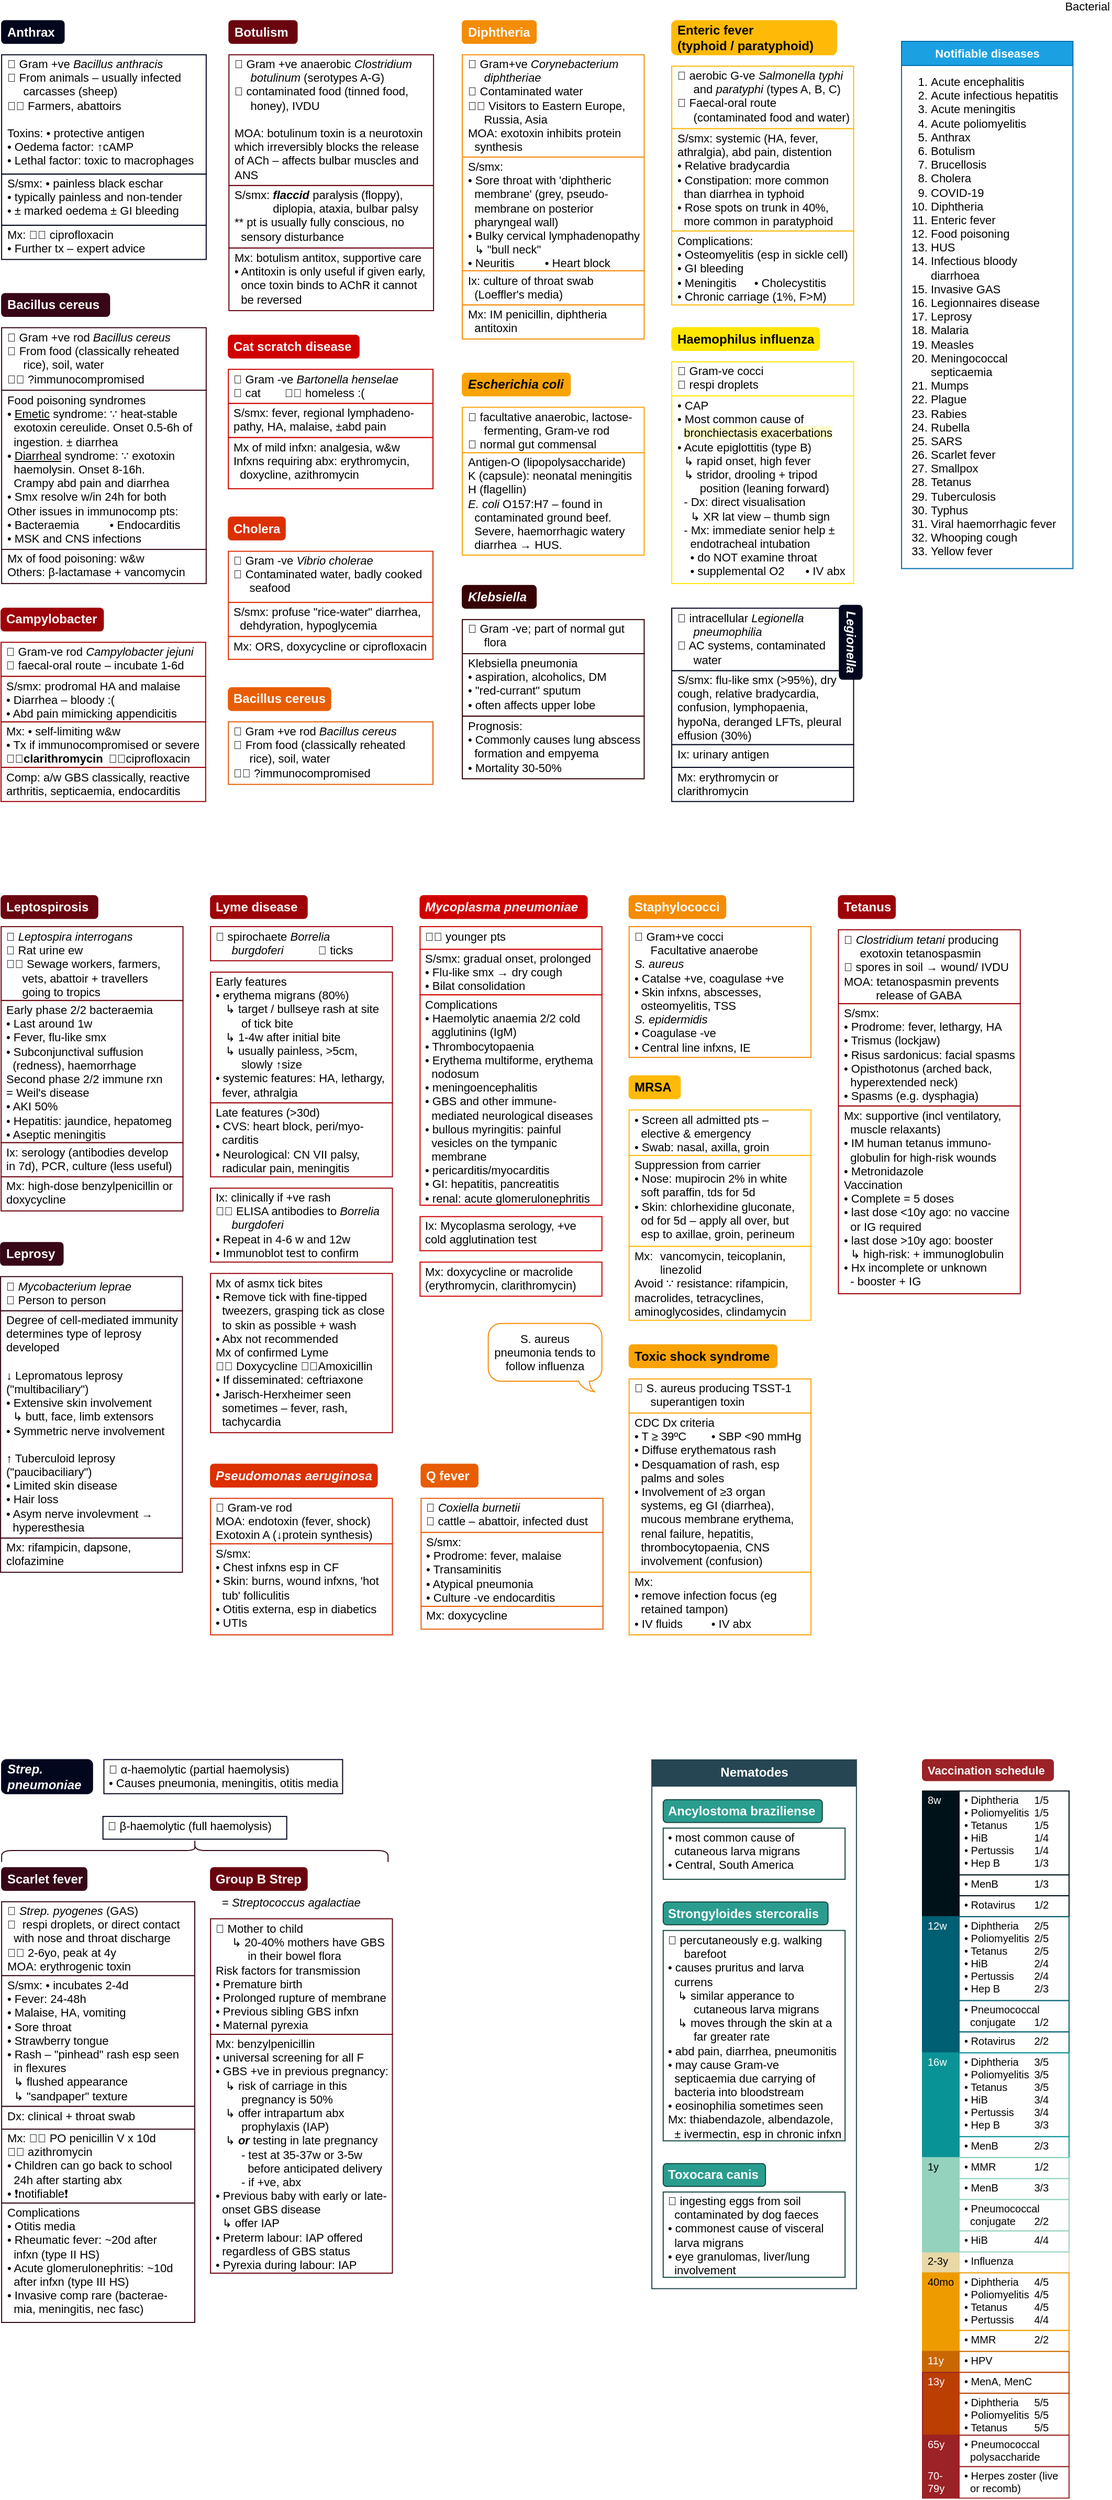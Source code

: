 <mxfile version="21.6.1" type="device" pages="5">
  <diagram name="bacterial" id="fYzCX2eOP-3xLQibFSoe">
    <mxGraphModel dx="1292" dy="974" grid="1" gridSize="5" guides="1" tooltips="1" connect="1" arrows="1" fold="1" page="1" pageScale="1" pageWidth="1169" pageHeight="827" math="0" shadow="0">
      <root>
        <mxCell id="0" />
        <mxCell id="1" parent="0" />
        <mxCell id="wbC7V1ob3kuWDDIpOTQ8-1" value="Anthrax" style="rounded=1;whiteSpace=wrap;html=1;spacingTop=0;fontStyle=1;align=left;spacing=5;fontSize=12;fillColor=#03071e;strokeColor=#03071E;fontColor=#FFFFFF;" parent="1" vertex="1">
          <mxGeometry x="60.54" y="39.711" width="59.704" height="21.711" as="geometry" />
        </mxCell>
        <mxCell id="lyBLY28wNPvq8ZYuwMf4-1" value="🐞 Gram +ve &lt;i style=&quot;font-size: 11px;&quot;&gt;Bacillus anthracis&lt;br style=&quot;font-size: 11px;&quot;&gt;&lt;/i&gt;🔀&amp;nbsp;From animals – usually infected &lt;br style=&quot;font-size: 11px;&quot;&gt;&amp;nbsp; &amp;nbsp; &amp;nbsp;carcasses (sheep)&lt;br style=&quot;font-size: 11px;&quot;&gt;👨‍👧 Farmers, abattoirs&lt;br style=&quot;font-size: 11px;&quot;&gt;&lt;br style=&quot;font-size: 11px;&quot;&gt;Toxins: • protective antigen&lt;br style=&quot;font-size: 11px;&quot;&gt;• Oedema factor: ↑cAMP&lt;br style=&quot;font-size: 11px;&quot;&gt;• Lethal factor: toxic to macrophages" style="rounded=0;whiteSpace=wrap;html=1;spacingTop=-7;spacing=5;align=left;verticalAlign=top;strokeColor=#03071E;fontSize=11;fontColor=#000000;fillColor=#FFFFFF;" parent="1" vertex="1">
          <mxGeometry x="60.54" y="72.277" width="195.395" height="113.982" as="geometry" />
        </mxCell>
        <mxCell id="lyBLY28wNPvq8ZYuwMf4-2" value="S/smx: • painless black eschar&lt;br style=&quot;font-size: 11px;&quot;&gt;• typically painless and non-tender&lt;br style=&quot;font-size: 11px;&quot;&gt;• ± marked oedema&amp;nbsp;± GI bleeding&amp;nbsp;" style="rounded=0;whiteSpace=wrap;html=1;spacingTop=-7;spacing=5;align=left;verticalAlign=top;strokeColor=#03071E;fontSize=11;fontColor=#000000;fillColor=#FFFFFF;" parent="1" vertex="1">
          <mxGeometry x="60.54" y="186.259" width="195.395" height="48.849" as="geometry" />
        </mxCell>
        <mxCell id="lyBLY28wNPvq8ZYuwMf4-3" value="Mx: ☝🏻 ciprofloxacin&lt;br style=&quot;font-size: 11px;&quot;&gt;• Further tx – expert advice" style="rounded=0;whiteSpace=wrap;html=1;spacingTop=-7;spacing=5;align=left;verticalAlign=top;strokeColor=#03071E;fontSize=11;fontColor=#000000;fillColor=#FFFFFF;" parent="1" vertex="1">
          <mxGeometry x="60.54" y="235.108" width="195.395" height="32.566" as="geometry" />
        </mxCell>
        <mxCell id="dz4mmGNibfwwEKJ6AJjT-1" value="Bacillus cereus" style="rounded=1;whiteSpace=wrap;html=1;spacingTop=0;fontStyle=1;align=left;spacing=5;fontSize=12;fillColor=#370617;strokeColor=#370617;fontColor=#FFFFFF;" parent="1" vertex="1">
          <mxGeometry x="60.54" y="300.24" width="103.125" height="21.711" as="geometry" />
        </mxCell>
        <mxCell id="dz4mmGNibfwwEKJ6AJjT-2" value="🐞 Gram +ve rod&amp;nbsp;&lt;span style=&quot;font-size: 11px;&quot;&gt;&lt;i style=&quot;font-size: 11px;&quot;&gt;Bacillus cereus&lt;/i&gt;&lt;br style=&quot;font-size: 11px;&quot;&gt;🔀 &lt;/span&gt;From food (classically reheated &lt;br style=&quot;font-size: 11px;&quot;&gt;&amp;nbsp; &amp;nbsp; &amp;nbsp;rice), soil, water&lt;br style=&quot;font-size: 11px;&quot;&gt;👨‍👧 ?immunocompromised" style="rounded=0;whiteSpace=wrap;html=1;spacingTop=-7;spacing=5;align=left;verticalAlign=top;strokeColor=#370617;fontSize=11;fontColor=#000000;fillColor=#FFFFFF;" parent="1" vertex="1">
          <mxGeometry x="60.54" y="332.806" width="195.395" height="59.705" as="geometry" />
        </mxCell>
        <mxCell id="dz4mmGNibfwwEKJ6AJjT-3" value="Food poisoning syndromes&lt;br style=&quot;font-size: 11px;&quot;&gt;• &lt;u style=&quot;font-size: 11px;&quot;&gt;Emetic&lt;/u&gt; syndrome: ∵ heat-stable &lt;br style=&quot;font-size: 11px;&quot;&gt;&amp;nbsp; exotoxin cereulide. Onset 0.5-6h of &lt;br style=&quot;font-size: 11px;&quot;&gt;&amp;nbsp; ingestion. ± diarrhea&lt;br style=&quot;font-size: 11px;&quot;&gt;• &lt;u style=&quot;font-size: 11px;&quot;&gt;Diarrheal&lt;/u&gt; syndrome: ∵ exotoxin &lt;br style=&quot;font-size: 11px;&quot;&gt;&amp;nbsp; haemolysin. Onset 8-16h. &lt;br style=&quot;font-size: 11px;&quot;&gt;&amp;nbsp; Crampy&amp;nbsp;abd&amp;nbsp;pain and diarrhea&lt;br style=&quot;font-size: 11px;&quot;&gt;• Smx resolve w/in 24h for both&lt;br style=&quot;font-size: 11px;&quot;&gt;Other issues in immunocomp pts:&lt;br style=&quot;font-size: 11px;&quot;&gt;• Bacteraemia&amp;nbsp;&lt;span style=&quot;white-space: pre; font-size: 11px;&quot;&gt;&#x9;&lt;span style=&quot;white-space: pre; font-size: 11px;&quot;&gt;&#x9;&lt;/span&gt;&lt;/span&gt;• Endocarditis&lt;br style=&quot;font-size: 11px;&quot;&gt;• MSK and CNS infections" style="rounded=0;whiteSpace=wrap;html=1;spacingTop=-7;spacing=5;align=left;verticalAlign=top;strokeColor=#370617;fontSize=11;fontColor=#000000;fillColor=#FFFFFF;" parent="1" vertex="1">
          <mxGeometry x="60.54" y="392.511" width="195.395" height="151.975" as="geometry" />
        </mxCell>
        <mxCell id="dz4mmGNibfwwEKJ6AJjT-4" value="Mx of food poisoning: w&amp;amp;w&lt;br style=&quot;font-size: 11px;&quot;&gt;Others: β-lactamase + vancomycin" style="rounded=0;whiteSpace=wrap;html=1;spacingTop=-7;spacing=5;align=left;verticalAlign=top;strokeColor=#370617;fontSize=11;fontColor=#000000;fillColor=#FFFFFF;" parent="1" vertex="1">
          <mxGeometry x="60.54" y="544.486" width="195.395" height="32.566" as="geometry" />
        </mxCell>
        <mxCell id="cbV21H4WDQ8Rppugn6sr-1" value="Botulism" style="rounded=1;whiteSpace=wrap;html=1;spacingTop=0;fontStyle=1;align=left;spacing=5;fontSize=12;fillColor=#6a040f;strokeColor=#6a040f;fontColor=#FFFFFF;" parent="1" vertex="1">
          <mxGeometry x="277.645" y="39.711" width="65.132" height="21.711" as="geometry" />
        </mxCell>
        <mxCell id="cbV21H4WDQ8Rppugn6sr-2" value="🐞 Gram +ve&amp;nbsp;anaerobic &lt;i style=&quot;font-size: 11px;&quot;&gt;Clostridium &lt;br style=&quot;font-size: 11px;&quot;&gt;&amp;nbsp; &amp;nbsp; &amp;nbsp;botulinum&lt;/i&gt;&amp;nbsp;(serotypes A-G)&lt;br style=&quot;font-size: 11px;&quot;&gt;🔀 contaminated food (tinned food, &lt;br style=&quot;font-size: 11px;&quot;&gt;&amp;nbsp; &amp;nbsp; &amp;nbsp;honey), IVDU&lt;br style=&quot;font-size: 11px;&quot;&gt;&lt;br style=&quot;font-size: 11px;&quot;&gt;MOA: botulinum toxin is a neurotoxin which irreversibly blocks the release of ACh – affects bulbar muscles and ANS" style="rounded=0;whiteSpace=wrap;html=1;spacingTop=-7;spacing=5;align=left;verticalAlign=top;strokeColor=#6a040f;fontSize=11;fontColor=#000000;fillColor=#FFFFFF;" parent="1" vertex="1">
          <mxGeometry x="277.645" y="72.277" width="195.395" height="124.837" as="geometry" />
        </mxCell>
        <mxCell id="cbV21H4WDQ8Rppugn6sr-3" value="S/smx: &lt;i style=&quot;font-size: 11px;&quot;&gt;&lt;b style=&quot;font-size: 11px;&quot;&gt;flaccid&lt;/b&gt;&lt;/i&gt; paralysis (floppy), &lt;br style=&quot;font-size: 11px;&quot;&gt;&lt;span style=&quot;white-space: pre; font-size: 11px;&quot;&gt;&#x9;&lt;/span&gt;&amp;nbsp; &amp;nbsp; diplopia, ataxia, bulbar palsy&lt;br style=&quot;font-size: 11px;&quot;&gt;** pt is usually fully conscious, no&lt;br style=&quot;font-size: 11px;&quot;&gt;&amp;nbsp; sensory disturbance" style="rounded=0;whiteSpace=wrap;html=1;spacingTop=-7;spacing=5;align=left;verticalAlign=top;strokeColor=#6a040f;fontSize=11;fontColor=#000000;fillColor=#FFFFFF;" parent="1" vertex="1">
          <mxGeometry x="277.645" y="197.114" width="195.395" height="59.705" as="geometry" />
        </mxCell>
        <mxCell id="cbV21H4WDQ8Rppugn6sr-4" value="Mx: botulism antitox, supportive care&lt;br style=&quot;font-size: 11px;&quot;&gt;• Antitoxin is only useful if given early, &lt;br style=&quot;font-size: 11px;&quot;&gt;&amp;nbsp; once toxin binds to AChR it cannot &lt;br style=&quot;font-size: 11px;&quot;&gt;&amp;nbsp; be&amp;nbsp;reversed" style="rounded=0;whiteSpace=wrap;html=1;spacingTop=-7;spacing=5;align=left;verticalAlign=top;strokeColor=#6a040f;fontSize=11;fontColor=#000000;fillColor=#FFFFFF;" parent="1" vertex="1">
          <mxGeometry x="277.645" y="256.819" width="195.395" height="59.705" as="geometry" />
        </mxCell>
        <mxCell id="cbV21H4WDQ8Rppugn6sr-5" value="Campylobacter" style="rounded=1;whiteSpace=wrap;html=1;spacingTop=0;fontStyle=1;align=left;spacing=5;fontSize=12;fillColor=#9d0208;strokeColor=#9D0208;fontColor=#FFFFFF;" parent="1" vertex="1">
          <mxGeometry x="59.995" y="600.592" width="97.697" height="21.711" as="geometry" />
        </mxCell>
        <mxCell id="cbV21H4WDQ8Rppugn6sr-6" value="🐞 Gram-ve rod &lt;i style=&quot;font-size: 11px;&quot;&gt;Campylobacter jejuni&lt;/i&gt;&lt;br style=&quot;font-size: 11px;&quot;&gt;🔀&amp;nbsp;faecal-oral route – incubate 1-6d" style="rounded=0;whiteSpace=wrap;html=1;spacingTop=-7;spacing=5;align=left;verticalAlign=top;strokeColor=#9d0208;fontSize=11;fontColor=#000000;fillColor=#FFFFFF;" parent="1" vertex="1">
          <mxGeometry x="59.995" y="633.158" width="195.395" height="32.566" as="geometry" />
        </mxCell>
        <mxCell id="cbV21H4WDQ8Rppugn6sr-7" value="S/smx: prodromal HA and malaise&lt;br style=&quot;font-size: 11px;&quot;&gt;• Diarrhea – bloody :(&lt;br style=&quot;font-size: 11px;&quot;&gt;• Abd pain mimicking appendicitis" style="rounded=0;whiteSpace=wrap;html=1;spacingTop=-7;spacing=5;align=left;verticalAlign=top;strokeColor=#9d0208;fontSize=11;fontColor=#000000;fillColor=#FFFFFF;" parent="1" vertex="1">
          <mxGeometry x="59.995" y="665.724" width="195.395" height="43.422" as="geometry" />
        </mxCell>
        <mxCell id="cbV21H4WDQ8Rppugn6sr-8" value="Mx: • self-limiting w&amp;amp;w&lt;br style=&quot;font-size: 11px;&quot;&gt;• Tx if immunocompromised or severe&lt;br style=&quot;font-size: 11px;&quot;&gt;☝🏻&lt;b style=&quot;font-size: 11px;&quot;&gt;clarithromycin&lt;/b&gt;&lt;span style=&quot;white-space: pre; font-size: 11px;&quot;&gt;&#x9;&lt;/span&gt;✌🏻ciprofloxacin&amp;nbsp;" style="rounded=0;whiteSpace=wrap;html=1;spacingTop=-7;spacing=5;align=left;verticalAlign=top;strokeColor=#9d0208;fontSize=11;fontColor=#000000;fillColor=#FFFFFF;" parent="1" vertex="1">
          <mxGeometry x="59.995" y="709.146" width="195.395" height="43.422" as="geometry" />
        </mxCell>
        <mxCell id="cbV21H4WDQ8Rppugn6sr-9" value="Comp: a/w GBS classically, reactive arthritis, septicaemia, endocarditis" style="rounded=0;whiteSpace=wrap;html=1;spacingTop=-7;spacing=5;align=left;verticalAlign=top;strokeColor=#9d0208;fontSize=11;fontColor=#000000;fillColor=#FFFFFF;" parent="1" vertex="1">
          <mxGeometry x="59.995" y="752.567" width="195.395" height="32.566" as="geometry" />
        </mxCell>
        <mxCell id="cbV21H4WDQ8Rppugn6sr-10" value="Cat scratch disease" style="rounded=1;whiteSpace=wrap;html=1;spacingTop=0;fontStyle=1;align=left;spacing=5;fontSize=12;fillColor=#d00000;strokeColor=#d00000;fontColor=#FFFFFF;" parent="1" vertex="1">
          <mxGeometry x="277.101" y="340.001" width="124.836" height="21.711" as="geometry" />
        </mxCell>
        <mxCell id="cbV21H4WDQ8Rppugn6sr-11" value="🐞 Gram -ve&amp;nbsp;&lt;i style=&quot;font-size: 11px;&quot;&gt;Bartonella henselae&lt;/i&gt;&lt;br style=&quot;font-size: 11px;&quot;&gt;🔀 cat&lt;span style=&quot;white-space: pre; font-size: 11px;&quot;&gt;&#x9;&lt;/span&gt;👨‍👧 homeless :(" style="rounded=0;whiteSpace=wrap;html=1;spacingTop=-7;spacing=5;align=left;verticalAlign=top;strokeColor=#d00000;fontSize=11;fontColor=#000000;fillColor=#FFFFFF;" parent="1" vertex="1">
          <mxGeometry x="277.101" y="372.567" width="195.395" height="32.566" as="geometry" />
        </mxCell>
        <mxCell id="bgwga27g_qqq6ne98ujc-1" value="S/smx: fever, regional lymphadeno-pathy, HA, malaise, ±abd pain&amp;nbsp;" style="rounded=0;whiteSpace=wrap;html=1;spacingTop=-7;spacing=5;align=left;verticalAlign=top;strokeColor=#d00000;fontSize=11;fontColor=#000000;fillColor=#FFFFFF;" parent="1" vertex="1">
          <mxGeometry x="277.101" y="405.133" width="195.395" height="32.566" as="geometry" />
        </mxCell>
        <mxCell id="bgwga27g_qqq6ne98ujc-2" value="Mx of mild infxn: analgesia, w&amp;amp;w&lt;br style=&quot;font-size: 11px;&quot;&gt;Infxns requiring abx: erythromycin, &lt;br style=&quot;font-size: 11px;&quot;&gt;&amp;nbsp; doxycline, azithromycin" style="rounded=0;whiteSpace=wrap;html=1;spacingTop=-7;spacing=5;align=left;verticalAlign=top;strokeColor=#d00000;fontSize=11;fontColor=#000000;fillColor=#FFFFFF;" parent="1" vertex="1">
          <mxGeometry x="277.101" y="437.699" width="195.395" height="48.849" as="geometry" />
        </mxCell>
        <mxCell id="hUjYU8RzEnyyYe8dD2O9-1" value="Bacterial" style="text;html=1;strokeColor=none;fillColor=none;align=right;verticalAlign=top;whiteSpace=wrap;rounded=0;fontSize=11;fontColor=#000000;spacing=0;spacingTop=-5;" parent="1" vertex="1">
          <mxGeometry x="1054.088" y="20" width="65.132" height="10.855" as="geometry" />
        </mxCell>
        <mxCell id="RnA7l4BeVP6SfkDppzpW-1" value="Cholera" style="rounded=1;whiteSpace=wrap;html=1;spacingTop=0;fontStyle=1;align=left;spacing=5;fontSize=12;fillColor=#dc2f02;strokeColor=#dc2f02;fontColor=#FFFFFF;" parent="1" vertex="1">
          <mxGeometry x="277.101" y="513.687" width="54.276" height="21.711" as="geometry" />
        </mxCell>
        <mxCell id="RnA7l4BeVP6SfkDppzpW-2" value="🐞 Gram -ve &lt;i style=&quot;font-size: 11px;&quot;&gt;Vibrio cholerae&lt;/i&gt;&lt;br style=&quot;font-size: 11px;&quot;&gt;🔀&amp;nbsp;&lt;span style=&quot;font-size: 11px;&quot;&gt;Contaminated water, badly cooked &lt;br style=&quot;font-size: 11px;&quot;&gt;&amp;nbsp; &amp;nbsp; &amp;nbsp;seafood&lt;/span&gt;" style="rounded=0;whiteSpace=wrap;html=1;spacingTop=-7;spacing=5;align=left;verticalAlign=top;strokeColor=#dc2f02;fontSize=11;fontColor=#000000;fillColor=#FFFFFF;" parent="1" vertex="1">
          <mxGeometry x="277.101" y="546.253" width="195.395" height="48.849" as="geometry" />
        </mxCell>
        <mxCell id="RnA7l4BeVP6SfkDppzpW-3" value="S/smx: profuse &quot;rice-water&quot; diarrhea, &lt;br style=&quot;font-size: 11px;&quot;&gt;&amp;nbsp; dehdyration, hypoglycemia" style="rounded=0;whiteSpace=wrap;html=1;spacingTop=-7;spacing=5;align=left;verticalAlign=top;strokeColor=#dc2f02;fontSize=11;fontColor=#000000;fillColor=#FFFFFF;" parent="1" vertex="1">
          <mxGeometry x="277.101" y="595.102" width="195.395" height="32.566" as="geometry" />
        </mxCell>
        <mxCell id="RnA7l4BeVP6SfkDppzpW-4" value="Mx: ORS, doxycycline or ciprofloxacin" style="rounded=0;whiteSpace=wrap;html=1;spacingTop=-7;spacing=5;align=left;verticalAlign=top;strokeColor=#dc2f02;fontSize=11;fontColor=#000000;fillColor=#FFFFFF;" parent="1" vertex="1">
          <mxGeometry x="277.101" y="627.669" width="195.395" height="21.711" as="geometry" />
        </mxCell>
        <mxCell id="RnA7l4BeVP6SfkDppzpW-5" value="Bacillus cereus" style="rounded=1;whiteSpace=wrap;html=1;spacingTop=0;fontStyle=1;align=left;spacing=5;fontSize=12;fillColor=#e85d04;strokeColor=#e85d04;fontColor=#FFFFFF;" parent="1" vertex="1">
          <mxGeometry x="277.101" y="676.518" width="97.697" height="21.711" as="geometry" />
        </mxCell>
        <mxCell id="RnA7l4BeVP6SfkDppzpW-6" value="🐞 Gram +ve rod&amp;nbsp;&lt;span style=&quot;font-size: 11px;&quot;&gt;&lt;i style=&quot;font-size: 11px;&quot;&gt;Bacillus cereus&lt;/i&gt;&lt;br style=&quot;font-size: 11px;&quot;&gt;🔀 &lt;/span&gt;From food (classically reheated &lt;br style=&quot;font-size: 11px;&quot;&gt;&amp;nbsp; &amp;nbsp; &amp;nbsp;rice), soil, water&lt;br style=&quot;font-size: 11px;&quot;&gt;👨‍👧 ?immunocompromised" style="rounded=0;whiteSpace=wrap;html=1;spacingTop=-7;spacing=5;align=left;verticalAlign=top;strokeColor=#e85d04;fontSize=11;fontColor=#000000;fillColor=#FFFFFF;" parent="1" vertex="1">
          <mxGeometry x="277.101" y="709.084" width="195.395" height="59.705" as="geometry" />
        </mxCell>
        <mxCell id="iw38hsSEkJ7x_W56M9Ov-1" value="Diphtheria" style="rounded=1;whiteSpace=wrap;html=1;spacingTop=0;fontStyle=1;align=left;spacing=5;fontSize=12;fillColor=#f48c06;strokeColor=#f48c06;fontColor=#FFFFFF;" parent="1" vertex="1">
          <mxGeometry x="500.521" y="39.709" width="70.559" height="21.711" as="geometry" />
        </mxCell>
        <mxCell id="iw38hsSEkJ7x_W56M9Ov-2" value="🐞 Gram+ve&amp;nbsp;&lt;i style=&quot;font-size: 11px;&quot;&gt;Corynebacterium &lt;br style=&quot;font-size: 11px;&quot;&gt;&amp;nbsp; &amp;nbsp; &amp;nbsp;diphtheriae&lt;/i&gt;&amp;nbsp;&lt;br style=&quot;font-size: 11px;&quot;&gt;🔀 Contaminated water&lt;br style=&quot;font-size: 11px;&quot;&gt;👨‍👧 Visitors to Eastern Europe, &lt;br style=&quot;font-size: 11px;&quot;&gt;&amp;nbsp; &amp;nbsp; &amp;nbsp;Russia, Asia&lt;br style=&quot;font-size: 11px;&quot;&gt;MOA: exotoxin inhibits protein &lt;br style=&quot;font-size: 11px;&quot;&gt;&lt;span style=&quot;font-size: 11px;&quot;&gt;&#x9;&lt;/span&gt;&amp;nbsp; synthesis" style="rounded=0;whiteSpace=wrap;html=1;spacingTop=-7;spacing=5;align=left;verticalAlign=top;strokeColor=#f48c06;fontSize=11;fontColor=#000000;fillColor=#FFFFFF;fontStyle=0" parent="1" vertex="1">
          <mxGeometry x="500.521" y="72.275" width="173.684" height="97.699" as="geometry" />
        </mxCell>
        <mxCell id="iw38hsSEkJ7x_W56M9Ov-3" value="🐞 aerobic G-ve &lt;i style=&quot;font-size: 11px;&quot;&gt;Salmonella&lt;/i&gt;&amp;nbsp;&lt;i style=&quot;font-size: 11px;&quot;&gt;typhi &lt;/i&gt;&lt;br style=&quot;font-size: 11px;&quot;&gt;&amp;nbsp; &amp;nbsp; &amp;nbsp;and &lt;i style=&quot;font-size: 11px;&quot;&gt;paratyphi&lt;/i&gt; (types A, B, C)&lt;br style=&quot;font-size: 11px;&quot;&gt;🔀 Faecal-oral route &lt;br style=&quot;font-size: 11px;&quot;&gt;&amp;nbsp; &amp;nbsp; &amp;nbsp;(contaminated food and water)" style="rounded=0;whiteSpace=wrap;html=1;spacingTop=-7;spacing=5;align=left;verticalAlign=top;strokeColor=#ffba08;fontSize=11;fontColor=#000000;fillColor=#FFFFFF;fontStyle=0" parent="1" vertex="1">
          <mxGeometry x="700.535" y="83.13" width="173.684" height="59.705" as="geometry" />
        </mxCell>
        <mxCell id="iw38hsSEkJ7x_W56M9Ov-4" value="🐞 spirochaete &lt;i style=&quot;font-size: 11px;&quot;&gt;Borrelia &lt;br&gt;&amp;nbsp; &amp;nbsp; &amp;nbsp;burgdoferi&amp;nbsp;&lt;span style=&quot;white-space: pre;&quot;&gt;&#x9;&lt;/span&gt;&lt;span style=&quot;white-space: pre;&quot;&gt;&#x9;&lt;/span&gt;&lt;/i&gt;🔀 ticks" style="rounded=0;whiteSpace=wrap;html=1;spacingTop=-7;spacing=5;align=left;verticalAlign=top;strokeColor=#9d0208;fontSize=11;fontColor=#000000;fillColor=#FFFFFF;fontStyle=0" parent="1" vertex="1">
          <mxGeometry x="260.081" y="904.558" width="173.684" height="32.566" as="geometry" />
        </mxCell>
        <mxCell id="iw38hsSEkJ7x_W56M9Ov-5" value="Degree of cell-mediated immunity determines type of leprosy developed&lt;br style=&quot;font-size: 11px;&quot;&gt;&lt;br style=&quot;font-size: 11px;&quot;&gt;↓ Lepromatous leprosy &lt;br style=&quot;font-size: 11px;&quot;&gt;(&quot;multibaciliary&quot;)&lt;br style=&quot;font-size: 11px;&quot;&gt;• Extensive skin involvement&lt;br style=&quot;font-size: 11px;&quot;&gt;&amp;nbsp; ↳ butt, face, limb extensors&lt;br style=&quot;font-size: 11px;&quot;&gt;• Symmetric nerve involvement&lt;br style=&quot;font-size: 11px;&quot;&gt;&lt;br style=&quot;font-size: 11px;&quot;&gt;↑ Tuberculoid leprosy (&quot;paucibaciliary&quot;)&lt;br style=&quot;font-size: 11px;&quot;&gt;• Limited skin disease&lt;br style=&quot;font-size: 11px;&quot;&gt;• Hair loss&lt;br style=&quot;font-size: 11px;&quot;&gt;• Asym nerve involevment → &lt;br style=&quot;font-size: 11px;&quot;&gt;&amp;nbsp; hyperesthesia" style="rounded=0;whiteSpace=wrap;html=1;spacingTop=-7;spacing=5;align=left;verticalAlign=top;strokeColor=#370617;fontSize=11;fontColor=#000000;fillColor=#FFFFFF;fontStyle=0" parent="1" vertex="1">
          <mxGeometry x="59.54" y="1271.219" width="173.684" height="217.108" as="geometry" />
        </mxCell>
        <mxCell id="yCSA4jwXASR0AxkUUOji-1" value="S/smx:&lt;br style=&quot;font-size: 11px;&quot;&gt;• Sore throat with &#39;diphtheric &lt;br style=&quot;font-size: 11px;&quot;&gt;&amp;nbsp; membrane&#39; (grey, pseudo-&lt;br style=&quot;font-size: 11px;&quot;&gt;&amp;nbsp; membrane on posterior &lt;br style=&quot;font-size: 11px;&quot;&gt;&amp;nbsp; pharyngeal wall)&lt;br style=&quot;font-size: 11px;&quot;&gt;• Bulky cervical lymphadenopathy&lt;br style=&quot;font-size: 11px;&quot;&gt;&amp;nbsp; ↳ &quot;bull neck&quot;&lt;br style=&quot;font-size: 11px;&quot;&gt;• Neuritis&lt;span style=&quot;white-space: pre; font-size: 11px;&quot;&gt;&#x9;&lt;/span&gt;&lt;span style=&quot;white-space: pre; font-size: 11px;&quot;&gt;&#x9;&lt;/span&gt;• Heart block" style="rounded=0;whiteSpace=wrap;html=1;spacingTop=-7;spacing=5;align=left;verticalAlign=top;strokeColor=#f48c06;fontSize=11;fontColor=#000000;fillColor=#FFFFFF;fontStyle=0" parent="1" vertex="1">
          <mxGeometry x="500.521" y="169.974" width="173.684" height="108.554" as="geometry" />
        </mxCell>
        <mxCell id="yCSA4jwXASR0AxkUUOji-2" value="Ix: culture of throat swab &lt;br style=&quot;font-size: 11px;&quot;&gt;&amp;nbsp; (Loeffler&#39;s media)" style="rounded=0;whiteSpace=wrap;html=1;spacingTop=-7;spacing=5;align=left;verticalAlign=top;strokeColor=#f48c06;fontSize=11;fontColor=#000000;fillColor=#FFFFFF;fontStyle=0" parent="1" vertex="1">
          <mxGeometry x="500.521" y="278.527" width="173.684" height="32.566" as="geometry" />
        </mxCell>
        <mxCell id="yCSA4jwXASR0AxkUUOji-3" value="Mx: IM penicillin, diphtheria &lt;br style=&quot;font-size: 11px;&quot;&gt;&amp;nbsp; antitoxin" style="rounded=0;whiteSpace=wrap;html=1;spacingTop=-7;spacing=5;align=left;verticalAlign=top;strokeColor=#f48c06;fontSize=11;fontColor=#000000;fillColor=#FFFFFF;fontStyle=0" parent="1" vertex="1">
          <mxGeometry x="500.521" y="311.094" width="173.684" height="32.566" as="geometry" />
        </mxCell>
        <mxCell id="tGgPt_6K0P3mZRQx8Fz_-1" value="Enteric fever &lt;br style=&quot;font-size: 12px;&quot;&gt;(typhoid / paratyphoid)" style="rounded=1;whiteSpace=wrap;html=1;spacingTop=0;fontStyle=1;align=left;spacing=5;fontSize=12;fillColor=#ffba08;strokeColor=#ffba08;" parent="1" vertex="1">
          <mxGeometry x="700.535" y="39.709" width="157.401" height="32.566" as="geometry" />
        </mxCell>
        <mxCell id="tGgPt_6K0P3mZRQx8Fz_-2" value="S/smx: systemic (HA, fever, athralgia), abd pain, distention&lt;br style=&quot;font-size: 11px;&quot;&gt;• Relative bradycardia&lt;br style=&quot;font-size: 11px;&quot;&gt;• Constipation: more common &lt;br style=&quot;font-size: 11px;&quot;&gt;&amp;nbsp; than diarrhea in typhoid&lt;br style=&quot;font-size: 11px;&quot;&gt;• Rose spots on trunk in 40%, &lt;br style=&quot;font-size: 11px;&quot;&gt;&amp;nbsp; more common in paratyphoid" style="rounded=0;whiteSpace=wrap;html=1;spacingTop=-7;spacing=5;align=left;verticalAlign=top;strokeColor=#ffba08;fontSize=11;fontColor=#000000;fillColor=#FFFFFF;fontStyle=0" parent="1" vertex="1">
          <mxGeometry x="700.535" y="142.835" width="173.684" height="97.699" as="geometry" />
        </mxCell>
        <mxCell id="tGgPt_6K0P3mZRQx8Fz_-3" value="Complications:&amp;nbsp;&lt;br style=&quot;font-size: 11px;&quot;&gt;• Osteomyelitis (esp in sickle cell)&lt;br style=&quot;font-size: 11px;&quot;&gt;• GI bleeding&lt;br style=&quot;font-size: 11px;&quot;&gt;• Meningitis&lt;span style=&quot;white-space: pre; font-size: 11px;&quot;&gt;&#x9;&lt;/span&gt;• Cholecystitis&lt;br style=&quot;font-size: 11px;&quot;&gt;• Chronic carriage (1%, F&amp;gt;M)" style="rounded=0;whiteSpace=wrap;html=1;spacingTop=-7;spacing=5;align=left;verticalAlign=top;strokeColor=#ffba08;fontSize=11;fontColor=#000000;fillColor=#FFFFFF;fontStyle=0" parent="1" vertex="1">
          <mxGeometry x="700.535" y="240.534" width="173.684" height="70.56" as="geometry" />
        </mxCell>
        <mxCell id="75TgGdvwhEHFDRYcD-a6-1" value="&lt;i style=&quot;font-size: 12px;&quot;&gt;Escherichia coli&lt;/i&gt;" style="rounded=1;whiteSpace=wrap;html=1;spacingTop=0;fontStyle=1;align=left;spacing=5;fontSize=12;fillColor=#faa307;strokeColor=#faa307;" parent="1" vertex="1">
          <mxGeometry x="500.521" y="376.226" width="103.125" height="21.711" as="geometry" />
        </mxCell>
        <mxCell id="75TgGdvwhEHFDRYcD-a6-2" value="🐞 facultative anaerobic, lactose-&lt;br style=&quot;font-size: 11px;&quot;&gt;&amp;nbsp; &amp;nbsp; &amp;nbsp;fermenting, Gram-ve rod&lt;br style=&quot;font-size: 11px;&quot;&gt;🔀 normal gut commensal" style="rounded=0;whiteSpace=wrap;html=1;spacingTop=-7;spacing=5;align=left;verticalAlign=top;strokeColor=#faa307;fontSize=11;fontColor=#000000;fillColor=#FFFFFF;" parent="1" vertex="1">
          <mxGeometry x="500.521" y="408.792" width="173.684" height="43.422" as="geometry" />
        </mxCell>
        <mxCell id="75TgGdvwhEHFDRYcD-a6-3" value="Antigen-O (lipopolysaccharide)&lt;br style=&quot;font-size: 11px;&quot;&gt;K (capsule): neonatal meningitis&lt;br style=&quot;font-size: 11px;&quot;&gt;H (flagellin)&lt;br style=&quot;font-size: 11px;&quot;&gt;&lt;i style=&quot;font-size: 11px;&quot;&gt;E. coli&lt;/i&gt; O157:H7 – found in &lt;br style=&quot;font-size: 11px;&quot;&gt;&amp;nbsp; contaminated ground beef.&lt;br style=&quot;font-size: 11px;&quot;&gt;&amp;nbsp; Severe, haemorrhagic watery &lt;br style=&quot;font-size: 11px;&quot;&gt;&amp;nbsp; diarrhea → HUS." style="rounded=0;whiteSpace=wrap;html=1;spacingTop=-7;spacing=5;align=left;verticalAlign=top;strokeColor=#faa307;fontSize=11;fontColor=#000000;fillColor=#FFFFFF;" parent="1" vertex="1">
          <mxGeometry x="500.521" y="452.214" width="173.684" height="97.699" as="geometry" />
        </mxCell>
        <mxCell id="SoHmTVfL2XrDIJ5m4jPz-2" value="🐞 intracellular &lt;i style=&quot;font-size: 11px;&quot;&gt;Legionella &lt;br style=&quot;font-size: 11px;&quot;&gt;&amp;nbsp; &amp;nbsp; &amp;nbsp;pneumophilia&lt;/i&gt;&lt;span style=&quot;font-size: 11px;&quot;&gt;&lt;br style=&quot;font-size: 11px;&quot;&gt;🔀 AC systems, contaminated &lt;br style=&quot;font-size: 11px;&quot;&gt;&amp;nbsp; &amp;nbsp; &amp;nbsp;water&lt;/span&gt;" style="rounded=0;whiteSpace=wrap;html=1;spacingTop=-7;spacing=5;align=left;verticalAlign=top;strokeColor=#03071e;fontSize=11;fontColor=#000000;fillColor=#FFFFFF;" parent="1" vertex="1">
          <mxGeometry x="700.535" y="600.589" width="173.684" height="59.705" as="geometry" />
        </mxCell>
        <mxCell id="SoHmTVfL2XrDIJ5m4jPz-3" value="S/smx: flu-like smx (&amp;gt;95%), dry cough, relative bradycardia, confusion, lymphopaenia, hypoNa, deranged LFTs, pleural effusion (30%)" style="rounded=0;whiteSpace=wrap;html=1;spacingTop=-7;spacing=5;align=left;verticalAlign=top;strokeColor=#03071e;fontSize=11;fontColor=#000000;fillColor=#FFFFFF;" parent="1" vertex="1">
          <mxGeometry x="700.535" y="660.294" width="173.684" height="70.56" as="geometry" />
        </mxCell>
        <mxCell id="SoHmTVfL2XrDIJ5m4jPz-4" value="Ix: urinary antigen" style="rounded=0;whiteSpace=wrap;html=1;spacingTop=-7;spacing=5;align=left;verticalAlign=top;strokeColor=#03071e;fontSize=11;fontColor=#000000;fillColor=#FFFFFF;" parent="1" vertex="1">
          <mxGeometry x="700.535" y="730.854" width="173.684" height="21.711" as="geometry" />
        </mxCell>
        <mxCell id="SoHmTVfL2XrDIJ5m4jPz-5" value="Mx: erythromycin or clarithromycin" style="rounded=0;whiteSpace=wrap;html=1;spacingTop=-7;spacing=5;align=left;verticalAlign=top;strokeColor=#03071e;fontSize=11;fontColor=#000000;fillColor=#FFFFFF;" parent="1" vertex="1">
          <mxGeometry x="700.535" y="752.564" width="173.684" height="32.566" as="geometry" />
        </mxCell>
        <mxCell id="ixF2nv6wfttD7aFXi_s8-1" value="Lyme disease" style="rounded=1;whiteSpace=wrap;html=1;spacingTop=0;fontStyle=1;align=left;spacing=5;fontSize=12;fillColor=#9d0208;strokeColor=#9D0208;fontColor=#FFFFFF;" parent="1" vertex="1">
          <mxGeometry x="260.081" y="875.002" width="92.27" height="21.711" as="geometry" />
        </mxCell>
        <mxCell id="ixF2nv6wfttD7aFXi_s8-2" value="Early features&lt;br style=&quot;font-size: 11px;&quot;&gt;•&amp;nbsp;erythema migrans (80%)&lt;br style=&quot;font-size: 11px;&quot;&gt;&amp;nbsp; &amp;nbsp;↳ target / bullseye rash at site &lt;br style=&quot;font-size: 11px;&quot;&gt;&lt;span style=&quot;white-space: pre; font-size: 11px;&quot;&gt;&#x9;&lt;/span&gt;of tick bite&lt;br style=&quot;font-size: 11px;&quot;&gt;&amp;nbsp; &amp;nbsp;↳ 1-4w after initial bite&lt;br style=&quot;font-size: 11px;&quot;&gt;&amp;nbsp; &amp;nbsp;↳ usually painless, &amp;gt;5cm, &lt;br style=&quot;font-size: 11px;&quot;&gt;&lt;span style=&quot;white-space: pre; font-size: 11px;&quot;&gt;&#x9;&lt;/span&gt;slowly ↑size&lt;br style=&quot;font-size: 11px;&quot;&gt;• systemic features: HA, lethargy, &lt;br style=&quot;font-size: 11px;&quot;&gt;&amp;nbsp; fever, athralgia" style="rounded=0;whiteSpace=wrap;html=1;spacingTop=-7;spacing=5;align=left;verticalAlign=top;strokeColor=#9d0208;fontSize=11;fontColor=#000000;fillColor=#FFFFFF;fontStyle=0" parent="1" vertex="1">
          <mxGeometry x="260.081" y="947.979" width="173.684" height="124.837" as="geometry" />
        </mxCell>
        <mxCell id="ixF2nv6wfttD7aFXi_s8-3" value="Late features (&amp;gt;30d)&lt;br style=&quot;font-size: 11px;&quot;&gt;• CVS: heart block, peri/myo-&lt;br style=&quot;font-size: 11px;&quot;&gt;&amp;nbsp; carditis&lt;br style=&quot;font-size: 11px;&quot;&gt;• Neurological: CN VII palsy, &lt;br style=&quot;font-size: 11px;&quot;&gt;&amp;nbsp; radicular pain, meningitis" style="rounded=0;whiteSpace=wrap;html=1;spacingTop=-7;spacing=5;align=left;verticalAlign=top;strokeColor=#9d0208;fontSize=11;fontColor=#000000;fillColor=#FFFFFF;fontStyle=0" parent="1" vertex="1">
          <mxGeometry x="260.081" y="1072.816" width="173.684" height="70.56" as="geometry" />
        </mxCell>
        <mxCell id="ixF2nv6wfttD7aFXi_s8-4" value="Ix: clinically if +ve rash&lt;br style=&quot;font-size: 11px;&quot;&gt;☝🏻 ELISA antibodies to &lt;i style=&quot;font-size: 11px;&quot;&gt;Borrelia &lt;/i&gt;&lt;br style=&quot;font-size: 11px;&quot;&gt;&lt;i style=&quot;font-size: 11px;&quot;&gt;&amp;nbsp; &amp;nbsp; &amp;nbsp;burgdoferi&lt;/i&gt;&lt;br style=&quot;font-size: 11px;&quot;&gt;• Repeat in 4-6 w and 12w&lt;br style=&quot;font-size: 11px;&quot;&gt;• Immunoblot test to confirm&amp;nbsp;" style="rounded=0;whiteSpace=wrap;html=1;spacingTop=-7;spacing=5;align=left;verticalAlign=top;strokeColor=#9d0208;fontSize=11;fontColor=#000000;fillColor=#FFFFFF;fontStyle=0" parent="1" vertex="1">
          <mxGeometry x="260.081" y="1154.232" width="173.684" height="70.56" as="geometry" />
        </mxCell>
        <mxCell id="ixF2nv6wfttD7aFXi_s8-5" value="Mx of asmx tick bites&lt;br style=&quot;font-size: 11px;&quot;&gt;• Remove tick with fine-tipped &lt;br style=&quot;font-size: 11px;&quot;&gt;&amp;nbsp; tweezers, grasping tick as close &lt;br style=&quot;font-size: 11px;&quot;&gt;&amp;nbsp; to skin as possible + wash&lt;br style=&quot;font-size: 11px;&quot;&gt;• Abx not recommended&lt;br style=&quot;font-size: 11px;&quot;&gt;Mx of confirmed Lyme&lt;br style=&quot;font-size: 11px;&quot;&gt;☝🏻 Doxycycline ✌🏻Amoxicillin&lt;br style=&quot;font-size: 11px;&quot;&gt;• If disseminated: ceftriaxone&lt;br style=&quot;font-size: 11px;&quot;&gt;• Jarisch-Herxheimer seen &lt;br style=&quot;font-size: 11px;&quot;&gt;&amp;nbsp; sometimes – fever, rash, &lt;br style=&quot;font-size: 11px;&quot;&gt;&amp;nbsp; tachycardia" style="rounded=0;whiteSpace=wrap;html=1;spacingTop=-7;spacing=5;align=left;verticalAlign=top;strokeColor=#9d0208;fontSize=11;fontColor=#000000;fillColor=#FFFFFF;fontStyle=0" parent="1" vertex="1">
          <mxGeometry x="260.081" y="1235.647" width="173.684" height="151.975" as="geometry" />
        </mxCell>
        <mxCell id="ixF2nv6wfttD7aFXi_s8-7" value="🐞 &lt;i style=&quot;font-size: 11px;&quot;&gt;Mycobacterium leprae&lt;/i&gt;&lt;br style=&quot;font-size: 11px;&quot;&gt;🔀&amp;nbsp;Person to person" style="rounded=0;whiteSpace=wrap;html=1;spacingTop=-7;spacing=5;align=left;verticalAlign=top;strokeColor=#370617;fontSize=11;fontColor=#000000;fillColor=#FFFFFF;fontStyle=0" parent="1" vertex="1">
          <mxGeometry x="59.54" y="1238.653" width="173.684" height="32.566" as="geometry" />
        </mxCell>
        <mxCell id="ixF2nv6wfttD7aFXi_s8-8" value="Mx: rifampicin, dapsone, clofazimine" style="rounded=0;whiteSpace=wrap;html=1;spacingTop=-7;spacing=5;align=left;verticalAlign=top;strokeColor=#370617;fontSize=11;fontColor=#000000;fillColor=#FFFFFF;fontStyle=0" parent="1" vertex="1">
          <mxGeometry x="59.54" y="1488.327" width="173.684" height="32.566" as="geometry" />
        </mxCell>
        <mxCell id="ixF2nv6wfttD7aFXi_s8-9" value="Leprosy" style="rounded=1;whiteSpace=wrap;html=1;spacingTop=0;fontStyle=1;align=left;spacing=5;fontSize=12;fillColor=#370617;strokeColor=#370617;fontColor=#FFFFFF;" parent="1" vertex="1">
          <mxGeometry x="59.54" y="1206.087" width="59.704" height="21.711" as="geometry" />
        </mxCell>
        <mxCell id="ixF2nv6wfttD7aFXi_s8-11" value="🐞 &lt;i style=&quot;font-size: 11px;&quot;&gt;Leptospira interrogans&lt;/i&gt;&lt;br style=&quot;font-size: 11px;&quot;&gt;🔀&amp;nbsp;Rat urine ew&lt;br style=&quot;font-size: 11px;&quot;&gt;👨‍👧 Sewage workers, farmers, &lt;br style=&quot;font-size: 11px;&quot;&gt;&amp;nbsp; &amp;nbsp; &amp;nbsp;vets, abattoir + travellers&lt;br style=&quot;font-size: 11px;&quot;&gt;&amp;nbsp; &amp;nbsp; &amp;nbsp;going&amp;nbsp;to tropics" style="rounded=0;whiteSpace=wrap;html=1;spacingTop=-7;spacing=5;align=left;verticalAlign=top;strokeColor=#6a040f;fontSize=11;fontColor=#000000;fillColor=#FFFFFF;fontStyle=0" parent="1" vertex="1">
          <mxGeometry x="60.085" y="904.561" width="173.684" height="70.56" as="geometry" />
        </mxCell>
        <mxCell id="ixF2nv6wfttD7aFXi_s8-12" value="Early phase 2/2 bacteraemia&amp;nbsp;&lt;br style=&quot;font-size: 11px;&quot;&gt;• Last around 1w&lt;br style=&quot;font-size: 11px;&quot;&gt;• Fever, flu-like smx&lt;br style=&quot;font-size: 11px;&quot;&gt;• Subconjunctival suffusion &lt;br style=&quot;font-size: 11px;&quot;&gt;&amp;nbsp; (redness), haemorrhage&lt;br style=&quot;font-size: 11px;&quot;&gt;Second phase 2/2 immune rxn&lt;br style=&quot;font-size: 11px;&quot;&gt;= Weil&#39;s disease&lt;br style=&quot;font-size: 11px;&quot;&gt;• AKI 50%&lt;br style=&quot;font-size: 11px;&quot;&gt;• Hepatitis: jaundice, hepatomeg&lt;br style=&quot;font-size: 11px;&quot;&gt;• Aseptic meningitis" style="rounded=0;whiteSpace=wrap;html=1;spacingTop=-7;spacing=5;align=left;verticalAlign=top;strokeColor=#6a040f;fontSize=11;fontColor=#000000;fillColor=#FFFFFF;fontStyle=0" parent="1" vertex="1">
          <mxGeometry x="60.085" y="975.121" width="173.684" height="135.692" as="geometry" />
        </mxCell>
        <mxCell id="ixF2nv6wfttD7aFXi_s8-13" value="Ix: serology (antibodies develop in 7d), PCR, culture (less useful)" style="rounded=0;whiteSpace=wrap;html=1;spacingTop=-7;spacing=5;align=left;verticalAlign=top;strokeColor=#6a040f;fontSize=11;fontColor=#000000;fillColor=#FFFFFF;fontStyle=0" parent="1" vertex="1">
          <mxGeometry x="60.085" y="1110.814" width="173.684" height="32.566" as="geometry" />
        </mxCell>
        <mxCell id="ixF2nv6wfttD7aFXi_s8-14" value="Mx: high-dose benzylpenicillin or doxycycline" style="rounded=0;whiteSpace=wrap;html=1;spacingTop=-7;spacing=5;align=left;verticalAlign=top;strokeColor=#6a040f;fontSize=11;fontColor=#000000;fillColor=#FFFFFF;fontStyle=0" parent="1" vertex="1">
          <mxGeometry x="60.085" y="1143.38" width="173.684" height="32.566" as="geometry" />
        </mxCell>
        <mxCell id="ixF2nv6wfttD7aFXi_s8-16" value="&lt;i style=&quot;font-size: 12px;&quot;&gt;Mycoplasma pneumoniae&amp;nbsp;&lt;/i&gt;" style="rounded=1;whiteSpace=wrap;html=1;spacingTop=0;fontStyle=1;align=left;spacing=5;fontSize=12;fillColor=#d00000;strokeColor=#d00000;fontColor=#FFFFFF;" parent="1" vertex="1">
          <mxGeometry x="460.18" y="875" width="159.6" height="21.71" as="geometry" />
        </mxCell>
        <mxCell id="ixF2nv6wfttD7aFXi_s8-17" value="👨‍👧 younger pts" style="rounded=0;whiteSpace=wrap;html=1;spacingTop=-7;spacing=5;align=left;verticalAlign=top;strokeColor=#d00000;fontSize=11;fontColor=#000000;fillColor=#FFFFFF;" parent="1" vertex="1">
          <mxGeometry x="460.175" y="904.558" width="173.684" height="21.711" as="geometry" />
        </mxCell>
        <mxCell id="ixF2nv6wfttD7aFXi_s8-18" value="Pseudomonas aeruginosa" style="rounded=1;whiteSpace=wrap;html=1;spacingTop=0;fontStyle=3;align=left;spacing=5;fontSize=12;fillColor=#dc2f02;strokeColor=#dc2f02;fontColor=#FFFFFF;" parent="1" vertex="1">
          <mxGeometry x="260.08" y="1417.77" width="159.21" height="21.71" as="geometry" />
        </mxCell>
        <mxCell id="ixF2nv6wfttD7aFXi_s8-20" value="Q fever" style="rounded=1;whiteSpace=wrap;html=1;spacingTop=0;fontStyle=1;align=left;spacing=5;fontSize=12;fillColor=#e85d04;strokeColor=#E85D04;fontColor=#FFFFFF;" parent="1" vertex="1">
          <mxGeometry x="461.18" y="1417.769" width="54.276" height="21.711" as="geometry" />
        </mxCell>
        <mxCell id="fwTqSdWYDKqYJkAKpQ2_-1" value="S/smx: gradual onset, prolonged&lt;br style=&quot;font-size: 11px;&quot;&gt;• Flu-like smx → dry cough&lt;br style=&quot;font-size: 11px;&quot;&gt;• Bilat consolidation" style="rounded=0;whiteSpace=wrap;html=1;spacingTop=-7;spacing=5;align=left;verticalAlign=top;strokeColor=#d00000;fontSize=11;fontColor=#000000;fillColor=#FFFFFF;" parent="1" vertex="1">
          <mxGeometry x="460.175" y="926.269" width="173.684" height="43.422" as="geometry" />
        </mxCell>
        <mxCell id="fwTqSdWYDKqYJkAKpQ2_-2" value="Complications&lt;br style=&quot;font-size: 11px;&quot;&gt;• Haemolytic anaemia 2/2 cold &lt;br style=&quot;font-size: 11px;&quot;&gt;&amp;nbsp; agglutinins (IgM)&lt;br style=&quot;font-size: 11px;&quot;&gt;• Thrombocytopaenia&lt;br style=&quot;font-size: 11px;&quot;&gt;• Erythema multiforme, erythema &lt;br style=&quot;font-size: 11px;&quot;&gt;&amp;nbsp; nodosum&lt;br style=&quot;font-size: 11px;&quot;&gt;&lt;div style=&quot;font-size: 11px;&quot;&gt;• meningoencephalitis&lt;/div&gt;&lt;div style=&quot;font-size: 11px;&quot;&gt;• GBS and other immune-&lt;/div&gt;&lt;div style=&quot;font-size: 11px;&quot;&gt;&amp;nbsp; mediated neurological diseases&lt;/div&gt;&lt;div style=&quot;font-size: 11px;&quot;&gt;• bullous myringitis: painful&amp;nbsp;&lt;/div&gt;&lt;div style=&quot;font-size: 11px;&quot;&gt;&amp;nbsp; vesicles on the tympanic&amp;nbsp;&lt;/div&gt;&lt;div style=&quot;font-size: 11px;&quot;&gt;&amp;nbsp; membrane&lt;/div&gt;&lt;div style=&quot;font-size: 11px;&quot;&gt;• pericarditis/myocarditis&lt;/div&gt;&lt;div style=&quot;font-size: 11px;&quot;&gt;• GI: hepatitis, pancreatitis&lt;/div&gt;&lt;div style=&quot;font-size: 11px;&quot;&gt;• renal: acute glomerulonephritis&lt;/div&gt;" style="rounded=0;whiteSpace=wrap;html=1;spacingTop=-7;spacing=5;align=left;verticalAlign=top;strokeColor=#d00000;fontSize=11;fontColor=#000000;fillColor=#FFFFFF;" parent="1" vertex="1">
          <mxGeometry x="460.175" y="969.69" width="173.684" height="200.825" as="geometry" />
        </mxCell>
        <mxCell id="fwTqSdWYDKqYJkAKpQ2_-3" value="Ix: Mycoplasma serology, +ve cold agglutination test" style="rounded=0;whiteSpace=wrap;html=1;spacingTop=-7;spacing=5;align=left;verticalAlign=top;strokeColor=#d00000;fontSize=11;fontColor=#000000;fillColor=#FFFFFF;" parent="1" vertex="1">
          <mxGeometry x="460.175" y="1181.37" width="173.684" height="32.566" as="geometry" />
        </mxCell>
        <mxCell id="fwTqSdWYDKqYJkAKpQ2_-4" value="Mx: doxycycline or macrolide (erythromycin, clarithromycin)" style="rounded=0;whiteSpace=wrap;html=1;spacingTop=-7;spacing=5;align=left;verticalAlign=top;strokeColor=#d00000;fontSize=11;fontColor=#000000;fillColor=#FFFFFF;" parent="1" vertex="1">
          <mxGeometry x="460.175" y="1224.792" width="173.684" height="32.566" as="geometry" />
        </mxCell>
        <mxCell id="Ttk4h4LG7mNI1h5QEP4Y-2" value="🐞 Gram-ve rod&lt;br style=&quot;font-size: 11px;&quot;&gt;MOA: endotoxin (fever, shock)&lt;br style=&quot;font-size: 11px;&quot;&gt;Exotoxin A (↓protein synthesis)" style="rounded=0;whiteSpace=wrap;html=1;spacingTop=-7;spacing=5;align=left;verticalAlign=top;strokeColor=#DC2F02;fontSize=11;fontColor=#000000;fillColor=#FFFFFF;" parent="1" vertex="1">
          <mxGeometry x="260.08" y="1450.338" width="173.684" height="43.422" as="geometry" />
        </mxCell>
        <mxCell id="Ttk4h4LG7mNI1h5QEP4Y-3" value="S/smx:&lt;br style=&quot;font-size: 11px;&quot;&gt;• Chest infxns esp in CF&lt;br style=&quot;font-size: 11px;&quot;&gt;• Skin: burns, wound infxns, &#39;hot &lt;br style=&quot;font-size: 11px;&quot;&gt;&amp;nbsp; tub&#39; folliculitis&lt;br style=&quot;font-size: 11px;&quot;&gt;• Otitis externa, esp in diabetics&lt;br style=&quot;font-size: 11px;&quot;&gt;• UTIs" style="rounded=0;whiteSpace=wrap;html=1;spacingTop=-7;spacing=5;align=left;verticalAlign=top;strokeColor=#DC2F02;fontSize=11;fontColor=#000000;fillColor=#FFFFFF;" parent="1" vertex="1">
          <mxGeometry x="260.08" y="1493.759" width="173.684" height="86.843" as="geometry" />
        </mxCell>
        <mxCell id="Ttk4h4LG7mNI1h5QEP4Y-5" value="🐞 &lt;i style=&quot;font-size: 11px;&quot;&gt;Coxiella burnetii&lt;/i&gt;&lt;br style=&quot;font-size: 11px;&quot;&gt;🔀&amp;nbsp;cattle – abattoir, infected dust" style="rounded=0;whiteSpace=wrap;html=1;spacingTop=-7;spacing=5;align=left;verticalAlign=top;strokeColor=#E85D04;fontSize=11;fontColor=#000000;fillColor=#FFFFFF;" parent="1" vertex="1">
          <mxGeometry x="461.18" y="1450.335" width="173.684" height="32.566" as="geometry" />
        </mxCell>
        <mxCell id="Ttk4h4LG7mNI1h5QEP4Y-6" value="S/smx:&lt;br style=&quot;font-size: 11px;&quot;&gt;• Prodrome: fever, malaise&lt;br style=&quot;font-size: 11px;&quot;&gt;• Transaminitis&lt;br style=&quot;font-size: 11px;&quot;&gt;• Atypical pneumonia&lt;br style=&quot;font-size: 11px;&quot;&gt;• Culture -ve endocarditis&amp;nbsp;" style="rounded=0;whiteSpace=wrap;html=1;spacingTop=-7;spacing=5;align=left;verticalAlign=top;strokeColor=#E85D04;fontSize=11;fontColor=#000000;fillColor=#FFFFFF;" parent="1" vertex="1">
          <mxGeometry x="461.18" y="1482.901" width="173.684" height="70.56" as="geometry" />
        </mxCell>
        <mxCell id="Ttk4h4LG7mNI1h5QEP4Y-7" value="Mx: doxycycline" style="rounded=0;whiteSpace=wrap;html=1;spacingTop=-7;spacing=5;align=left;verticalAlign=top;strokeColor=#E85D04;fontSize=11;fontColor=#000000;fillColor=#FFFFFF;" parent="1" vertex="1">
          <mxGeometry x="461.18" y="1553.461" width="173.684" height="21.711" as="geometry" />
        </mxCell>
        <mxCell id="6alrYbb5GD-aCF7VlidK-1" value="Staphylococci" style="rounded=1;whiteSpace=wrap;html=1;spacingTop=0;fontStyle=1;align=left;spacing=5;fontSize=12;fillColor=#f48c06;strokeColor=#F48C06;fontColor=#FFFFFF;" parent="1" vertex="1">
          <mxGeometry x="659.83" y="874.998" width="92.27" height="21.711" as="geometry" />
        </mxCell>
        <mxCell id="6alrYbb5GD-aCF7VlidK-2" value="🐞 Gram+ve cocci&lt;br style=&quot;font-size: 11px;&quot;&gt;&amp;nbsp; &amp;nbsp; &amp;nbsp;Facultative anaerobe&lt;br style=&quot;font-size: 11px;&quot;&gt;&lt;i style=&quot;font-size: 11px;&quot;&gt;S. aureus&lt;/i&gt;&lt;br style=&quot;font-size: 11px;&quot;&gt;• Catalse +ve, coagulase +ve&lt;br style=&quot;font-size: 11px;&quot;&gt;• Skin infxns, abscesses, &lt;br style=&quot;font-size: 11px;&quot;&gt;&amp;nbsp; osteomyelitis, TSS&lt;br style=&quot;font-size: 11px;&quot;&gt;&lt;i style=&quot;font-size: 11px;&quot;&gt;S. epidermidis&lt;/i&gt;&lt;br style=&quot;font-size: 11px;&quot;&gt;• Coagulase -ve&lt;br style=&quot;font-size: 11px;&quot;&gt;• Central line infxns, IE" style="rounded=0;whiteSpace=wrap;html=1;spacingTop=-7;spacing=5;align=left;verticalAlign=top;strokeColor=#f48c06;fontSize=11;fontColor=#000000;fillColor=#FFFFFF;fontStyle=0" parent="1" vertex="1">
          <mxGeometry x="659.83" y="904.554" width="173.684" height="124.837" as="geometry" />
        </mxCell>
        <mxCell id="6alrYbb5GD-aCF7VlidK-3" value="Toxic shock syndrome" style="rounded=1;whiteSpace=wrap;html=1;spacingTop=0;fontStyle=1;align=left;spacing=5;fontSize=12;fillColor=#faa307;strokeColor=#faa307;" parent="1" vertex="1">
          <mxGeometry x="659.835" y="1303.792" width="141.118" height="21.711" as="geometry" />
        </mxCell>
        <mxCell id="6alrYbb5GD-aCF7VlidK-4" value="🐞 S. aureus producing TSST-1 &lt;br style=&quot;font-size: 11px;&quot;&gt;&amp;nbsp; &amp;nbsp; &amp;nbsp;superantigen toxin" style="rounded=0;whiteSpace=wrap;html=1;spacingTop=-7;spacing=5;align=left;verticalAlign=top;strokeColor=#faa307;fontSize=11;fontColor=#000000;fillColor=#FFFFFF;" parent="1" vertex="1">
          <mxGeometry x="659.835" y="1336.358" width="173.684" height="32.566" as="geometry" />
        </mxCell>
        <mxCell id="6alrYbb5GD-aCF7VlidK-5" value="CDC Dx criteria&lt;br style=&quot;font-size: 11px;&quot;&gt;• T ≥ 39ºC&lt;span style=&quot;white-space: pre; font-size: 11px;&quot;&gt;&#x9;&lt;/span&gt;• SBP &amp;lt;90 mmHg&lt;br style=&quot;font-size: 11px;&quot;&gt;• Diffuse erythematous rash&lt;br style=&quot;font-size: 11px;&quot;&gt;• Desquamation of rash, esp &lt;br style=&quot;font-size: 11px;&quot;&gt;&amp;nbsp; palms and soles&amp;nbsp;&lt;br style=&quot;font-size: 11px;&quot;&gt;• Involvement of ≥3 organ &lt;br style=&quot;font-size: 11px;&quot;&gt;&amp;nbsp; systems, eg GI (diarrhea), &lt;br style=&quot;font-size: 11px;&quot;&gt;&amp;nbsp; mucous membrane erythema, &lt;br style=&quot;font-size: 11px;&quot;&gt;&amp;nbsp; renal failure, hepatitis, &lt;br style=&quot;font-size: 11px;&quot;&gt;&amp;nbsp; thrombocytopaenia, CNS &lt;br style=&quot;font-size: 11px;&quot;&gt;&amp;nbsp; involvement (confusion)" style="rounded=0;whiteSpace=wrap;html=1;spacingTop=-7;spacing=5;align=left;verticalAlign=top;strokeColor=#faa307;fontSize=11;fontColor=#000000;fillColor=#FFFFFF;" parent="1" vertex="1">
          <mxGeometry x="659.835" y="1368.924" width="173.684" height="151.975" as="geometry" />
        </mxCell>
        <mxCell id="6alrYbb5GD-aCF7VlidK-6" value="Mx:&lt;br style=&quot;font-size: 11px;&quot;&gt;• remove infection focus (eg &lt;br style=&quot;font-size: 11px;&quot;&gt;&amp;nbsp; retained tampon)&amp;nbsp;&lt;br style=&quot;font-size: 11px;&quot;&gt;• IV fluids&amp;nbsp;&lt;span style=&quot;white-space: pre; font-size: 11px;&quot;&gt;&#x9;&lt;/span&gt;• IV abx" style="rounded=0;whiteSpace=wrap;html=1;spacingTop=-7;spacing=5;align=left;verticalAlign=top;strokeColor=#faa307;fontSize=11;fontColor=#000000;fillColor=#FFFFFF;" parent="1" vertex="1">
          <mxGeometry x="659.835" y="1520.899" width="173.684" height="59.705" as="geometry" />
        </mxCell>
        <mxCell id="6alrYbb5GD-aCF7VlidK-7" value="• Screen all admitted pts – &lt;br style=&quot;font-size: 11px;&quot;&gt;&amp;nbsp; elective &amp;amp; emergency&lt;br style=&quot;font-size: 11px;&quot;&gt;• Swab: nasal, axilla, groin" style="rounded=0;whiteSpace=wrap;html=1;spacingTop=-7;spacing=5;align=left;verticalAlign=top;strokeColor=#ffba08;fontSize=11;fontColor=#000000;fillColor=#FFFFFF;fontStyle=0" parent="1" vertex="1">
          <mxGeometry x="659.835" y="1079.559" width="173.684" height="43.422" as="geometry" />
        </mxCell>
        <mxCell id="6alrYbb5GD-aCF7VlidK-8" value="MRSA" style="rounded=1;whiteSpace=wrap;html=1;spacingTop=0;fontStyle=1;align=left;spacing=5;fontSize=12;fillColor=#ffba08;strokeColor=#ffba08;" parent="1" vertex="1">
          <mxGeometry x="659.835" y="1046.993" width="48.849" height="21.711" as="geometry" />
        </mxCell>
        <mxCell id="6alrYbb5GD-aCF7VlidK-9" value="Suppression from carrier&lt;br style=&quot;font-size: 11px;&quot;&gt;• Nose: mupirocin 2% in white &lt;br style=&quot;font-size: 11px;&quot;&gt;&amp;nbsp; soft paraffin, tds for 5d&lt;br style=&quot;font-size: 11px;&quot;&gt;• Skin: chlorhexidine gluconate, &lt;br style=&quot;font-size: 11px;&quot;&gt;&amp;nbsp; od for 5d – apply all over, but &lt;br style=&quot;font-size: 11px;&quot;&gt;&amp;nbsp; esp to axillae, groin, perineum" style="rounded=0;whiteSpace=wrap;html=1;spacingTop=-7;spacing=5;align=left;verticalAlign=top;strokeColor=#ffba08;fontSize=11;fontColor=#000000;fillColor=#FFFFFF;fontStyle=0" parent="1" vertex="1">
          <mxGeometry x="659.835" y="1122.98" width="173.684" height="86.843" as="geometry" />
        </mxCell>
        <mxCell id="6alrYbb5GD-aCF7VlidK-10" value="Mx: &lt;span style=&quot;white-space: pre; font-size: 11px;&quot;&gt;&#x9;&lt;/span&gt;vancomycin, teicoplanin, &lt;br style=&quot;font-size: 11px;&quot;&gt;&lt;span style=&quot;white-space: pre; font-size: 11px;&quot;&gt;&#x9;&lt;/span&gt;linezolid&lt;br style=&quot;font-size: 11px;&quot;&gt;Avoid ∵ resistance: rifampicin, macrolides, tetracyclines, aminoglycosides, clindamycin" style="rounded=0;whiteSpace=wrap;html=1;spacingTop=-7;spacing=5;align=left;verticalAlign=top;strokeColor=#ffba08;fontSize=11;fontColor=#000000;fillColor=#FFFFFF;fontStyle=0" parent="1" vertex="1">
          <mxGeometry x="659.835" y="1209.823" width="173.684" height="70.56" as="geometry" />
        </mxCell>
        <mxCell id="6alrYbb5GD-aCF7VlidK-12" value="🐞 &lt;i style=&quot;font-size: 11px;&quot;&gt;Strep. pyogenes&lt;/i&gt; (GAS)&lt;br style=&quot;font-size: 11px;&quot;&gt;🔀&amp;nbsp; respi droplets, or direct contact &lt;br&gt;&amp;nbsp; with nose and throat&amp;nbsp;discharge&lt;br style=&quot;font-size: 11px;&quot;&gt;👨‍👧 2-6yo, peak at 4y&lt;br style=&quot;font-size: 11px;&quot;&gt;&lt;span style=&quot;font-size: 11px;&quot;&gt;MOA: erythrogenic toxin&lt;br style=&quot;font-size: 11px;&quot;&gt;&lt;/span&gt;" style="rounded=0;whiteSpace=wrap;html=1;spacingTop=-7;spacing=5;align=left;verticalAlign=top;strokeColor=#370617;fontSize=11;fontColor=#000000;fillColor=#FFFFFF;" parent="1" vertex="1">
          <mxGeometry x="60.54" y="1835.39" width="184.46" height="70.56" as="geometry" />
        </mxCell>
        <mxCell id="6alrYbb5GD-aCF7VlidK-13" value="&lt;span style=&quot;font-size: 11px;&quot;&gt;S/smx: • incubates 2-4d&lt;br style=&quot;font-size: 11px;&quot;&gt;• Fever: 24-48h&lt;br style=&quot;font-size: 11px;&quot;&gt;• Malaise, HA, vomiting&lt;br style=&quot;font-size: 11px;&quot;&gt;• Sore throat&lt;br style=&quot;font-size: 11px;&quot;&gt;• Strawberry tongue&lt;br style=&quot;font-size: 11px;&quot;&gt;• Rash – &quot;pinhead&quot; rash esp seen &lt;br style=&quot;font-size: 11px;&quot;&gt;&amp;nbsp; in flexures&lt;br style=&quot;font-size: 11px;&quot;&gt;&amp;nbsp; ↳ flushed appearance&lt;br style=&quot;font-size: 11px;&quot;&gt;&amp;nbsp; ↳ &quot;sandpaper&quot; texture&lt;br style=&quot;font-size: 11px;&quot;&gt;&lt;/span&gt;" style="rounded=0;whiteSpace=wrap;html=1;spacingTop=-7;spacing=5;align=left;verticalAlign=top;strokeColor=#370617;fontSize=11;fontColor=#000000;fillColor=#FFFFFF;" parent="1" vertex="1">
          <mxGeometry x="60.54" y="1905.95" width="184.46" height="124.84" as="geometry" />
        </mxCell>
        <mxCell id="6alrYbb5GD-aCF7VlidK-14" value="&lt;span style=&quot;font-size: 11px;&quot;&gt;Dx: clinical + throat swab&lt;br style=&quot;font-size: 11px;&quot;&gt;&lt;/span&gt;" style="rounded=0;whiteSpace=wrap;html=1;spacingTop=-7;spacing=5;align=left;verticalAlign=top;strokeColor=#370617;fontSize=11;fontColor=#000000;fillColor=#FFFFFF;" parent="1" vertex="1">
          <mxGeometry x="60.54" y="2030.78" width="184.46" height="21.71" as="geometry" />
        </mxCell>
        <mxCell id="6alrYbb5GD-aCF7VlidK-15" value="&lt;span style=&quot;font-size: 11px;&quot;&gt;Mx: ☝🏻 PO penicillin V x 10d&lt;br style=&quot;font-size: 11px;&quot;&gt;✌🏻 azithromycin&lt;br style=&quot;font-size: 11px;&quot;&gt;• Children can go back to school &lt;br style=&quot;font-size: 11px;&quot;&gt;&amp;nbsp; 24h after starting abx&lt;br style=&quot;font-size: 11px;&quot;&gt;• ❗️notifiable❗️&lt;br style=&quot;font-size: 11px;&quot;&gt;&lt;/span&gt;" style="rounded=0;whiteSpace=wrap;html=1;spacingTop=-7;spacing=5;align=left;verticalAlign=top;strokeColor=#370617;fontSize=11;fontColor=#000000;fillColor=#FFFFFF;" parent="1" vertex="1">
          <mxGeometry x="60.54" y="2052.49" width="184.46" height="70.56" as="geometry" />
        </mxCell>
        <mxCell id="6alrYbb5GD-aCF7VlidK-16" value="&lt;span style=&quot;font-size: 11px;&quot;&gt;Complications&lt;br style=&quot;font-size: 11px;&quot;&gt;• Otitis media&lt;br style=&quot;font-size: 11px;&quot;&gt;• Rheumatic fever: ~20d after &lt;br style=&quot;font-size: 11px;&quot;&gt;&amp;nbsp; infxn (type II HS)&amp;nbsp;&lt;br style=&quot;font-size: 11px;&quot;&gt;• Acute glomerulonephritis: ~10d &lt;br style=&quot;font-size: 11px;&quot;&gt;&amp;nbsp; after infxn (type III HS)&lt;br style=&quot;font-size: 11px;&quot;&gt;• Invasive comp rare (bacterae-&lt;br style=&quot;font-size: 11px;&quot;&gt;&amp;nbsp; mia, meningitis, nec fasc)&lt;br style=&quot;font-size: 11px;&quot;&gt;&lt;/span&gt;" style="rounded=0;whiteSpace=wrap;html=1;spacingTop=-7;spacing=5;align=left;verticalAlign=top;strokeColor=#370617;fontSize=11;fontColor=#000000;fillColor=#FFFFFF;" parent="1" vertex="1">
          <mxGeometry x="60.54" y="2123.05" width="184.46" height="113.95" as="geometry" />
        </mxCell>
        <mxCell id="6alrYbb5GD-aCF7VlidK-17" value="🔀 Mother to child&lt;br style=&quot;font-size: 11px;&quot;&gt;&amp;nbsp; &amp;nbsp; &amp;nbsp;↳ 20-40% mothers have GBS &lt;br style=&quot;font-size: 11px;&quot;&gt;&lt;span style=&quot;white-space: pre; font-size: 11px;&quot;&gt;&#x9;&lt;/span&gt;&amp;nbsp; in their bowel flora&lt;br style=&quot;font-size: 11px;&quot;&gt;Risk factors for transmission&lt;br style=&quot;font-size: 11px;&quot;&gt;• Premature birth&lt;br style=&quot;font-size: 11px;&quot;&gt;• Prolonged rupture of membrane&lt;br style=&quot;font-size: 11px;&quot;&gt;• Previous sibling GBS infxn&lt;br style=&quot;font-size: 11px;&quot;&gt;• Maternal pyrexia" style="rounded=0;whiteSpace=wrap;html=1;spacingTop=-7;spacing=5;align=left;verticalAlign=top;strokeColor=#6A040F;fontSize=11;fontColor=#000000;fillColor=#FFFFFF;fontStyle=0" parent="1" vertex="1">
          <mxGeometry x="260.08" y="1851.67" width="173.68" height="110.33" as="geometry" />
        </mxCell>
        <mxCell id="6alrYbb5GD-aCF7VlidK-19" value="Mx: benzylpenicillin&lt;br style=&quot;font-size: 11px;&quot;&gt;• universal screening for all F&lt;br style=&quot;font-size: 11px;&quot;&gt;• GBS +ve in previous pregnancy:&lt;br style=&quot;font-size: 11px;&quot;&gt;&amp;nbsp; &amp;nbsp;↳ risk of carriage in this &lt;br style=&quot;font-size: 11px;&quot;&gt;&lt;span style=&quot;white-space: pre; font-size: 11px;&quot;&gt;&#x9;&lt;/span&gt;pregnancy is 50%&lt;br style=&quot;font-size: 11px;&quot;&gt;&amp;nbsp; &amp;nbsp;↳ offer intrapartum abx &lt;br style=&quot;font-size: 11px;&quot;&gt;&lt;span style=&quot;white-space: pre; font-size: 11px;&quot;&gt;&#x9;&lt;/span&gt;prophylaxis (IAP) &lt;br style=&quot;font-size: 11px;&quot;&gt;&amp;nbsp; &amp;nbsp;↳ &lt;b style=&quot;font-size: 11px;&quot;&gt;&lt;i style=&quot;font-size: 11px;&quot;&gt;or&lt;/i&gt;&lt;/b&gt; testing in late pregnancy&lt;br style=&quot;font-size: 11px;&quot;&gt;&lt;span style=&quot;white-space: pre; font-size: 11px;&quot;&gt;&#x9;&lt;/span&gt;- test at 35-37w or 3-5w &lt;br style=&quot;font-size: 11px;&quot;&gt;&lt;span style=&quot;white-space: pre; font-size: 11px;&quot;&gt;&#x9;&lt;/span&gt;&amp;nbsp; before anticipated delivery&lt;br style=&quot;font-size: 11px;&quot;&gt;&lt;span style=&quot;white-space: pre; font-size: 11px;&quot;&gt;&#x9;&lt;/span&gt;- if +ve, abx&lt;br style=&quot;font-size: 11px;&quot;&gt;• Previous baby with early or late-&lt;br style=&quot;font-size: 11px;&quot;&gt;&amp;nbsp; onset GBS disease&lt;br style=&quot;font-size: 11px;&quot;&gt;&amp;nbsp; ↳ offer IAP&lt;br style=&quot;font-size: 11px;&quot;&gt;• Preterm labour: IAP offered &lt;br style=&quot;font-size: 11px;&quot;&gt;&amp;nbsp; regardless of GBS status&lt;br style=&quot;font-size: 11px;&quot;&gt;• Pyrexia during labour: IAP&lt;br style=&quot;font-size: 11px;&quot;&gt;" style="rounded=0;whiteSpace=wrap;html=1;spacingTop=-7;spacing=5;align=left;verticalAlign=top;strokeColor=#6A040F;fontSize=11;fontColor=#000000;fillColor=#FFFFFF;fontStyle=0" parent="1" vertex="1">
          <mxGeometry x="260.077" y="1962.004" width="173.684" height="227.963" as="geometry" />
        </mxCell>
        <mxCell id="6alrYbb5GD-aCF7VlidK-20" value="=&amp;nbsp;&lt;i style=&quot;font-size: 11px;&quot;&gt;Streptococcus agalactiae&lt;/i&gt;" style="text;html=1;strokeColor=none;fillColor=none;align=left;verticalAlign=top;whiteSpace=wrap;rounded=0;fontSize=11;fontColor=#000000;spacing=0;spacingTop=-5;" parent="1" vertex="1">
          <mxGeometry x="270.933" y="1829.959" width="151.974" height="16.283" as="geometry" />
        </mxCell>
        <mxCell id="6alrYbb5GD-aCF7VlidK-31" value="Strep. pneumoniae" style="rounded=1;whiteSpace=wrap;html=1;spacingTop=0;fontStyle=3;align=left;spacing=5;fontSize=12;fillColor=#03071e;strokeColor=#03071E;fontColor=#FFFFFF;" parent="1" vertex="1">
          <mxGeometry x="60.542" y="1699.694" width="86.842" height="32.566" as="geometry" />
        </mxCell>
        <mxCell id="6alrYbb5GD-aCF7VlidK-32" value="🐞 α-haemolytic&amp;nbsp;(partial haemolysis)&lt;br style=&quot;font-size: 11px;&quot;&gt;&lt;span style=&quot;font-size: 11px;&quot;&gt;• Causes pneumonia, meningitis,&amp;nbsp;otitis media&lt;br style=&quot;font-size: 11px;&quot;&gt;&lt;/span&gt;" style="rounded=0;whiteSpace=wrap;html=1;spacingTop=-7;spacing=5;align=left;verticalAlign=top;strokeColor=#03071e;fontSize=11;fontColor=#000000;fillColor=#FFFFFF;" parent="1" vertex="1">
          <mxGeometry x="158.24" y="1699.694" width="227.961" height="32.566" as="geometry" />
        </mxCell>
        <mxCell id="6alrYbb5GD-aCF7VlidK-33" value="" style="shape=curlyBracket;whiteSpace=wrap;html=1;rounded=1;labelPosition=left;verticalLabelPosition=middle;align=right;verticalAlign=middle;labelBackgroundColor=none;strokeColor=#370617;strokeWidth=1;fontSize=11;fontColor=#000000;fillColor=#8ECAE6;rotation=90;" parent="1" vertex="1">
          <mxGeometry x="234.227" y="1601.996" width="21.711" height="369.083" as="geometry" />
        </mxCell>
        <mxCell id="6alrYbb5GD-aCF7VlidK-34" value="🐞 β-haemolytic&amp;nbsp;(full haemolysis)&lt;span style=&quot;font-size: 11px;&quot;&gt;&lt;br style=&quot;font-size: 11px;&quot;&gt;&lt;/span&gt;" style="rounded=0;whiteSpace=wrap;html=1;spacingTop=-7;spacing=5;align=left;verticalAlign=top;strokeColor=#03071e;fontSize=11;fontColor=#000000;fillColor=#FFFFFF;" parent="1" vertex="1">
          <mxGeometry x="157.34" y="1753.97" width="175.48" height="21.71" as="geometry" />
        </mxCell>
        <mxCell id="6alrYbb5GD-aCF7VlidK-35" value="Scarlet fever" style="rounded=1;whiteSpace=wrap;html=1;spacingTop=0;fontStyle=1;align=left;spacing=5;fontSize=12;fillColor=#370617;strokeColor=#370617;fontColor=#FFFFFF;" parent="1" vertex="1">
          <mxGeometry x="60.542" y="1802.82" width="81.414" height="21.711" as="geometry" />
        </mxCell>
        <mxCell id="6alrYbb5GD-aCF7VlidK-36" value="Group B Strep" style="rounded=1;whiteSpace=wrap;html=1;spacingTop=0;fontStyle=1;align=left;spacing=5;fontSize=12;fillColor=#6A040F;strokeColor=#6A040F;fontColor=#FFFFFF;" parent="1" vertex="1">
          <mxGeometry x="260.077" y="1802.82" width="92.27" height="21.711" as="geometry" />
        </mxCell>
        <mxCell id="6pE86tkumOyJEzj_qYNW-1" value="Tetanus" style="rounded=1;whiteSpace=wrap;html=1;spacingTop=0;fontStyle=1;align=left;spacing=5;fontSize=12;fillColor=#9D0208;strokeColor=#9D0208;fontColor=#FFFFFF;" parent="1" vertex="1">
          <mxGeometry x="859.732" y="875.004" width="54.276" height="21.711" as="geometry" />
        </mxCell>
        <mxCell id="6pE86tkumOyJEzj_qYNW-2" value="🐞 &lt;i style=&quot;font-size: 11px;&quot;&gt;Clostridium tetani &lt;/i&gt;producing &lt;br style=&quot;font-size: 11px;&quot;&gt;&amp;nbsp; &amp;nbsp; &amp;nbsp;exotoxin tetanospasmin&lt;br style=&quot;font-size: 11px;&quot;&gt;🔀 spores in soil → wound/ IVDU&lt;br style=&quot;font-size: 11px;&quot;&gt;&lt;span style=&quot;font-size: 11px;&quot;&gt;MOA: tetanospasmin prevents &lt;br style=&quot;font-size: 11px;&quot;&gt;&lt;span style=&quot;white-space: pre; font-size: 11px;&quot;&gt;&#x9;&lt;/span&gt;&amp;nbsp; release of GABA&lt;br style=&quot;font-size: 11px;&quot;&gt;&lt;/span&gt;" style="rounded=0;whiteSpace=wrap;html=1;spacingTop=-7;spacing=5;align=left;verticalAlign=top;strokeColor=#9D0208;fontSize=11;fontColor=#000000;fillColor=#FFFFFF;" parent="1" vertex="1">
          <mxGeometry x="859.732" y="907.57" width="173.684" height="70.56" as="geometry" />
        </mxCell>
        <mxCell id="6pE86tkumOyJEzj_qYNW-3" value="S/smx:&lt;br style=&quot;font-size: 11px;&quot;&gt;• Prodrome: fever, lethargy, HA&lt;br style=&quot;font-size: 11px;&quot;&gt;• Trismus (lockjaw)&lt;br style=&quot;font-size: 11px;&quot;&gt;• Risus&amp;nbsp;&lt;span style=&quot;background-color: initial; font-size: 11px;&quot;&gt;sardonicus: facial spasms&lt;/span&gt;&lt;div style=&quot;font-size: 11px;&quot;&gt;• Opisthotonus (arched back,&amp;nbsp;&lt;/div&gt;&lt;div style=&quot;font-size: 11px;&quot;&gt;&amp;nbsp; hyperextended neck)&lt;/div&gt;&lt;div style=&quot;font-size: 11px;&quot;&gt;• Spasms (e.g. dysphagia)&lt;/div&gt;" style="rounded=0;whiteSpace=wrap;html=1;spacingTop=-7;spacing=5;align=left;verticalAlign=top;strokeColor=#9D0208;fontSize=11;fontColor=#000000;fillColor=#FFFFFF;" parent="1" vertex="1">
          <mxGeometry x="859.732" y="978.13" width="173.684" height="97.699" as="geometry" />
        </mxCell>
        <mxCell id="6pE86tkumOyJEzj_qYNW-4" value="Mx: supportive (incl ventilatory, &lt;br style=&quot;font-size: 11px;&quot;&gt;&amp;nbsp; muscle relaxants)&lt;br style=&quot;font-size: 11px;&quot;&gt;• IM human tetanus immuno-&lt;br style=&quot;font-size: 11px;&quot;&gt;&amp;nbsp; globulin for high-risk wounds&amp;nbsp;&lt;br style=&quot;font-size: 11px;&quot;&gt;• Metronidazole&lt;br style=&quot;font-size: 11px;&quot;&gt;Vaccination&lt;br style=&quot;font-size: 11px;&quot;&gt;• Complete = 5 doses&lt;br style=&quot;font-size: 11px;&quot;&gt;• last dose &amp;lt;10y ago: no vaccine &lt;br style=&quot;font-size: 11px;&quot;&gt;&amp;nbsp; or IG required&lt;br style=&quot;font-size: 11px;&quot;&gt;• last dose &amp;gt;10y ago: booster&lt;br style=&quot;font-size: 11px;&quot;&gt;&amp;nbsp; ↳ high-risk: + immunoglobulin&lt;br style=&quot;font-size: 11px;&quot;&gt;• Hx incomplete or unknown&lt;br style=&quot;font-size: 11px;&quot;&gt;&amp;nbsp; - booster + IG" style="rounded=0;whiteSpace=wrap;html=1;spacingTop=-7;spacing=5;align=left;verticalAlign=top;strokeColor=#9D0208;fontSize=11;fontColor=#000000;fillColor=#FFFFFF;" parent="1" vertex="1">
          <mxGeometry x="859.73" y="1075.83" width="173.68" height="179.17" as="geometry" />
        </mxCell>
        <mxCell id="NSuMqr8qIR9wcKvmTo64-1" value="Notifiable diseases" style="swimlane;whiteSpace=wrap;html=1;labelBackgroundColor=none;strokeColor=#006EAF;strokeWidth=1;fontSize=11;fontColor=#ffffff;fillColor=#1ba1e2;" parent="1" vertex="1">
          <mxGeometry x="920" y="59.45" width="163.68" height="503.29" as="geometry" />
        </mxCell>
        <mxCell id="NSuMqr8qIR9wcKvmTo64-2" value="&lt;ol style=&quot;font-size: 11px;&quot;&gt;&lt;li style=&quot;font-size: 11px;&quot;&gt;&lt;span style=&quot;background-color: initial; font-size: 11px;&quot;&gt;Acute encephalitis&lt;/span&gt;&lt;/li&gt;&lt;li style=&quot;font-size: 11px;&quot;&gt;&lt;span style=&quot;background-color: initial; font-size: 11px;&quot;&gt;Acute infectious hepatitis&lt;/span&gt;&lt;/li&gt;&lt;li style=&quot;font-size: 11px;&quot;&gt;&lt;span style=&quot;background-color: initial; font-size: 11px;&quot;&gt;Acute meningitis&lt;/span&gt;&lt;/li&gt;&lt;li style=&quot;font-size: 11px;&quot;&gt;&lt;span style=&quot;background-color: initial; font-size: 11px;&quot;&gt;Acute poliomyelitis&lt;/span&gt;&lt;/li&gt;&lt;li style=&quot;font-size: 11px;&quot;&gt;&lt;span style=&quot;background-color: initial; font-size: 11px;&quot;&gt;Anthrax&lt;/span&gt;&lt;/li&gt;&lt;li style=&quot;font-size: 11px;&quot;&gt;&lt;span style=&quot;background-color: initial; font-size: 11px;&quot;&gt;Botulism&lt;/span&gt;&lt;/li&gt;&lt;li style=&quot;font-size: 11px;&quot;&gt;&lt;span style=&quot;background-color: initial; font-size: 11px;&quot;&gt;Brucellosis&lt;/span&gt;&lt;/li&gt;&lt;li style=&quot;font-size: 11px;&quot;&gt;&lt;span style=&quot;background-color: initial; font-size: 11px;&quot;&gt;Cholera&lt;/span&gt;&lt;/li&gt;&lt;li style=&quot;font-size: 11px;&quot;&gt;&lt;span style=&quot;background-color: initial; font-size: 11px;&quot;&gt;COVID-19&lt;/span&gt;&lt;/li&gt;&lt;li style=&quot;font-size: 11px;&quot;&gt;&lt;span style=&quot;background-color: initial; font-size: 11px;&quot;&gt;Diphtheria&lt;/span&gt;&lt;/li&gt;&lt;li style=&quot;font-size: 11px;&quot;&gt;&lt;span style=&quot;background-color: initial; font-size: 11px;&quot;&gt;Enteric fever&lt;/span&gt;&lt;/li&gt;&lt;li style=&quot;font-size: 11px;&quot;&gt;&lt;span style=&quot;background-color: initial; font-size: 11px;&quot;&gt;Food poisoning&lt;/span&gt;&lt;/li&gt;&lt;li style=&quot;font-size: 11px;&quot;&gt;&lt;span style=&quot;background-color: initial; font-size: 11px;&quot;&gt;HUS&lt;/span&gt;&lt;/li&gt;&lt;li style=&quot;font-size: 11px;&quot;&gt;&lt;span style=&quot;background-color: initial; font-size: 11px;&quot;&gt;Infectious bloody &lt;br style=&quot;font-size: 11px;&quot;&gt;diarrhoea&lt;/span&gt;&lt;/li&gt;&lt;li style=&quot;font-size: 11px;&quot;&gt;&lt;span style=&quot;background-color: initial; font-size: 11px;&quot;&gt;Invasive GAS&amp;nbsp;&lt;/span&gt;&lt;/li&gt;&lt;li style=&quot;font-size: 11px;&quot;&gt;&lt;span style=&quot;background-color: initial; font-size: 11px;&quot;&gt;Legionnaires disease&lt;/span&gt;&lt;/li&gt;&lt;li style=&quot;font-size: 11px;&quot;&gt;&lt;span style=&quot;background-color: initial; font-size: 11px;&quot;&gt;Leprosy&lt;/span&gt;&lt;/li&gt;&lt;li style=&quot;font-size: 11px;&quot;&gt;&lt;span style=&quot;background-color: initial; font-size: 11px;&quot;&gt;Malaria&lt;/span&gt;&lt;/li&gt;&lt;li style=&quot;font-size: 11px;&quot;&gt;&lt;span style=&quot;background-color: initial; font-size: 11px;&quot;&gt;Measles&lt;/span&gt;&lt;/li&gt;&lt;li style=&quot;font-size: 11px;&quot;&gt;&lt;span style=&quot;background-color: initial; font-size: 11px;&quot;&gt;Meningococcal&amp;nbsp;&lt;br style=&quot;font-size: 11px;&quot;&gt;&lt;/span&gt;septicaemia&lt;/li&gt;&lt;li style=&quot;font-size: 11px;&quot;&gt;&lt;span style=&quot;background-color: initial; font-size: 11px;&quot;&gt;Mumps&lt;/span&gt;&lt;/li&gt;&lt;li style=&quot;font-size: 11px;&quot;&gt;&lt;span style=&quot;background-color: initial; font-size: 11px;&quot;&gt;Plague&lt;/span&gt;&lt;/li&gt;&lt;li style=&quot;font-size: 11px;&quot;&gt;&lt;span style=&quot;background-color: initial; font-size: 11px;&quot;&gt;Rabies&lt;/span&gt;&lt;/li&gt;&lt;li style=&quot;font-size: 11px;&quot;&gt;&lt;span style=&quot;background-color: initial; font-size: 11px;&quot;&gt;Rubella&lt;/span&gt;&lt;/li&gt;&lt;li style=&quot;font-size: 11px;&quot;&gt;&lt;span style=&quot;background-color: initial; font-size: 11px;&quot;&gt;SARS&lt;/span&gt;&lt;/li&gt;&lt;li style=&quot;font-size: 11px;&quot;&gt;&lt;span style=&quot;background-color: initial; font-size: 11px;&quot;&gt;Scarlet fever&lt;/span&gt;&lt;/li&gt;&lt;li style=&quot;font-size: 11px;&quot;&gt;&lt;span style=&quot;background-color: initial; font-size: 11px;&quot;&gt;Smallpox&lt;/span&gt;&lt;/li&gt;&lt;li style=&quot;font-size: 11px;&quot;&gt;&lt;span style=&quot;background-color: initial; font-size: 11px;&quot;&gt;Tetanus&lt;/span&gt;&lt;/li&gt;&lt;li style=&quot;font-size: 11px;&quot;&gt;&lt;span style=&quot;background-color: initial; font-size: 11px;&quot;&gt;Tuberculosis&lt;/span&gt;&lt;/li&gt;&lt;li style=&quot;font-size: 11px;&quot;&gt;&lt;span style=&quot;background-color: initial; font-size: 11px;&quot;&gt;Typhus&lt;/span&gt;&lt;/li&gt;&lt;li style=&quot;font-size: 11px;&quot;&gt;&lt;span style=&quot;background-color: initial; font-size: 11px;&quot;&gt;Viral haemorrhagic fever&lt;/span&gt;&lt;/li&gt;&lt;li style=&quot;font-size: 11px;&quot;&gt;&lt;span style=&quot;background-color: initial; font-size: 11px;&quot;&gt;Whooping cough&lt;/span&gt;&lt;/li&gt;&lt;li style=&quot;font-size: 11px;&quot;&gt;&lt;span style=&quot;background-color: initial; font-size: 11px;&quot;&gt;Yellow fever&lt;/span&gt;&lt;/li&gt;&lt;/ol&gt;" style="text;html=1;strokeColor=none;fillColor=none;align=left;verticalAlign=top;whiteSpace=wrap;rounded=0;fontSize=11;fontColor=#000000;spacing=0;spacingTop=-16;arcSize=12;imageVerticalAlign=middle;imageWidth=24;labelPadding=0;spacingLeft=-23;" parent="NSuMqr8qIR9wcKvmTo64-1" vertex="1">
          <mxGeometry x="10.86" y="32.57" width="144.14" height="462.43" as="geometry" />
        </mxCell>
        <mxCell id="GfpyaUAwyNxsif4LESEk-2" value="S. aureus &lt;br style=&quot;font-size: 11px;&quot;&gt;pneumonia tends to follow influenza" style="whiteSpace=wrap;html=1;shape=mxgraph.basic.roundRectCallout;dx=13;dy=10;size=12.17;boundedLbl=1;labelBackgroundColor=none;strokeColor=#F48C06;strokeWidth=1;fontSize=11;fontColor=#000000;fillColor=#FFFFFF;flipH=1;" parent="1" vertex="1">
          <mxGeometry x="525.304" y="1283.394" width="108.553" height="65.132" as="geometry" />
        </mxCell>
        <mxCell id="SoHmTVfL2XrDIJ5m4jPz-1" value="&lt;i style=&quot;font-size: 12px;&quot;&gt;Legionella&lt;/i&gt;" style="rounded=1;whiteSpace=wrap;html=1;spacingTop=0;fontStyle=1;align=left;spacing=5;fontSize=12;fillColor=#03071e;strokeColor=#03071e;fontColor=#FFFFFF;rotation=90;" parent="1" vertex="1">
          <mxGeometry x="836.226" y="622.3" width="70.559" height="21.711" as="geometry" />
        </mxCell>
        <mxCell id="GfpyaUAwyNxsif4LESEk-3" value="🐞 Gram-ve cocci&lt;br style=&quot;font-size: 11px;&quot;&gt;🔀&amp;nbsp;respi droplets" style="rounded=0;whiteSpace=wrap;html=1;spacingTop=-7;spacing=5;align=left;verticalAlign=top;strokeColor=#FFE603;fontSize=11;fontColor=#000000;fillColor=#FFFFFF;fontStyle=0" parent="1" vertex="1">
          <mxGeometry x="700.535" y="365.371" width="173.684" height="32.566" as="geometry" />
        </mxCell>
        <mxCell id="GfpyaUAwyNxsif4LESEk-4" value="Haemophilus influenza" style="rounded=1;whiteSpace=wrap;html=1;spacingTop=0;fontStyle=1;align=left;spacing=5;fontSize=12;fillColor=#FFE603;strokeColor=#FFE603;" parent="1" vertex="1">
          <mxGeometry x="700.535" y="332.804" width="141.118" height="21.711" as="geometry" />
        </mxCell>
        <mxCell id="GfpyaUAwyNxsif4LESEk-5" value="• CAP&lt;br style=&quot;font-size: 11px;&quot;&gt;• Most common cause of &lt;br style=&quot;font-size: 11px;&quot;&gt;&amp;nbsp; &lt;span style=&quot;background-color: rgb(255, 255, 204); font-size: 11px;&quot;&gt;bronchiectasis exacerbations&lt;/span&gt;&lt;br style=&quot;font-size: 11px;&quot;&gt;• Acute epiglottitis (type B)&lt;br style=&quot;font-size: 11px;&quot;&gt;&amp;nbsp; ↳ rapid onset, high fever&amp;nbsp;&lt;br style=&quot;font-size: 11px;&quot;&gt;&amp;nbsp; ↳ stridor, drooling + tripod &lt;br style=&quot;font-size: 11px;&quot;&gt;&amp;nbsp; &amp;nbsp; &amp;nbsp; &amp;nbsp;position (leaning forward)&lt;br style=&quot;font-size: 11px;&quot;&gt;&amp;nbsp; - Dx: direct visualisation&lt;br style=&quot;font-size: 11px;&quot;&gt;&amp;nbsp; &amp;nbsp; ↳ XR lat view – thumb sign&lt;br style=&quot;font-size: 11px;&quot;&gt;&amp;nbsp; - Mx: immediate senior help ± &lt;br style=&quot;font-size: 11px;&quot;&gt;&amp;nbsp; &amp;nbsp; endotracheal intubation&lt;br style=&quot;font-size: 11px;&quot;&gt;&amp;nbsp; &amp;nbsp; • do NOT examine throat&lt;br style=&quot;font-size: 11px;&quot;&gt;&amp;nbsp; &amp;nbsp; • supplemental O2 &lt;span style=&quot;white-space: pre; font-size: 11px;&quot;&gt;&#x9;&lt;/span&gt;• IV abx" style="rounded=0;whiteSpace=wrap;html=1;spacingTop=-7;spacing=5;align=left;verticalAlign=top;strokeColor=#FFE603;fontSize=11;fontColor=#000000;fillColor=#FFFFFF;fontStyle=0" parent="1" vertex="1">
          <mxGeometry x="700.535" y="397.937" width="173.684" height="179.114" as="geometry" />
        </mxCell>
        <mxCell id="ixF2nv6wfttD7aFXi_s8-10" value="Leptospirosis" style="rounded=1;whiteSpace=wrap;html=1;spacingTop=0;fontStyle=1;align=left;spacing=5;fontSize=12;fillColor=#6a040f;strokeColor=#6a040f;fontColor=#FFFFFF;rotation=0;" parent="1" vertex="1">
          <mxGeometry x="60.083" y="874.997" width="92.27" height="21.711" as="geometry" />
        </mxCell>
        <mxCell id="6jTDCcVyDVQfzVKJrsML-1" value="🐞 Gram -ve; part of normal gut &lt;br style=&quot;font-size: 11px;&quot;&gt;&amp;nbsp; &amp;nbsp; &amp;nbsp;flora&amp;nbsp;" style="rounded=0;whiteSpace=wrap;html=1;spacingTop=-7;spacing=5;align=left;verticalAlign=top;strokeColor=#370203;fontSize=11;fontColor=#000000;fillColor=#FFFFFF;fontStyle=0" parent="1" vertex="1">
          <mxGeometry x="500.52" y="611.445" width="173.684" height="32.566" as="geometry" />
        </mxCell>
        <mxCell id="6jTDCcVyDVQfzVKJrsML-2" value="&lt;i style=&quot;font-size: 12px;&quot;&gt;Klebsiella&lt;/i&gt;" style="rounded=1;whiteSpace=wrap;html=1;spacingTop=0;fontStyle=1;align=left;spacing=5;fontSize=12;fillColor=#370203;strokeColor=#370203;fontColor=#FFFFFF;" parent="1" vertex="1">
          <mxGeometry x="500.52" y="578.879" width="70.559" height="21.711" as="geometry" />
        </mxCell>
        <mxCell id="6jTDCcVyDVQfzVKJrsML-3" value="Klebsiella pneumonia&lt;br style=&quot;font-size: 11px;&quot;&gt;• aspiration, alcoholics, DM&lt;br style=&quot;font-size: 11px;&quot;&gt;• &quot;red-currant&quot; sputum&amp;nbsp;&lt;br style=&quot;font-size: 11px;&quot;&gt;• often affects upper lobe" style="rounded=0;whiteSpace=wrap;html=1;spacingTop=-7;spacing=5;align=left;verticalAlign=top;strokeColor=#370203;fontSize=11;fontColor=#000000;fillColor=#FFFFFF;fontStyle=0" parent="1" vertex="1">
          <mxGeometry x="500.52" y="644.011" width="173.684" height="59.705" as="geometry" />
        </mxCell>
        <mxCell id="6jTDCcVyDVQfzVKJrsML-4" value="Prognosis:&lt;br style=&quot;font-size: 11px;&quot;&gt;• Commonly causes lung abscess &lt;br style=&quot;font-size: 11px;&quot;&gt;&amp;nbsp; formation and empyema&lt;br style=&quot;font-size: 11px;&quot;&gt;• Mortality 30-50%" style="rounded=0;whiteSpace=wrap;html=1;spacingTop=-7;spacing=5;align=left;verticalAlign=top;strokeColor=#370203;fontSize=11;fontColor=#000000;fillColor=#FFFFFF;fontStyle=0" parent="1" vertex="1">
          <mxGeometry x="500.52" y="703.716" width="173.684" height="59.705" as="geometry" />
        </mxCell>
        <mxCell id="FpzZR2Ei2I0xj3256Wat-1" value="Vaccination schedule" style="rounded=1;whiteSpace=wrap;html=1;spacingTop=0;fontStyle=1;align=left;spacing=5;strokeColor=#9B2226;fontSize=11;fontColor=#FFFFFF;fillColor=#9b2226;" parent="1" vertex="1">
          <mxGeometry x="940" y="1699.69" width="125" height="20" as="geometry" />
        </mxCell>
        <mxCell id="FpzZR2Ei2I0xj3256Wat-2" value="8w" style="rounded=0;whiteSpace=wrap;html=1;spacingTop=-7;spacing=5;align=left;verticalAlign=top;labelBackgroundColor=none;strokeColor=#001219;strokeWidth=1;fontSize=10;fontColor=#FFFFFF;fillColor=#001219;" parent="1" vertex="1">
          <mxGeometry x="940" y="1729.69" width="35" height="120" as="geometry" />
        </mxCell>
        <mxCell id="FpzZR2Ei2I0xj3256Wat-3" value="• MenB&lt;span style=&quot;white-space: pre;&quot;&gt;&#x9;&lt;/span&gt;&lt;span style=&quot;white-space: pre;&quot;&gt;&#x9;&lt;/span&gt;1/3" style="rounded=0;whiteSpace=wrap;html=1;spacingTop=-7;spacing=5;align=left;verticalAlign=top;labelBackgroundColor=none;strokeColor=#001219;strokeWidth=1;fontSize=10;fontColor=#000000;fillColor=#FFFFFF;" parent="1" vertex="1">
          <mxGeometry x="975" y="1809.69" width="105" height="20" as="geometry" />
        </mxCell>
        <mxCell id="FpzZR2Ei2I0xj3256Wat-4" value="• Rotavirus&lt;span style=&quot;white-space: pre;&quot;&gt;&#x9;&lt;/span&gt;1/2" style="rounded=0;whiteSpace=wrap;html=1;spacingTop=-7;spacing=5;align=left;verticalAlign=top;labelBackgroundColor=none;strokeColor=#001219;strokeWidth=1;fontSize=10;fontColor=#000000;fillColor=#FFFFFF;" parent="1" vertex="1">
          <mxGeometry x="975" y="1829.69" width="105" height="20" as="geometry" />
        </mxCell>
        <mxCell id="FpzZR2Ei2I0xj3256Wat-5" value="12w" style="rounded=0;whiteSpace=wrap;html=1;spacingTop=-7;spacing=5;align=left;verticalAlign=top;labelBackgroundColor=none;strokeColor=#005F73;strokeWidth=1;fontSize=10;fontColor=#FFFFFF;fillColor=#005F73;" parent="1" vertex="1">
          <mxGeometry x="940" y="1849.69" width="35" height="130" as="geometry" />
        </mxCell>
        <mxCell id="FpzZR2Ei2I0xj3256Wat-6" value="• Pneumococcal &lt;br&gt;&amp;nbsp; conjugate&lt;span style=&quot;white-space: pre;&quot;&gt;&#x9;&lt;/span&gt;1/2" style="rounded=0;whiteSpace=wrap;html=1;spacingTop=-7;spacing=5;align=left;verticalAlign=top;labelBackgroundColor=none;strokeColor=#005F73;strokeWidth=1;fontSize=10;fontColor=#000000;fillColor=#FFFFFF;" parent="1" vertex="1">
          <mxGeometry x="975" y="1929.69" width="105" height="30" as="geometry" />
        </mxCell>
        <mxCell id="FpzZR2Ei2I0xj3256Wat-7" value="• Rotavirus&lt;span style=&quot;white-space: pre;&quot;&gt;&#x9;&lt;/span&gt;2/2" style="rounded=0;whiteSpace=wrap;html=1;spacingTop=-7;spacing=5;align=left;verticalAlign=top;labelBackgroundColor=none;strokeColor=#005F73;strokeWidth=1;fontSize=10;fontColor=#000000;fillColor=#FFFFFF;" parent="1" vertex="1">
          <mxGeometry x="975" y="1959.69" width="105" height="20" as="geometry" />
        </mxCell>
        <mxCell id="FpzZR2Ei2I0xj3256Wat-8" value="16w" style="rounded=0;whiteSpace=wrap;html=1;spacingTop=-7;spacing=5;align=left;verticalAlign=top;labelBackgroundColor=none;strokeColor=#0A9396;strokeWidth=1;fontSize=10;fontColor=#FFFFFF;fillColor=#0A9396;" parent="1" vertex="1">
          <mxGeometry x="940" y="1979.69" width="35" height="100" as="geometry" />
        </mxCell>
        <mxCell id="FpzZR2Ei2I0xj3256Wat-9" value="• Diphtheria&lt;span style=&quot;white-space: pre;&quot;&gt;&#x9;&lt;/span&gt;3/5&lt;br&gt;• Poliomyelitis&lt;span style=&quot;white-space: pre;&quot;&gt;&#x9;&lt;/span&gt;3/5&lt;br&gt;• Tetanus&lt;span style=&quot;white-space: pre;&quot;&gt;&#x9;&lt;span style=&quot;white-space: pre;&quot;&gt;&#x9;&lt;/span&gt;&lt;/span&gt;3/5&lt;br style=&quot;border-color: var(--border-color);&quot;&gt;• HiB&lt;span style=&quot;white-space: pre;&quot;&gt;&#x9;&lt;/span&gt;&lt;span style=&quot;white-space: pre;&quot;&gt;&#x9;&lt;/span&gt;3/4&lt;br style=&quot;border-color: var(--border-color);&quot;&gt;• Pertussis&lt;span style=&quot;border-color: var(--border-color);&quot;&gt;&#x9;&lt;span style=&quot;white-space: pre;&quot;&gt;&#x9;&lt;/span&gt;&lt;/span&gt;3/4&lt;br&gt;• Hep B&amp;nbsp;&amp;nbsp;&lt;span style=&quot;white-space: pre;&quot;&gt;&#x9;&lt;/span&gt;&lt;span style=&quot;white-space: pre;&quot;&gt;&#x9;&lt;/span&gt;3/3" style="rounded=0;whiteSpace=wrap;html=1;spacingTop=-7;spacing=5;align=left;verticalAlign=top;labelBackgroundColor=none;strokeColor=#0A9396;strokeWidth=1;fontSize=10;fontColor=#000000;fillColor=#FFFFFF;" parent="1" vertex="1">
          <mxGeometry x="975" y="1979.69" width="105" height="80" as="geometry" />
        </mxCell>
        <mxCell id="FpzZR2Ei2I0xj3256Wat-10" value="• MenB&lt;span style=&quot;white-space: pre;&quot;&gt;&#x9;&lt;/span&gt;&lt;span style=&quot;white-space: pre;&quot;&gt;&#x9;&lt;/span&gt;2/3" style="rounded=0;whiteSpace=wrap;html=1;spacingTop=-7;spacing=5;align=left;verticalAlign=top;labelBackgroundColor=none;strokeColor=#0A9396;strokeWidth=1;fontSize=10;fontColor=#000000;fillColor=#FFFFFF;" parent="1" vertex="1">
          <mxGeometry x="975" y="2059.69" width="105" height="20" as="geometry" />
        </mxCell>
        <mxCell id="FpzZR2Ei2I0xj3256Wat-11" value="2-3y" style="rounded=0;whiteSpace=wrap;html=1;spacingTop=-7;spacing=5;align=left;verticalAlign=top;labelBackgroundColor=none;strokeColor=#E9D8A6;strokeWidth=1;fontSize=10;fontColor=#000000;fillColor=#E9D8A6;" parent="1" vertex="1">
          <mxGeometry x="940" y="2169.69" width="35" height="20" as="geometry" />
        </mxCell>
        <mxCell id="FpzZR2Ei2I0xj3256Wat-12" value="• Influenza" style="rounded=0;whiteSpace=wrap;html=1;spacingTop=-7;spacing=5;align=left;verticalAlign=top;labelBackgroundColor=none;strokeColor=#E9D8A6;strokeWidth=1;fontSize=10;fontColor=#000000;fillColor=#FFFFFF;" parent="1" vertex="1">
          <mxGeometry x="975" y="2169.69" width="105" height="20" as="geometry" />
        </mxCell>
        <mxCell id="FpzZR2Ei2I0xj3256Wat-13" value="40mo" style="rounded=0;whiteSpace=wrap;html=1;spacingTop=-7;spacing=5;align=left;verticalAlign=top;labelBackgroundColor=none;strokeColor=#EE9B00;strokeWidth=1;fontSize=10;fontColor=#000000;fillColor=#EE9B00;" parent="1" vertex="1">
          <mxGeometry x="940" y="2189.69" width="35" height="75" as="geometry" />
        </mxCell>
        <mxCell id="FpzZR2Ei2I0xj3256Wat-14" value="• Diphtheria&lt;span style=&quot;&quot;&gt;&#x9;&lt;span style=&quot;white-space: pre;&quot;&gt;&#x9;&lt;/span&gt;&lt;/span&gt;4/5&lt;br&gt;• Poliomyelitis&lt;span style=&quot;&quot;&gt;&#x9;&lt;span style=&quot;white-space: pre;&quot;&gt;&#x9;&lt;/span&gt;&lt;/span&gt;4/5&lt;br&gt;• Tetanus&lt;span style=&quot;&quot;&gt;&#x9;&lt;span style=&quot;white-space: pre;&quot;&gt;&#x9;&lt;/span&gt;&lt;/span&gt;4/5&lt;br&gt;• Pertussis&lt;span style=&quot;white-space: pre;&quot;&gt;&#x9;&lt;/span&gt;4/4" style="rounded=0;whiteSpace=wrap;html=1;spacingTop=-7;spacing=5;align=left;verticalAlign=top;labelBackgroundColor=none;strokeColor=#EE9B00;strokeWidth=1;fontSize=10;fontColor=#000000;fillColor=#FFFFFF;" parent="1" vertex="1">
          <mxGeometry x="975" y="2189.69" width="105" height="55" as="geometry" />
        </mxCell>
        <mxCell id="FpzZR2Ei2I0xj3256Wat-15" value="• MMR&lt;span style=&quot;white-space: pre;&quot;&gt;&#x9;&lt;/span&gt;&lt;span style=&quot;white-space: pre;&quot;&gt;&#x9;&lt;/span&gt;2/2" style="rounded=0;whiteSpace=wrap;html=1;spacingTop=-7;spacing=5;align=left;verticalAlign=top;labelBackgroundColor=none;strokeColor=#EE9B00;strokeWidth=1;fontSize=10;fontColor=#000000;fillColor=#FFFFFF;" parent="1" vertex="1">
          <mxGeometry x="975" y="2244.69" width="105" height="20" as="geometry" />
        </mxCell>
        <mxCell id="FpzZR2Ei2I0xj3256Wat-16" value="11y" style="rounded=0;whiteSpace=wrap;html=1;spacingTop=-7;spacing=5;align=left;verticalAlign=top;labelBackgroundColor=none;strokeColor=#CA6702;strokeWidth=1;fontSize=10;fontColor=#FFFFFF;fillColor=#CA6702;" parent="1" vertex="1">
          <mxGeometry x="940" y="2264.69" width="35" height="20" as="geometry" />
        </mxCell>
        <mxCell id="FpzZR2Ei2I0xj3256Wat-17" value="• HPV" style="rounded=0;whiteSpace=wrap;html=1;spacingTop=-7;spacing=5;align=left;verticalAlign=top;labelBackgroundColor=none;strokeColor=#CA6702;strokeWidth=1;fontSize=10;fontColor=#000000;fillColor=#FFFFFF;" parent="1" vertex="1">
          <mxGeometry x="975" y="2264.69" width="105" height="20" as="geometry" />
        </mxCell>
        <mxCell id="FpzZR2Ei2I0xj3256Wat-18" value="13y" style="rounded=0;whiteSpace=wrap;html=1;spacingTop=-7;spacing=5;align=left;verticalAlign=top;labelBackgroundColor=none;strokeColor=#9B2226;strokeWidth=1;fontSize=10;fontColor=#FFFFFF;fillColor=#BB3E03;" parent="1" vertex="1">
          <mxGeometry x="940" y="2284.69" width="35" height="60" as="geometry" />
        </mxCell>
        <mxCell id="FpzZR2Ei2I0xj3256Wat-19" value="• MenA, MenC" style="rounded=0;whiteSpace=wrap;html=1;spacingTop=-7;spacing=5;align=left;verticalAlign=top;labelBackgroundColor=none;strokeColor=#BB3E03;strokeWidth=1;fontSize=10;fontColor=#000000;fillColor=#FFFFFF;" parent="1" vertex="1">
          <mxGeometry x="975" y="2284.69" width="105" height="20" as="geometry" />
        </mxCell>
        <mxCell id="FpzZR2Ei2I0xj3256Wat-20" value="• Diphtheria&lt;span style=&quot;white-space: pre;&quot;&gt;&#x9;&lt;/span&gt;5/5&lt;br style=&quot;border-color: var(--border-color);&quot;&gt;• Poliomyelitis&lt;span style=&quot;border-color: var(--border-color);&quot;&gt;&#x9;&lt;span style=&quot;white-space: pre;&quot;&gt;&#x9;&lt;/span&gt;&lt;/span&gt;5/5&lt;br style=&quot;border-color: var(--border-color);&quot;&gt;• Tetanus&lt;span style=&quot;border-color: var(--border-color);&quot;&gt;&#x9;&lt;span style=&quot;white-space: pre;&quot;&gt;&#x9;&lt;/span&gt;&lt;/span&gt;5/5" style="rounded=0;whiteSpace=wrap;html=1;spacingTop=-7;spacing=5;align=left;verticalAlign=top;labelBackgroundColor=none;strokeColor=#BB3E03;strokeWidth=1;fontSize=10;fontColor=#000000;fillColor=#FFFFFF;" parent="1" vertex="1">
          <mxGeometry x="975" y="2304.69" width="105" height="40" as="geometry" />
        </mxCell>
        <mxCell id="FpzZR2Ei2I0xj3256Wat-21" value="• Diphtheria&lt;span style=&quot;white-space: pre;&quot;&gt;&#x9;&lt;/span&gt;2/5&lt;br&gt;• Poliomyelitis&lt;span style=&quot;white-space: pre;&quot;&gt;&#x9;&lt;/span&gt;2/5&lt;br&gt;• Tetanus&lt;span style=&quot;white-space: pre;&quot;&gt;&#x9;&lt;span style=&quot;white-space: pre;&quot;&gt;&#x9;&lt;/span&gt;&lt;/span&gt;2/5&lt;br style=&quot;border-color: var(--border-color);&quot;&gt;• HiB&lt;span style=&quot;white-space: pre;&quot;&gt;&#x9;&lt;/span&gt;&lt;span style=&quot;white-space: pre;&quot;&gt;&#x9;&lt;/span&gt;2/4&lt;br style=&quot;border-color: var(--border-color);&quot;&gt;• Pertussis&lt;span style=&quot;border-color: var(--border-color);&quot;&gt;&#x9;&lt;span style=&quot;white-space: pre;&quot;&gt;&#x9;&lt;/span&gt;&lt;/span&gt;2/4&lt;br&gt;• Hep B&amp;nbsp;&amp;nbsp;&lt;span style=&quot;white-space: pre;&quot;&gt;&#x9;&lt;/span&gt;&lt;span style=&quot;white-space: pre;&quot;&gt;&#x9;&lt;/span&gt;2/3" style="rounded=0;whiteSpace=wrap;html=1;spacingTop=-7;spacing=5;align=left;verticalAlign=top;labelBackgroundColor=none;strokeColor=#005F73;strokeWidth=1;fontSize=10;fontColor=#000000;fillColor=#FFFFFF;" parent="1" vertex="1">
          <mxGeometry x="975" y="1849.69" width="105" height="80" as="geometry" />
        </mxCell>
        <mxCell id="FpzZR2Ei2I0xj3256Wat-22" value="• Diphtheria&lt;span style=&quot;white-space: pre;&quot;&gt;&#x9;&lt;/span&gt;1/5&lt;br&gt;• Poliomyelitis&lt;span style=&quot;white-space: pre;&quot;&gt;&#x9;&lt;/span&gt;1/5&lt;br&gt;• Tetanus&lt;span style=&quot;white-space: pre;&quot;&gt;&#x9;&lt;span style=&quot;white-space: pre;&quot;&gt;&#x9;&lt;/span&gt;&lt;/span&gt;1/5&lt;br style=&quot;border-color: var(--border-color);&quot;&gt;• HiB&lt;span style=&quot;white-space: pre;&quot;&gt;&#x9;&lt;/span&gt;&lt;span style=&quot;white-space: pre;&quot;&gt;&#x9;&lt;/span&gt;1/4&lt;br style=&quot;border-color: var(--border-color);&quot;&gt;• Pertussis&lt;span style=&quot;border-color: var(--border-color);&quot;&gt;&#x9;&lt;span style=&quot;white-space: pre;&quot;&gt;&#x9;&lt;/span&gt;&lt;/span&gt;1/4&lt;br&gt;• Hep B&amp;nbsp;&amp;nbsp;&lt;span style=&quot;white-space: pre;&quot;&gt;&#x9;&lt;/span&gt;&lt;span style=&quot;white-space: pre;&quot;&gt;&#x9;&lt;/span&gt;1/3" style="rounded=0;whiteSpace=wrap;html=1;spacingTop=-7;spacing=5;align=left;verticalAlign=top;labelBackgroundColor=none;strokeColor=#001219;strokeWidth=1;fontSize=10;fontColor=#000000;fillColor=#FFFFFF;" parent="1" vertex="1">
          <mxGeometry x="975" y="1729.69" width="105" height="80" as="geometry" />
        </mxCell>
        <mxCell id="FpzZR2Ei2I0xj3256Wat-23" value="65y" style="rounded=0;whiteSpace=wrap;html=1;spacingTop=-7;spacing=5;align=left;verticalAlign=top;labelBackgroundColor=none;strokeColor=#9B2226;strokeWidth=1;fontSize=10;fontColor=#FFFFFF;fillColor=#9B2226;" parent="1" vertex="1">
          <mxGeometry x="940" y="2344.69" width="35" height="30" as="geometry" />
        </mxCell>
        <mxCell id="FpzZR2Ei2I0xj3256Wat-24" value="• Pneumococcal &lt;br&gt;&amp;nbsp; polysaccharide" style="rounded=0;whiteSpace=wrap;html=1;spacingTop=-7;spacing=5;align=left;verticalAlign=top;labelBackgroundColor=none;strokeColor=#9B2226;strokeWidth=1;fontSize=10;fontColor=#000000;fillColor=#FFFFFF;" parent="1" vertex="1">
          <mxGeometry x="975" y="2344.69" width="105" height="30" as="geometry" />
        </mxCell>
        <mxCell id="FpzZR2Ei2I0xj3256Wat-25" value="70-79y" style="rounded=0;whiteSpace=wrap;html=1;spacingTop=-7;spacing=5;align=left;verticalAlign=top;labelBackgroundColor=none;strokeColor=#9B2226;strokeWidth=1;fontSize=10;fontColor=#FFFFFF;fillColor=#9B2226;" parent="1" vertex="1">
          <mxGeometry x="940" y="2374.69" width="35" height="30" as="geometry" />
        </mxCell>
        <mxCell id="FpzZR2Ei2I0xj3256Wat-26" value="• Herpes zoster (live &lt;br&gt;&amp;nbsp; or recomb)" style="rounded=0;whiteSpace=wrap;html=1;spacingTop=-7;spacing=5;align=left;verticalAlign=top;labelBackgroundColor=none;strokeColor=#9B2226;strokeWidth=1;fontSize=10;fontColor=#000000;fillColor=#FFFFFF;" parent="1" vertex="1">
          <mxGeometry x="975" y="2374.69" width="105" height="30" as="geometry" />
        </mxCell>
        <mxCell id="FpzZR2Ei2I0xj3256Wat-27" value="1y" style="rounded=0;whiteSpace=wrap;html=1;spacingTop=-7;spacing=5;align=left;verticalAlign=top;labelBackgroundColor=none;strokeColor=#94D2BD;strokeWidth=1;fontSize=10;fontColor=#000000;fillColor=#94D2BD;" parent="1" vertex="1">
          <mxGeometry x="940" y="2079.69" width="35" height="90" as="geometry" />
        </mxCell>
        <mxCell id="FpzZR2Ei2I0xj3256Wat-28" value="• MMR&lt;span style=&quot;white-space: pre;&quot;&gt;&#x9;&lt;/span&gt;&lt;span style=&quot;white-space: pre;&quot;&gt;&#x9;&lt;/span&gt;1/2" style="rounded=0;whiteSpace=wrap;html=1;spacingTop=-7;spacing=5;align=left;verticalAlign=top;labelBackgroundColor=none;strokeColor=#94D2BD;strokeWidth=1;fontSize=10;fontColor=#000000;fillColor=#FFFFFF;" parent="1" vertex="1">
          <mxGeometry x="975" y="2079.69" width="105" height="20" as="geometry" />
        </mxCell>
        <mxCell id="FpzZR2Ei2I0xj3256Wat-29" value="• MenB&lt;span style=&quot;white-space: pre;&quot;&gt;&#x9;&lt;/span&gt;&lt;span style=&quot;white-space: pre;&quot;&gt;&#x9;&lt;/span&gt;3/3" style="rounded=0;whiteSpace=wrap;html=1;spacingTop=-7;spacing=5;align=left;verticalAlign=top;labelBackgroundColor=none;strokeColor=#94D2BD;strokeWidth=1;fontSize=10;fontColor=#000000;fillColor=#FFFFFF;" parent="1" vertex="1">
          <mxGeometry x="975" y="2099.69" width="105" height="20" as="geometry" />
        </mxCell>
        <mxCell id="FpzZR2Ei2I0xj3256Wat-30" value="• Pneumococcal &lt;br&gt;&amp;nbsp; conjugate&lt;span style=&quot;white-space: pre;&quot;&gt;&#x9;&lt;/span&gt;2/2" style="rounded=0;whiteSpace=wrap;html=1;spacingTop=-7;spacing=5;align=left;verticalAlign=top;labelBackgroundColor=none;strokeColor=#94D2BD;strokeWidth=1;fontSize=10;fontColor=#000000;fillColor=#FFFFFF;" parent="1" vertex="1">
          <mxGeometry x="975" y="2119.69" width="105" height="30" as="geometry" />
        </mxCell>
        <mxCell id="FpzZR2Ei2I0xj3256Wat-31" value="• HiB&lt;span style=&quot;white-space: pre;&quot;&gt;&#x9;&lt;/span&gt;&lt;span style=&quot;white-space: pre;&quot;&gt;&#x9;&lt;/span&gt;4/4" style="rounded=0;whiteSpace=wrap;html=1;spacingTop=-7;spacing=5;align=left;verticalAlign=top;labelBackgroundColor=none;strokeColor=#94D2BD;strokeWidth=1;fontSize=10;fontColor=#000000;fillColor=#FFFFFF;" parent="1" vertex="1">
          <mxGeometry x="975" y="2149.69" width="105" height="20" as="geometry" />
        </mxCell>
        <mxCell id="JbdhAyYSuqEtTOHeuFgo-1" value="Nematodes" style="swimlane;whiteSpace=wrap;html=1;labelBackgroundColor=none;strokeColor=#264653;strokeWidth=1;fontSize=12;fillColor=#264653;startSize=25;fontColor=#FFFFFF;" parent="1" vertex="1">
          <mxGeometry x="681.534" y="1699.996" width="195.395" height="504.77" as="geometry" />
        </mxCell>
        <mxCell id="JbdhAyYSuqEtTOHeuFgo-2" value="Ancylostoma braziliense" style="rounded=1;whiteSpace=wrap;html=1;spacingTop=0;fontStyle=1;align=left;spacing=5;fontSize=12;fillColor=#2a9d8f;strokeColor=#144A43;fontColor=#ffffff;" parent="JbdhAyYSuqEtTOHeuFgo-1" vertex="1">
          <mxGeometry x="10.855" y="37.993" width="151.974" height="21.711" as="geometry" />
        </mxCell>
        <mxCell id="JbdhAyYSuqEtTOHeuFgo-3" value="• most common cause of &lt;br style=&quot;font-size: 11px;&quot;&gt;&amp;nbsp; cutaneous larva migrans&lt;br style=&quot;font-size: 11px;&quot;&gt;• Central, South America" style="rounded=0;whiteSpace=wrap;html=1;spacingTop=-7;spacing=5;align=left;verticalAlign=top;strokeColor=#144A43;fontSize=11;fontColor=#000000;fillColor=#FFFFFF;" parent="JbdhAyYSuqEtTOHeuFgo-1" vertex="1">
          <mxGeometry x="10.855" y="65.132" width="173.684" height="48.849" as="geometry" />
        </mxCell>
        <mxCell id="JbdhAyYSuqEtTOHeuFgo-4" value="Strongyloides stercoralis" style="rounded=1;whiteSpace=wrap;html=1;spacingTop=0;fontStyle=1;align=left;spacing=5;fontSize=12;fillColor=#2a9d8f;strokeColor=#144A43;fontColor=#ffffff;" parent="JbdhAyYSuqEtTOHeuFgo-1" vertex="1">
          <mxGeometry x="10.855" y="135.691" width="157.401" height="21.711" as="geometry" />
        </mxCell>
        <mxCell id="JbdhAyYSuqEtTOHeuFgo-5" value="&lt;div style=&quot;font-size: 11px;&quot;&gt;🔀 percutaneously e.g. walking&amp;nbsp;&lt;/div&gt;&lt;div style=&quot;font-size: 11px;&quot;&gt;&amp;nbsp; &amp;nbsp; &amp;nbsp;barefoot&lt;/div&gt;&lt;div style=&quot;font-size: 11px;&quot;&gt;• causes pruritus and larva&amp;nbsp;&lt;/div&gt;&lt;div style=&quot;font-size: 11px;&quot;&gt;&amp;nbsp; currens&lt;/div&gt;&lt;div style=&quot;font-size: 11px;&quot;&gt;&amp;nbsp; &amp;nbsp;↳ similar apperance to&amp;nbsp;&lt;/div&gt;&lt;div style=&quot;font-size: 11px;&quot;&gt;&lt;span style=&quot;white-space: pre; font-size: 11px;&quot;&gt;&#x9;&lt;/span&gt;cutaneous larva migrans&lt;/div&gt;&lt;div style=&quot;font-size: 11px;&quot;&gt;&amp;nbsp; &amp;nbsp;↳ moves&amp;nbsp;&lt;span style=&quot;background-color: initial; font-size: 11px;&quot;&gt;through the skin at a&amp;nbsp;&lt;/span&gt;&lt;/div&gt;&lt;div style=&quot;font-size: 11px;&quot;&gt;&lt;span style=&quot;background-color: initial; font-size: 11px;&quot;&gt;&lt;span style=&quot;white-space: pre; font-size: 11px;&quot;&gt;&#x9;&lt;/span&gt;far greater rate&lt;/span&gt;&lt;/div&gt;&lt;div style=&quot;font-size: 11px;&quot;&gt;• abd pain, diarrhea, pneumonitis&lt;/div&gt;&lt;div style=&quot;font-size: 11px;&quot;&gt;• may cause Gram-ve&amp;nbsp;&lt;/div&gt;&lt;div style=&quot;font-size: 11px;&quot;&gt;&amp;nbsp; septicaemia due carrying of&amp;nbsp;&lt;/div&gt;&lt;div style=&quot;font-size: 11px;&quot;&gt;&amp;nbsp; bacteria into bloodstream&lt;/div&gt;&lt;div style=&quot;font-size: 11px;&quot;&gt;&lt;span style=&quot;background-color: initial; font-size: 11px;&quot;&gt;• eosinophilia sometimes seen&lt;/span&gt;&lt;br style=&quot;font-size: 11px;&quot;&gt;&lt;/div&gt;&lt;div style=&quot;font-size: 11px;&quot;&gt;Mx: thiabendazole, albendazole,&amp;nbsp;&lt;/div&gt;&lt;div style=&quot;font-size: 11px;&quot;&gt;&amp;nbsp; ± ivermectin, esp in chronic infxn&lt;/div&gt;" style="rounded=0;whiteSpace=wrap;html=1;spacingTop=-7;spacing=5;align=left;verticalAlign=top;strokeColor=#144A43;fontSize=11;fontColor=#000000;fillColor=#FFFFFF;" parent="JbdhAyYSuqEtTOHeuFgo-1" vertex="1">
          <mxGeometry x="10.855" y="162.829" width="173.684" height="200.823" as="geometry" />
        </mxCell>
        <mxCell id="JbdhAyYSuqEtTOHeuFgo-6" value="Toxocara canis" style="rounded=1;whiteSpace=wrap;html=1;spacingTop=0;fontStyle=1;align=left;spacing=5;fontSize=12;fillColor=#2a9d8f;strokeColor=#144A43;fontColor=#ffffff;" parent="JbdhAyYSuqEtTOHeuFgo-1" vertex="1">
          <mxGeometry x="10.855" y="385.362" width="97.697" height="21.711" as="geometry" />
        </mxCell>
        <mxCell id="JbdhAyYSuqEtTOHeuFgo-7" value="&lt;span style=&quot;background-color: initial;&quot;&gt;🔀 ingesting eggs from soil &lt;br style=&quot;font-size: 11px;&quot;&gt;&amp;nbsp; contaminated by dog faeces&lt;/span&gt;&lt;br style=&quot;font-size: 11px;&quot;&gt;&lt;div style=&quot;font-size: 11px;&quot;&gt;• commonest cause of visceral&amp;nbsp;&lt;/div&gt;&lt;div style=&quot;font-size: 11px;&quot;&gt;&amp;nbsp; larva migrans&lt;/div&gt;&lt;div style=&quot;font-size: 11px;&quot;&gt;• eye granulomas, liver/lung&amp;nbsp;&lt;/div&gt;&lt;div style=&quot;font-size: 11px;&quot;&gt;&amp;nbsp; involvement&lt;/div&gt;" style="rounded=0;whiteSpace=wrap;html=1;spacingTop=-7;spacing=5;align=left;verticalAlign=top;strokeColor=#144A43;fontSize=11;fontColor=#000000;fillColor=#FFFFFF;" parent="JbdhAyYSuqEtTOHeuFgo-1" vertex="1">
          <mxGeometry x="10.855" y="412.5" width="173.684" height="81.415" as="geometry" />
        </mxCell>
      </root>
    </mxGraphModel>
  </diagram>
  <diagram id="lDkjwUl2pYcfRPgcW3Gl" name="viral">
    <mxGraphModel dx="1098" dy="828" grid="1" gridSize="5" guides="1" tooltips="1" connect="1" arrows="1" fold="1" page="1" pageScale="1" pageWidth="1169" pageHeight="827" math="0" shadow="0">
      <root>
        <mxCell id="0" />
        <mxCell id="1" parent="0" />
        <mxCell id="PfaAmu7UqnSHdBR8kpN2-1" value="Viral" style="text;html=1;strokeColor=none;fillColor=none;align=right;verticalAlign=top;whiteSpace=wrap;rounded=0;fontSize=11;fontColor=#000000;spacing=0;spacingTop=-5;" parent="1" vertex="1">
          <mxGeometry x="1050.004" y="35" width="66.486" height="11.081" as="geometry" />
        </mxCell>
        <mxCell id="3z_29lK54Yu_xzAuTJBx-1" value="Cytomegalovirus" style="rounded=1;whiteSpace=wrap;html=1;spacingTop=0;fontStyle=1;align=left;spacing=5;fontSize=12;fillColor=#8ecae6;strokeColor=#5D8496;" parent="1" vertex="1">
          <mxGeometry x="60" y="40.002" width="110.811" height="22.162" as="geometry" />
        </mxCell>
        <mxCell id="3z_29lK54Yu_xzAuTJBx-2" value="🐞 CMV (subtype of &lt;i style=&quot;font-size: 11px;&quot;&gt;Herpes&lt;/i&gt;)&amp;nbsp;&lt;br style=&quot;font-size: 11px;&quot;&gt;👨‍👧 50% people have been &lt;br style=&quot;font-size: 11px;&quot;&gt;&amp;nbsp; &amp;nbsp; &amp;nbsp;exposed, but only disease-&lt;br style=&quot;font-size: 11px;&quot;&gt;&amp;nbsp; &amp;nbsp; &amp;nbsp;causing in immunocomp" style="rounded=0;whiteSpace=wrap;html=1;spacingTop=-7;spacing=5;align=left;verticalAlign=top;strokeColor=#5D8496;fontSize=11;fontColor=#000000;fillColor=#FFFFFF;" parent="1" vertex="1">
          <mxGeometry x="60" y="73.245" width="177.297" height="60.945" as="geometry" />
        </mxCell>
        <mxCell id="3z_29lK54Yu_xzAuTJBx-3" value="Congenital CMV&lt;br style=&quot;font-size: 11px;&quot;&gt;•&amp;nbsp;growth retardation, &lt;br style=&quot;font-size: 11px;&quot;&gt;• pinpoint petechial &#39;blueberry &lt;br style=&quot;font-size: 11px;&quot;&gt;&amp;nbsp; muffin&#39; skin lesions, &lt;br style=&quot;font-size: 11px;&quot;&gt;• microcephaly, &lt;br style=&quot;font-size: 11px;&quot;&gt;• sensorineural deafness, &lt;br style=&quot;font-size: 11px;&quot;&gt;• encephalitiis (seizures)&lt;br style=&quot;font-size: 11px;&quot;&gt;• hepatosplenomegaly&lt;br style=&quot;font-size: 11px;&quot;&gt;&lt;br style=&quot;font-size: 11px;&quot;&gt;CMV mononucleosis&lt;br style=&quot;font-size: 11px;&quot;&gt;• flu-like smx&lt;br style=&quot;font-size: 11px;&quot;&gt;• can develop in healthy pts&lt;br style=&quot;font-size: 11px;&quot;&gt;&lt;br style=&quot;font-size: 11px;&quot;&gt;CMV retinitis&lt;br style=&quot;font-size: 11px;&quot;&gt;• common in HIV+ve CD4 &amp;lt;50&lt;br style=&quot;font-size: 11px;&quot;&gt;• visual impairment (blurry)&lt;br style=&quot;font-size: 11px;&quot;&gt;• fundoscopy: retinal &lt;br style=&quot;font-size: 11px;&quot;&gt;&amp;nbsp; haemorrhages, necrosis (&quot;pizza &lt;br style=&quot;font-size: 11px;&quot;&gt;&amp;nbsp; retina&quot;)&lt;br style=&quot;font-size: 11px;&quot;&gt;• Mx: IV ganciclovir&lt;br style=&quot;font-size: 11px;&quot;&gt;&lt;br style=&quot;font-size: 11px;&quot;&gt;CMV encephalopathy&lt;br style=&quot;font-size: 11px;&quot;&gt;• HIV+ve low CD4&lt;br style=&quot;font-size: 11px;&quot;&gt;&lt;br style=&quot;font-size: 11px;&quot;&gt;CMV pneumonitis&lt;br style=&quot;font-size: 11px;&quot;&gt;&lt;br style=&quot;font-size: 11px;&quot;&gt;CMV colitis" style="rounded=0;whiteSpace=wrap;html=1;spacingTop=-7;spacing=5;align=left;verticalAlign=top;strokeColor=#5D8496;fontSize=11;fontColor=#000000;fillColor=#FFFFFF;" parent="1" vertex="1">
          <mxGeometry x="60" y="134.19" width="177.297" height="365.671" as="geometry" />
        </mxCell>
        <mxCell id="3z_29lK54Yu_xzAuTJBx-4" value="Dengue fever" style="rounded=1;whiteSpace=wrap;html=1;spacingTop=0;fontStyle=1;align=left;spacing=5;fontSize=12;fillColor=#219ebc;strokeColor=#1C87A1;fontColor=#FFFFFF;" parent="1" vertex="1">
          <mxGeometry x="259.459" y="40.002" width="88.649" height="22.162" as="geometry" />
        </mxCell>
        <mxCell id="3z_29lK54Yu_xzAuTJBx-5" value="🐞 RNA virus (Flavivirus)&lt;br style=&quot;font-size: 11px;&quot;&gt;&lt;span style=&quot;border-color: var(--border-color);&quot;&gt;🔀&amp;nbsp;&lt;i style=&quot;font-size: 11px;&quot;&gt;Aedes aegypti &lt;/i&gt;mosquito&lt;br style=&quot;font-size: 11px;&quot;&gt;&lt;/span&gt;&amp;nbsp; &amp;nbsp; &amp;nbsp;incubates for 7d" style="rounded=0;whiteSpace=wrap;html=1;spacingTop=-7;spacing=5;align=left;verticalAlign=top;strokeColor=#1C87A1;fontSize=11;fontColor=#000000;fillColor=#FFFFFF;" parent="1" vertex="1">
          <mxGeometry x="259.459" y="73.245" width="177.297" height="44.324" as="geometry" />
        </mxCell>
        <mxCell id="QXRiuLE5c2ix2xksrOuF-1" value="S/smx of dengue fever&lt;br style=&quot;font-size: 11px;&quot;&gt;• fever, retro-orbital HA, myalgia, &lt;br style=&quot;font-size: 11px;&quot;&gt;&amp;nbsp; bone pain, athralgia (&quot;break-&lt;br style=&quot;font-size: 11px;&quot;&gt;&amp;nbsp; bone fever&quot;), pleuritic pain&lt;br style=&quot;font-size: 11px;&quot;&gt;• facial flushing&lt;br style=&quot;font-size: 11px;&quot;&gt;• maculopapular rash" style="rounded=0;whiteSpace=wrap;html=1;spacingTop=-7;spacing=5;align=left;verticalAlign=top;strokeColor=#1C87A1;fontSize=11;fontColor=#000000;fillColor=#FFFFFF;" parent="1" vertex="1">
          <mxGeometry x="259.459" y="117.569" width="177.297" height="88.648" as="geometry" />
        </mxCell>
        <mxCell id="QXRiuLE5c2ix2xksrOuF-2" value="Warning signs&lt;br style=&quot;font-size: 11px;&quot;&gt;• Abd pain, hepatomegaly&lt;br style=&quot;font-size: 11px;&quot;&gt;• Persistent vomiting&lt;br style=&quot;font-size: 11px;&quot;&gt;• Clinical fluid accumulation &lt;br style=&quot;font-size: 11px;&quot;&gt;&amp;nbsp; (ascites, pleural effusion)" style="rounded=0;whiteSpace=wrap;html=1;spacingTop=-7;spacing=5;align=left;verticalAlign=top;strokeColor=#1C87A1;fontSize=11;fontColor=#000000;fillColor=#FFFFFF;" parent="1" vertex="1">
          <mxGeometry x="259.459" y="206.216" width="177.297" height="72.026" as="geometry" />
        </mxCell>
        <mxCell id="QXRiuLE5c2ix2xksrOuF-3" value="Dengue haemorrhagic fever&lt;br style=&quot;font-size: 11px;&quot;&gt;= DIC: thrombocytopaenia, &lt;br style=&quot;font-size: 11px;&quot;&gt;&amp;nbsp; &amp;nbsp;spontaneous bleeding&lt;br style=&quot;font-size: 11px;&quot;&gt;• +ve tourniquet test, petechiae, &lt;br style=&quot;font-size: 11px;&quot;&gt;&amp;nbsp; purpura, ecchymosis, epistaxis&lt;br style=&quot;font-size: 11px;&quot;&gt;• 20-30% develop dengue shock &lt;br style=&quot;font-size: 11px;&quot;&gt;&amp;nbsp; syndrome" style="rounded=0;whiteSpace=wrap;html=1;spacingTop=-7;spacing=5;align=left;verticalAlign=top;strokeColor=#1C87A1;fontSize=11;fontColor=#000000;fillColor=#FFFFFF;" parent="1" vertex="1">
          <mxGeometry x="259.459" y="278.242" width="177.297" height="99.729" as="geometry" />
        </mxCell>
        <mxCell id="QXRiuLE5c2ix2xksrOuF-4" value="Ix: FBC – ↓WCC, ↓platelets, &lt;br style=&quot;font-size: 11px;&quot;&gt;&amp;nbsp; LFT – ↑ALT&lt;br style=&quot;font-size: 11px;&quot;&gt;• Dx: serology, NAAT, NS1 &lt;br style=&quot;font-size: 11px;&quot;&gt;&amp;nbsp; antigen" style="rounded=0;whiteSpace=wrap;html=1;spacingTop=-7;spacing=5;align=left;verticalAlign=top;strokeColor=#1C87A1;fontSize=11;fontColor=#000000;fillColor=#FFFFFF;" parent="1" vertex="1">
          <mxGeometry x="259.459" y="377.971" width="177.297" height="60.945" as="geometry" />
        </mxCell>
        <mxCell id="QXRiuLE5c2ix2xksrOuF-5" value="Mx: supportive (fluid resus, blood transfusion, etc)" style="rounded=0;whiteSpace=wrap;html=1;spacingTop=-7;spacing=5;align=left;verticalAlign=top;strokeColor=#1C87A1;fontSize=11;fontColor=#000000;fillColor=#FFFFFF;" parent="1" vertex="1">
          <mxGeometry x="259.459" y="438.916" width="177.297" height="33.243" as="geometry" />
        </mxCell>
        <mxCell id="o1zQUEi4F7pg6CW-_61I-1" value="Ebola virus" style="rounded=1;whiteSpace=wrap;html=1;spacingTop=0;fontStyle=1;align=left;spacing=5;fontSize=12;fillColor=#023047;strokeColor=#000000;fontColor=#FFFFFF;" parent="1" vertex="1">
          <mxGeometry x="259.459" y="492.842" width="77.568" height="22.162" as="geometry" />
        </mxCell>
        <mxCell id="o1zQUEi4F7pg6CW-_61I-2" value="🐞 part of Filoviridae family&lt;br style=&quot;font-size: 11px;&quot;&gt;&lt;span style=&quot;border-color: var(--border-color); font-size: 11px;&quot;&gt;🔀&amp;nbsp;Human to human – direct &lt;br style=&quot;font-size: 11px;&quot;&gt;&amp;nbsp; &amp;nbsp; &amp;nbsp;contact (broken skin, mucous &lt;br style=&quot;font-size: 11px;&quot;&gt;&amp;nbsp; &amp;nbsp; &amp;nbsp;membranes), blood, secretion, &lt;br style=&quot;font-size: 11px;&quot;&gt;&amp;nbsp; &amp;nbsp; &amp;nbsp;organs, etc&lt;br style=&quot;font-size: 11px;&quot;&gt;&amp;nbsp; &amp;nbsp; &amp;nbsp;Fomites&lt;br style=&quot;font-size: 11px;&quot;&gt;👨‍👧 Healthcare workers&lt;br style=&quot;font-size: 11px;&quot;&gt;&lt;/span&gt;" style="rounded=0;whiteSpace=wrap;html=1;spacingTop=-7;spacing=5;align=left;verticalAlign=top;strokeColor=#000000;fontSize=11;fontColor=#000000;fillColor=#FFFFFF;" parent="1" vertex="1">
          <mxGeometry x="259.459" y="526.085" width="177.297" height="99.729" as="geometry" />
        </mxCell>
        <mxCell id="o1zQUEi4F7pg6CW-_61I-3" value="&lt;span style=&quot;border-color: var(--border-color); font-size: 11px;&quot;&gt;S/smx:&lt;br style=&quot;font-size: 11px;&quot;&gt;• Incubation 2-21d&lt;br style=&quot;font-size: 11px;&quot;&gt;• Pt not infectious until smx &lt;br style=&quot;font-size: 11px;&quot;&gt;&amp;nbsp; develop&lt;br style=&quot;font-size: 11px;&quot;&gt;• First smx: fever, fatigue, &lt;br style=&quot;font-size: 11px;&quot;&gt;&amp;nbsp; myalgia, HA, sore throat&lt;br style=&quot;font-size: 11px;&quot;&gt;• Next: vomiting, diarrhea, rash, &lt;br style=&quot;font-size: 11px;&quot;&gt;&amp;nbsp; renal dysf, liver dysf, smx of &lt;br style=&quot;font-size: 11px;&quot;&gt;&amp;nbsp; internal and external bleeding&lt;br style=&quot;font-size: 11px;&quot;&gt;&lt;/span&gt;" style="rounded=0;whiteSpace=wrap;html=1;spacingTop=-7;spacing=5;align=left;verticalAlign=top;strokeColor=#000000;fontSize=11;fontColor=#000000;fillColor=#FFFFFF;" parent="1" vertex="1">
          <mxGeometry x="259.459" y="625.813" width="177.297" height="127.431" as="geometry" />
        </mxCell>
        <mxCell id="o1zQUEi4F7pg6CW-_61I-4" value="&lt;span style=&quot;border-color: var(--border-color); font-size: 11px;&quot;&gt;Mx: supportive, isolate!!&lt;br style=&quot;font-size: 11px;&quot;&gt;± broad spectrum abx if severe&lt;br style=&quot;font-size: 11px;&quot;&gt;&lt;/span&gt;" style="rounded=0;whiteSpace=wrap;html=1;spacingTop=-7;spacing=5;align=left;verticalAlign=top;strokeColor=#000000;fontSize=11;fontColor=#000000;fillColor=#FFFFFF;" parent="1" vertex="1">
          <mxGeometry x="259.459" y="753.244" width="177.297" height="33.243" as="geometry" />
        </mxCell>
        <mxCell id="5-wA6uy5kJbjoIY6VMYn-1" value="EBV associated conditions" style="rounded=1;whiteSpace=wrap;html=1;spacingTop=0;fontStyle=1;align=left;spacing=5;fontSize=12;fillColor=#ffb703;strokeColor=#AD7C02;fontColor=#000000;" parent="1" vertex="1">
          <mxGeometry x="59.999" y="530.0" width="166.216" height="22.162" as="geometry" />
        </mxCell>
        <mxCell id="5-wA6uy5kJbjoIY6VMYn-2" value="&lt;span style=&quot;border-color: var(--border-color); font-size: 11px;&quot;&gt;Malignancies&lt;br style=&quot;font-size: 11px;&quot;&gt;•&amp;nbsp;Burkitt&#39;s lymphoma&lt;div style=&quot;font-size: 11px;&quot;&gt;• Hodgkin&#39;s lymphoma&lt;/div&gt;&lt;div style=&quot;font-size: 11px;&quot;&gt;• nasopharyngeal carcinoma&lt;/div&gt;&lt;div style=&quot;font-size: 11px;&quot;&gt;• HIV-associated central nervous&amp;nbsp;&lt;/div&gt;&lt;div style=&quot;font-size: 11px;&quot;&gt;&amp;nbsp; system lymphomas&lt;/div&gt;&lt;div style=&quot;font-size: 11px;&quot;&gt;&lt;br style=&quot;font-size: 11px;&quot;&gt;&lt;/div&gt;&lt;div style=&quot;font-size: 11px;&quot;&gt;Non-malignant: hairy leukoplakia&lt;/div&gt;&lt;/span&gt;" style="rounded=0;whiteSpace=wrap;html=1;spacingTop=-7;spacing=5;align=left;verticalAlign=top;strokeColor=#AD7C02;fontSize=11;fontColor=#000000;fillColor=#FFFFFF;" parent="1" vertex="1">
          <mxGeometry x="59.999" y="563.243" width="177.297" height="116.35" as="geometry" />
        </mxCell>
        <mxCell id="1AA5tj1wjxfJb5dFkSkt-1" value="Herpes simplex virus" style="rounded=1;whiteSpace=wrap;html=1;spacingTop=0;fontStyle=1;align=left;spacing=5;fontSize=12;fillColor=#fb8500;strokeColor=#A15500;fontColor=#FFFFFF;" parent="1" vertex="1">
          <mxGeometry x="458.918" y="40.002" width="132.973" height="22.162" as="geometry" />
        </mxCell>
        <mxCell id="ZkepyuWsbbC49ok4eqLU-1" value="🐞 HSV1, HSV2" style="rounded=0;whiteSpace=wrap;html=1;spacingTop=-7;spacing=5;align=left;verticalAlign=top;strokeColor=#A15500;fontSize=11;fontColor=#000000;fillColor=#FFFFFF;" parent="1" vertex="1">
          <mxGeometry x="458.918" y="73.245" width="177.297" height="22.162" as="geometry" />
        </mxCell>
        <mxCell id="ZkepyuWsbbC49ok4eqLU-2" value="&lt;div style=&quot;font-size: 11px;&quot;&gt;S/smx: • severe gingivostomatitis&lt;br style=&quot;font-size: 11px;&quot;&gt;&lt;/div&gt;&lt;div style=&quot;font-size: 11px;&quot;&gt;• cold sores&lt;/div&gt;&lt;div style=&quot;font-size: 11px;&quot;&gt;• painful genital ulceration&lt;/div&gt;" style="rounded=0;whiteSpace=wrap;html=1;spacingTop=-7;spacing=5;align=left;verticalAlign=top;strokeColor=#A15500;fontSize=11;fontColor=#000000;fillColor=#FFFFFF;" parent="1" vertex="1">
          <mxGeometry x="458.918" y="95.407" width="177.297" height="49.864" as="geometry" />
        </mxCell>
        <mxCell id="ZkepyuWsbbC49ok4eqLU-3" value="&lt;div style=&quot;font-size: 11px;&quot;&gt;Ix: NAAT, ?HSV serology&lt;/div&gt;" style="rounded=0;whiteSpace=wrap;html=1;spacingTop=-7;spacing=5;align=left;verticalAlign=top;strokeColor=#A15500;fontSize=11;fontColor=#000000;fillColor=#FFFFFF;" parent="1" vertex="1">
          <mxGeometry x="458.918" y="145.271" width="177.297" height="22.162" as="geometry" />
        </mxCell>
        <mxCell id="ZkepyuWsbbC49ok4eqLU-4" value="&lt;div style=&quot;font-size: 11px;&quot;&gt;Mx gingivostomatitis&lt;br style=&quot;font-size: 11px;&quot;&gt;&lt;/div&gt;&lt;div style=&quot;font-size: 11px;&quot;&gt;• PO aciclovir&lt;/div&gt;&lt;div style=&quot;font-size: 11px;&quot;&gt;• chlorhexidine mouthwash&lt;/div&gt;&lt;div style=&quot;font-size: 11px;&quot;&gt;Mx cold sores: topical aciclovir&lt;/div&gt;&lt;div style=&quot;font-size: 11px;&quot;&gt;Mx genital herpes: PO aciclovir&lt;/div&gt;" style="rounded=0;whiteSpace=wrap;html=1;spacingTop=-7;spacing=5;align=left;verticalAlign=top;strokeColor=#A15500;fontSize=11;fontColor=#000000;fillColor=#FFFFFF;" parent="1" vertex="1">
          <mxGeometry x="458.918" y="167.433" width="177.297" height="72.026" as="geometry" />
        </mxCell>
        <mxCell id="ZkepyuWsbbC49ok4eqLU-5" value="&lt;div style=&quot;font-size: 11px;&quot;&gt;Pregnancy&lt;/div&gt;&lt;div style=&quot;font-size: 11px;&quot;&gt;• elective C-sec if 1º episode&amp;nbsp;&lt;/div&gt;&lt;div style=&quot;font-size: 11px;&quot;&gt;&amp;nbsp; occurs during pregnancy &amp;gt;28w&lt;/div&gt;&lt;div style=&quot;font-size: 11px;&quot;&gt;• in women with recurrent&amp;nbsp;&lt;/div&gt;&lt;div style=&quot;font-size: 11px;&quot;&gt;&amp;nbsp; episodes, tx with suppressive&amp;nbsp;&lt;/div&gt;&lt;div style=&quot;font-size: 11px;&quot;&gt;&amp;nbsp; therapy – low risk transmission&lt;/div&gt;" style="rounded=0;whiteSpace=wrap;html=1;spacingTop=-7;spacing=5;align=left;verticalAlign=top;strokeColor=#A15500;fontSize=11;fontColor=#000000;fillColor=#FFFFFF;" parent="1" vertex="1">
          <mxGeometry x="458.918" y="239.459" width="177.297" height="88.648" as="geometry" />
        </mxCell>
        <mxCell id="ZkepyuWsbbC49ok4eqLU-6" value="see also genital herpes" style="text;html=1;strokeColor=none;fillColor=none;align=right;verticalAlign=top;whiteSpace=wrap;rounded=0;fontSize=11;fontColor=#000000;spacing=0;spacingTop=-5;" parent="1" vertex="1">
          <mxGeometry x="486.621" y="333.647" width="149.595" height="11.081" as="geometry" />
        </mxCell>
        <mxCell id="ZkepyuWsbbC49ok4eqLU-7" value="Infectious mononucleosis" style="rounded=1;whiteSpace=wrap;html=1;spacingTop=0;fontStyle=1;align=left;spacing=5;fontSize=12;fillColor=#8ecae6;strokeColor=#5D8496;" parent="1" vertex="1">
          <mxGeometry x="458.92" y="369.997" width="160.676" height="22.162" as="geometry" />
        </mxCell>
        <mxCell id="ZkepyuWsbbC49ok4eqLU-8" value="🐞 EBV (= HHV4) in 90%&lt;br style=&quot;font-size: 11px;&quot;&gt;👨‍👧 adolescents and YA&amp;nbsp;" style="rounded=0;whiteSpace=wrap;html=1;spacingTop=-7;spacing=5;align=left;verticalAlign=top;strokeColor=#5D8496;fontSize=11;fontColor=#000000;fillColor=#FFFFFF;" parent="1" vertex="1">
          <mxGeometry x="458.92" y="403.24" width="177.297" height="33.243" as="geometry" />
        </mxCell>
        <mxCell id="ZkepyuWsbbC49ok4eqLU-9" value="S/smx:&amp;nbsp;&lt;br style=&quot;font-size: 11px;&quot;&gt;• &lt;span style=&quot;background-color: rgb(204, 255, 255); font-size: 11px;&quot;&gt;Classic 3: sore throat, lymph-&lt;/span&gt;&lt;br style=&quot;font-size: 11px;&quot;&gt;&amp;nbsp; &lt;span style=&quot;background-color: rgb(204, 255, 255); font-size: 11px;&quot;&gt;adenopathy (cervical), fever&lt;/span&gt;&lt;br style=&quot;font-size: 11px;&quot;&gt;• Systemic smx&lt;br style=&quot;font-size: 11px;&quot;&gt;• Palatal petechiae&amp;nbsp;&lt;br style=&quot;font-size: 11px;&quot;&gt;• Splenomegaly (50%)&lt;br style=&quot;font-size: 11px;&quot;&gt;• Hepatitis, transient ↑ALT&lt;br style=&quot;font-size: 11px;&quot;&gt;• Lymphocyotosis&amp;nbsp;&lt;br style=&quot;font-size: 11px;&quot;&gt;• Haemolytic anaemia 2/2 cold &lt;br style=&quot;font-size: 11px;&quot;&gt;&amp;nbsp; agglutinins (IgM)&lt;br style=&quot;font-size: 11px;&quot;&gt;• Maculopapular, pruritic &lt;b style=&quot;font-size: 11px;&quot;&gt;rash&lt;/b&gt; in &lt;br style=&quot;font-size: 11px;&quot;&gt;&amp;nbsp; 99% of pts who take &lt;b style=&quot;font-size: 11px;&quot;&gt;ampicillin &lt;br style=&quot;font-size: 11px;&quot;&gt;&amp;nbsp; or amoxicillin&lt;/b&gt;" style="rounded=0;whiteSpace=wrap;html=1;spacingTop=-7;spacing=5;align=left;verticalAlign=top;strokeColor=#5D8496;fontSize=11;fontColor=#000000;fillColor=#FFFFFF;" parent="1" vertex="1">
          <mxGeometry x="458.92" y="436.483" width="177.297" height="177.295" as="geometry" />
        </mxCell>
        <mxCell id="ZkepyuWsbbC49ok4eqLU-10" value="Mx: smx typically resolve in 2-4w&lt;br style=&quot;font-size: 11px;&quot;&gt;• supportive tx – rest lots&lt;br style=&quot;font-size: 11px;&quot;&gt;• simple analgesia&lt;br style=&quot;font-size: 11px;&quot;&gt;• avoid playing contact sports for &lt;br style=&quot;font-size: 11px;&quot;&gt;&amp;nbsp; 4w to ↓risk of splenic rupture" style="rounded=0;whiteSpace=wrap;html=1;spacingTop=-7;spacing=5;align=left;verticalAlign=top;strokeColor=#5D8496;fontSize=11;fontColor=#000000;fillColor=#FFFFFF;" parent="1" vertex="1">
          <mxGeometry x="458.92" y="658.102" width="177.297" height="72.026" as="geometry" />
        </mxCell>
        <mxCell id="ZkepyuWsbbC49ok4eqLU-11" value="Ix: heterophil antibody test (Monospot) in 2nd week to confirm Dx" style="rounded=0;whiteSpace=wrap;html=1;spacingTop=-7;spacing=5;align=left;verticalAlign=top;strokeColor=#5D8496;fontSize=11;fontColor=#000000;fillColor=#FFFFFF;" parent="1" vertex="1">
          <mxGeometry x="458.92" y="613.778" width="177.297" height="44.324" as="geometry" />
        </mxCell>
        <mxCell id="l-To8d9nSBemYFGkyc2i-1" value="Mumps" style="rounded=1;whiteSpace=wrap;html=1;spacingTop=0;fontStyle=1;align=left;spacing=5;fontSize=12;fillColor=#219ebc;strokeColor=#1C87A1;fontColor=#FFFFFF;" parent="1" vertex="1">
          <mxGeometry x="659.999" y="39.997" width="55.405" height="22.162" as="geometry" />
        </mxCell>
        <mxCell id="l-To8d9nSBemYFGkyc2i-2" value="🐞 RNA paramyxovirus&lt;br style=&quot;font-size: 11px;&quot;&gt;&lt;span style=&quot;border-color: var(--border-color); font-size: 11px;&quot;&gt;🔀&amp;nbsp;droplets&lt;br style=&quot;font-size: 11px;&quot;&gt;MOA: Spreads to&amp;nbsp;respiratory tract &lt;br style=&quot;font-size: 11px;&quot;&gt;&amp;nbsp; epithelial cells&amp;nbsp;→ parotid glands &lt;br style=&quot;font-size: 11px;&quot;&gt;&amp;nbsp; → other&amp;nbsp;tissues&lt;br style=&quot;font-size: 11px;&quot;&gt;Incubation: 14-21d&lt;br style=&quot;font-size: 11px;&quot;&gt;Infective: 7d before, 9d after &lt;br style=&quot;font-size: 11px;&quot;&gt;&amp;nbsp; parotid swelling starts&lt;br style=&quot;font-size: 11px;&quot;&gt;&lt;/span&gt;" style="rounded=0;whiteSpace=wrap;html=1;spacingTop=-7;spacing=5;align=left;verticalAlign=top;strokeColor=#1C87A1;fontSize=11;fontColor=#000000;fillColor=#FFFFFF;" parent="1" vertex="1">
          <mxGeometry x="659.999" y="73.24" width="177.297" height="116.35" as="geometry" />
        </mxCell>
        <mxCell id="l-To8d9nSBemYFGkyc2i-3" value="&lt;span style=&quot;border-color: var(--border-color); font-size: 11px;&quot;&gt;S/smx: fever, malaise, myalgia, parotitis (earache, pain on eating) – unilateral then bilat in 70%&lt;br style=&quot;font-size: 11px;&quot;&gt;&lt;/span&gt;" style="rounded=0;whiteSpace=wrap;html=1;spacingTop=-7;spacing=5;align=left;verticalAlign=top;strokeColor=#1C87A1;fontSize=11;fontColor=#000000;fillColor=#FFFFFF;" parent="1" vertex="1">
          <mxGeometry x="659.999" y="189.59" width="177.297" height="49.864" as="geometry" />
        </mxCell>
        <mxCell id="l-To8d9nSBemYFGkyc2i-4" value="&lt;span style=&quot;border-color: var(--border-color); font-size: 11px;&quot;&gt;Mx: • MMR prevents in 80%&lt;br style=&quot;font-size: 11px;&quot;&gt;• Rest, analgesia&lt;br style=&quot;font-size: 11px;&quot;&gt;•❗️Notifiable❗️&lt;br style=&quot;font-size: 11px;&quot;&gt;&lt;/span&gt;" style="rounded=0;whiteSpace=wrap;html=1;spacingTop=-7;spacing=5;align=left;verticalAlign=top;strokeColor=#1C87A1;fontSize=11;fontColor=#000000;fillColor=#FFFFFF;" parent="1" vertex="1">
          <mxGeometry x="659.999" y="239.454" width="177.297" height="49.864" as="geometry" />
        </mxCell>
        <mxCell id="l-To8d9nSBemYFGkyc2i-5" value="&lt;span style=&quot;border-color: var(--border-color); font-size: 11px;&quot;&gt;Complications&lt;br style=&quot;font-size: 11px;&quot;&gt;• orchitis – 25-35% of post-&lt;br style=&quot;font-size: 11px;&quot;&gt;&amp;nbsp; pubertal males, 4-5d after start &lt;br style=&quot;font-size: 11px;&quot;&gt;&amp;nbsp; of parotitis&lt;br style=&quot;font-size: 11px;&quot;&gt;• SNHL – unilat + transient&lt;br style=&quot;font-size: 11px;&quot;&gt;• Meningoencephalitis&lt;br style=&quot;font-size: 11px;&quot;&gt;• Pancreatitis&lt;br style=&quot;font-size: 11px;&quot;&gt;&lt;/span&gt;" style="rounded=0;whiteSpace=wrap;html=1;spacingTop=-7;spacing=5;align=left;verticalAlign=top;strokeColor=#1C87A1;fontSize=11;fontColor=#000000;fillColor=#FFFFFF;" parent="1" vertex="1">
          <mxGeometry x="659.999" y="289.319" width="177.297" height="99.729" as="geometry" />
        </mxCell>
        <mxCell id="fTiqy2PZE4Qe-n8oknXL-1" value="Novovirus" style="rounded=1;whiteSpace=wrap;html=1;spacingTop=0;fontStyle=1;align=left;spacing=5;fontSize=12;fillColor=#023047;strokeColor=#000000;fontColor=#FFFFFF;" parent="1" vertex="1">
          <mxGeometry x="659.999" y="409.737" width="72.027" height="22.162" as="geometry" />
        </mxCell>
        <mxCell id="fTiqy2PZE4Qe-n8oknXL-2" value="🐞 non encapsulated RNA virus&lt;br style=&quot;font-size: 11px;&quot;&gt;&lt;span style=&quot;border-color: var(--border-color); font-size: 11px;&quot;&gt;🔀 Faecal-oral route, virus &lt;br style=&quot;font-size: 11px;&quot;&gt;&amp;nbsp; &amp;nbsp; &amp;nbsp;becomes aerosolised when pt &lt;br style=&quot;font-size: 11px;&quot;&gt;&amp;nbsp; &amp;nbsp; &amp;nbsp;vomits or toilet flushing&lt;br style=&quot;font-size: 11px;&quot;&gt;&amp;nbsp; &amp;nbsp; &amp;nbsp;Fomites, food prep&lt;br style=&quot;font-size: 11px;&quot;&gt;&lt;/span&gt;" style="rounded=0;whiteSpace=wrap;html=1;spacingTop=-7;spacing=5;align=left;verticalAlign=top;strokeColor=#000000;fontSize=11;fontColor=#000000;fillColor=#FFFFFF;" parent="1" vertex="1">
          <mxGeometry x="659.999" y="442.98" width="177.297" height="72.026" as="geometry" />
        </mxCell>
        <mxCell id="fTiqy2PZE4Qe-n8oknXL-3" value="&lt;span style=&quot;border-color: var(--border-color); font-size: 11px;&quot;&gt;S/smx: develops within 15-50h&lt;br style=&quot;font-size: 11px;&quot;&gt;• Nausea, vomiting, diarrhea + &lt;br style=&quot;font-size: 11px;&quot;&gt;&amp;nbsp; HA, low-grade fevers, myalgia&lt;br style=&quot;font-size: 11px;&quot;&gt;&lt;/span&gt;" style="rounded=0;whiteSpace=wrap;html=1;spacingTop=-7;spacing=5;align=left;verticalAlign=top;strokeColor=#000000;fontSize=11;fontColor=#000000;fillColor=#FFFFFF;" parent="1" vertex="1">
          <mxGeometry x="659.999" y="515.006" width="177.297" height="49.864" as="geometry" />
        </mxCell>
        <mxCell id="fTiqy2PZE4Qe-n8oknXL-4" value="&lt;span style=&quot;border-color: var(--border-color); font-size: 11px;&quot;&gt;Dx: history, stool viral PCR&lt;br style=&quot;font-size: 11px;&quot;&gt;&lt;/span&gt;" style="rounded=0;whiteSpace=wrap;html=1;spacingTop=-7;spacing=5;align=left;verticalAlign=top;strokeColor=#000000;fontSize=11;fontColor=#000000;fillColor=#FFFFFF;" parent="1" vertex="1">
          <mxGeometry x="659.999" y="564.871" width="177.297" height="22.162" as="geometry" />
        </mxCell>
        <mxCell id="fTiqy2PZE4Qe-n8oknXL-5" value="&lt;span style=&quot;border-color: var(--border-color); font-size: 11px;&quot;&gt;Mx: supportive (ORS); self-&lt;br style=&quot;font-size: 11px;&quot;&gt;&amp;nbsp; limiting in ~72h&lt;br style=&quot;font-size: 11px;&quot;&gt;• Isolate infxn, good hand hygiene&lt;br style=&quot;font-size: 11px;&quot;&gt;• Alcohol gel not as effective&lt;br style=&quot;font-size: 11px;&quot;&gt;&lt;/span&gt;" style="rounded=0;whiteSpace=wrap;html=1;spacingTop=-7;spacing=5;align=left;verticalAlign=top;strokeColor=#000000;fontSize=11;fontColor=#000000;fillColor=#FFFFFF;" parent="1" vertex="1">
          <mxGeometry x="659.999" y="587.032" width="177.297" height="60.945" as="geometry" />
        </mxCell>
        <mxCell id="fTiqy2PZE4Qe-n8oknXL-7" value="&lt;span style=&quot;border-color: var(--border-color); font-size: 11px;&quot;&gt;DDx:&lt;br style=&quot;font-size: 11px;&quot;&gt;• Rotavirus: similar, but tends to &lt;br style=&quot;font-size: 11px;&quot;&gt;&amp;nbsp; affect children &amp;lt;5yo&lt;br style=&quot;font-size: 11px;&quot;&gt;• Salmonella: 6-72h incubation&lt;br style=&quot;border-color: var(--border-color); font-size: 11px;&quot;&gt;&amp;nbsp; &amp;nbsp;↳ exposure to contaminated&lt;br style=&quot;border-color: var(--border-color); font-size: 11px;&quot;&gt;&lt;span style=&quot;border-color: var(--border-color); font-size: 11px;&quot;&gt;&#x9;&lt;/span&gt;&lt;span style=&quot;font-size: 11px;&quot;&gt;&#x9;&lt;/span&gt;&lt;span style=&quot;white-space: pre; font-size: 11px;&quot;&gt;&#x9;&lt;/span&gt;food products, eg milk&lt;br style=&quot;border-color: var(--border-color); font-size: 11px;&quot;&gt;&amp;nbsp; &amp;nbsp;↳ bloody diarrhea +&amp;nbsp;high fever&lt;br style=&quot;font-size: 11px;&quot;&gt;• E coli: longer incubation (≤10d)&lt;br style=&quot;border-color: var(--border-color); font-size: 11px;&quot;&gt;&amp;nbsp; &amp;nbsp;↳ bloody diarrhea and severe&lt;br style=&quot;border-color: var(--border-color); font-size: 11px;&quot;&gt;&#x9;&lt;span style=&quot;white-space: pre; font-size: 11px;&quot;&gt;&#x9;&lt;/span&gt;abd pain&lt;br style=&quot;font-size: 11px;&quot;&gt;&lt;/span&gt;" style="rounded=0;whiteSpace=wrap;html=1;spacingTop=-7;spacing=5;align=left;verticalAlign=top;strokeColor=#000000;fontSize=11;fontColor=#000000;fillColor=#FFFFFF;" parent="1" vertex="1">
          <mxGeometry x="659.999" y="647.978" width="177.297" height="138.512" as="geometry" />
        </mxCell>
        <mxCell id="4sXb70e-Dr0pVCA3f-xY-1" value="Parvovirus B19" style="rounded=1;whiteSpace=wrap;html=1;spacingTop=0;fontStyle=1;align=left;spacing=5;fontSize=12;fillColor=#ffb703;strokeColor=#AD7C02;fontColor=#000000;" parent="1" vertex="1">
          <mxGeometry x="859.998" y="39.997" width="99.73" height="22.162" as="geometry" />
        </mxCell>
        <mxCell id="4sXb70e-Dr0pVCA3f-xY-2" value="S/smx:&lt;span style=&quot;white-space: pre; font-size: 11px;&quot;&gt;&#x9;&lt;/span&gt;• Mild fever&lt;br style=&quot;font-size: 11px;&quot;&gt;&amp;nbsp; &amp;nbsp;↳ pt is infectious 3-5d before &lt;br style=&quot;font-size: 11px;&quot;&gt;&lt;span style=&quot;white-space: pre; font-size: 11px;&quot;&gt;&#x9;&lt;/span&gt;rash&lt;br style=&quot;font-size: 11px;&quot;&gt;• Rose-red rash on cheeks&lt;br style=&quot;font-size: 11px;&quot;&gt;&amp;nbsp; &amp;nbsp;↳ peaks after a week&lt;br style=&quot;font-size: 11px;&quot;&gt;&amp;nbsp; &amp;nbsp;↳ heat will trigger rash&lt;br style=&quot;font-size: 11px;&quot;&gt;&amp;nbsp; &amp;nbsp;↳ once rash appears, child is &lt;br style=&quot;font-size: 11px;&quot;&gt;&lt;span style=&quot;white-space: pre; font-size: 11px;&quot;&gt;&#x9;&lt;/span&gt;not infectious – no need to &lt;br style=&quot;font-size: 11px;&quot;&gt;&lt;span style=&quot;white-space: pre; font-size: 11px;&quot;&gt;&#x9;&lt;/span&gt;exclude from school&amp;nbsp;&lt;br style=&quot;font-size: 11px;&quot;&gt;• Athralgia in adults" style="rounded=0;whiteSpace=wrap;html=1;spacingTop=-7;spacing=5;align=left;verticalAlign=top;strokeColor=#AD7C02;fontSize=11;fontColor=#000000;fillColor=#FFFFFF;" parent="1" vertex="1">
          <mxGeometry x="859.998" y="117.564" width="177.297" height="138.512" as="geometry" />
        </mxCell>
        <mxCell id="4sXb70e-Dr0pVCA3f-xY-3" value="= Erythema infectiosum&lt;br style=&quot;font-size: 11px;&quot;&gt;= Slapped cheek syndrome&lt;br style=&quot;font-size: 11px;&quot;&gt;&lt;span style=&quot;border-color: var(--border-color); font-size: 11px;&quot;&gt;🔀&amp;nbsp;droplets&lt;br style=&quot;font-size: 11px;&quot;&gt;&lt;/span&gt;" style="rounded=0;whiteSpace=wrap;html=1;spacingTop=-7;spacing=5;align=left;verticalAlign=top;strokeColor=#AD7C02;fontSize=11;fontColor=#000000;fillColor=#FFFFFF;" parent="1" vertex="1">
          <mxGeometry x="859.998" y="73.24" width="177.297" height="44.324" as="geometry" />
        </mxCell>
        <mxCell id="4sXb70e-Dr0pVCA3f-xY-4" value="In pregnancy&lt;br style=&quot;font-size: 11px;&quot;&gt;• Before 20w: check maternal IgM &lt;br style=&quot;font-size: 11px;&quot;&gt;&amp;nbsp; and IgG&lt;br style=&quot;font-size: 11px;&quot;&gt;• Can cross placenta →&amp;nbsp;↓erythro-&lt;br style=&quot;font-size: 11px;&quot;&gt;&amp;nbsp; poiesis → &lt;b style=&quot;font-size: 11px;&quot;&gt;hydrops fetalis&lt;br style=&quot;font-size: 11px;&quot;&gt;&lt;/b&gt;&amp;nbsp; &amp;nbsp;↳ HF 2/2 severe anaemia&lt;br style=&quot;font-size: 11px;&quot;&gt;&amp;nbsp; &amp;nbsp;↳ accumulation of fluid in fetal &lt;br style=&quot;font-size: 11px;&quot;&gt;&lt;span style=&quot;white-space: pre; font-size: 11px;&quot;&gt;&#x9;&lt;/span&gt;serous cavities – ascites, &lt;br style=&quot;font-size: 11px;&quot;&gt;&lt;span style=&quot;white-space: pre; font-size: 11px;&quot;&gt;&#x9;&lt;/span&gt;pleural, pericardial effusion&lt;br style=&quot;font-size: 11px;&quot;&gt;&amp;nbsp; &amp;nbsp;↳ Mx: intrauterine blood &lt;br style=&quot;font-size: 11px;&quot;&gt;&lt;span style=&quot;white-space: pre; font-size: 11px;&quot;&gt;&#x9;&lt;/span&gt;transfusion" style="rounded=0;whiteSpace=wrap;html=1;spacingTop=-7;spacing=5;align=left;verticalAlign=top;strokeColor=#AD7C02;fontSize=11;fontColor=#000000;fillColor=#FFFFFF;" parent="1" vertex="1">
          <mxGeometry x="859.998" y="256.076" width="177.297" height="155.133" as="geometry" />
        </mxCell>
        <mxCell id="4sXb70e-Dr0pVCA3f-xY-5" value="Other presentations&lt;br style=&quot;font-size: 11px;&quot;&gt;• Can be asymptomatic&lt;br style=&quot;font-size: 11px;&quot;&gt;• In immunosuppressed pts: &lt;br style=&quot;font-size: 11px;&quot;&gt;&amp;nbsp; pancytopaenia&lt;br style=&quot;font-size: 11px;&quot;&gt;• In chronic haemolytic anaemia &lt;br style=&quot;font-size: 11px;&quot;&gt;&amp;nbsp; (eg sickle cell disease): aplastic &lt;br style=&quot;font-size: 11px;&quot;&gt;&amp;nbsp; crises&lt;br style=&quot;font-size: 11px;&quot;&gt;&amp;nbsp; &amp;nbsp;↳ 2/2 viral suppression of &lt;br style=&quot;font-size: 11px;&quot;&gt;&lt;span style=&quot;white-space: pre; font-size: 11px;&quot;&gt;&#x9;&lt;/span&gt;erythropoiesis (~1w)" style="rounded=0;whiteSpace=wrap;html=1;spacingTop=-7;spacing=5;align=left;verticalAlign=top;strokeColor=#AD7C02;fontSize=11;fontColor=#000000;fillColor=#FFFFFF;" parent="1" vertex="1">
          <mxGeometry x="859.998" y="411.209" width="177.297" height="127.431" as="geometry" />
        </mxCell>
        <mxCell id="FdDFyNnjs1IjDsz9ShlK-1" value="Rabies" style="rounded=1;whiteSpace=wrap;html=1;spacingTop=0;fontStyle=1;align=left;spacing=5;fontSize=12;fillColor=#fb8500;strokeColor=#A15500;fontColor=#FFFFFF;" parent="1" vertex="1">
          <mxGeometry x="60" y="880.001" width="49.865" height="22.162" as="geometry" />
        </mxCell>
        <mxCell id="FdDFyNnjs1IjDsz9ShlK-2" value="🐞 RNA rhabdovirus&lt;br style=&quot;font-size: 11px;&quot;&gt;🔀&amp;nbsp;Dog, rat, raccoon, skunk bites&lt;br style=&quot;font-size: 11px;&quot;&gt;👨‍👧 Rural areas of Africa and Asia &lt;br style=&quot;font-size: 11px;&quot;&gt;&amp;nbsp; &amp;nbsp; &amp;nbsp;– children especially&lt;br style=&quot;font-size: 11px;&quot;&gt;MOA: bite → retrograde movement of virus up the CNS&lt;br style=&quot;font-size: 11px;&quot;&gt;↳&amp;nbsp;Negri bodies –&amp;nbsp;&lt;span style=&quot;background-color: initial; font-size: 11px;&quot;&gt;cytoplasmic &lt;br style=&quot;font-size: 11px;&quot;&gt;&amp;nbsp; &amp;nbsp; &amp;nbsp;inclusion bodies in infected &lt;br style=&quot;font-size: 11px;&quot;&gt;&amp;nbsp; &amp;nbsp; &amp;nbsp;neurons&lt;br style=&quot;font-size: 11px;&quot;&gt;&lt;/span&gt;" style="rounded=0;whiteSpace=wrap;html=1;spacingTop=-7;spacing=5;align=left;verticalAlign=top;strokeColor=#A15500;fontSize=11;fontColor=#000000;fillColor=#FFFFFF;" parent="1" vertex="1">
          <mxGeometry x="60" y="913.244" width="177.297" height="127.431" as="geometry" />
        </mxCell>
        <mxCell id="FdDFyNnjs1IjDsz9ShlK-3" value="S/smx:&lt;br style=&quot;font-size: 11px;&quot;&gt;• Prodrome: HA, fever, agitation&lt;br style=&quot;font-size: 11px;&quot;&gt;• Hydrophobia – water provokes &lt;br style=&quot;font-size: 11px;&quot;&gt;&amp;nbsp; muscle spasms&lt;br style=&quot;font-size: 11px;&quot;&gt;• Hypersalivation&lt;br style=&quot;font-size: 11px;&quot;&gt;" style="rounded=0;whiteSpace=wrap;html=1;spacingTop=-7;spacing=5;align=left;verticalAlign=top;strokeColor=#A15500;fontSize=11;fontColor=#000000;fillColor=#FFFFFF;" parent="1" vertex="1">
          <mxGeometry x="59.997" y="1040.671" width="177.297" height="72.026" as="geometry" />
        </mxCell>
        <mxCell id="FdDFyNnjs1IjDsz9ShlK-4" value="Mx: wash the wound&lt;br style=&quot;font-size: 11px;&quot;&gt;• Immunised: 2 doses more&lt;br style=&quot;font-size: 11px;&quot;&gt;• If not: human rabies immuno-&lt;br style=&quot;font-size: 11px;&quot;&gt;&amp;nbsp; globulin given (around the &lt;br style=&quot;font-size: 11px;&quot;&gt;&amp;nbsp; wound) + full course of vax&lt;br style=&quot;font-size: 11px;&quot;&gt;• If not tx: fatal :(" style="rounded=0;whiteSpace=wrap;html=1;spacingTop=-7;spacing=5;align=left;verticalAlign=top;strokeColor=#A15500;fontSize=11;fontColor=#000000;fillColor=#FFFFFF;" parent="1" vertex="1">
          <mxGeometry x="59.997" y="1112.697" width="177.297" height="88.648" as="geometry" />
        </mxCell>
        <mxCell id="FdDFyNnjs1IjDsz9ShlK-5" value="Rubella" style="rounded=1;whiteSpace=wrap;html=1;spacingTop=0;fontStyle=1;align=left;spacing=5;fontSize=12;fillColor=#8ecae6;strokeColor=#5D8496;" parent="1" vertex="1">
          <mxGeometry x="259.46" y="880.003" width="55.405" height="22.162" as="geometry" />
        </mxCell>
        <mxCell id="FdDFyNnjs1IjDsz9ShlK-6" value="🐞 togavirus&amp;nbsp; ❄️ winter &amp;amp; spring&lt;br style=&quot;font-size: 11px;&quot;&gt;Incubation 14-21d&lt;br style=&quot;font-size: 11px;&quot;&gt;↳ individuals infectious 7d before &lt;br style=&quot;font-size: 11px;&quot;&gt;&amp;nbsp; &amp;nbsp; &amp;nbsp;smx appear to 4d after rash &lt;br style=&quot;font-size: 11px;&quot;&gt;&amp;nbsp; &amp;nbsp; &amp;nbsp;starts" style="rounded=0;whiteSpace=wrap;html=1;spacingTop=-7;spacing=5;align=left;verticalAlign=top;strokeColor=#5D8496;fontSize=11;fontColor=#000000;fillColor=#FFFFFF;" parent="1" vertex="1">
          <mxGeometry x="259.46" y="913.246" width="177.297" height="72.026" as="geometry" />
        </mxCell>
        <mxCell id="FdDFyNnjs1IjDsz9ShlK-7" value="&lt;font color=&quot;#000000&quot; style=&quot;font-size: 11px;&quot;&gt;≈ German measles&lt;/font&gt;" style="text;html=1;strokeColor=none;fillColor=none;align=left;verticalAlign=top;whiteSpace=wrap;rounded=0;fontSize=11;fontColor=#FFFFFF;spacing=0;spacingTop=-5;" parent="1" vertex="1">
          <mxGeometry x="320.406" y="885.543" width="105.27" height="11.081" as="geometry" />
        </mxCell>
        <mxCell id="FdDFyNnjs1IjDsz9ShlK-8" value="S/smx:&lt;br style=&quot;font-size: 11px;&quot;&gt;• Prodrome: fever&lt;br style=&quot;font-size: 11px;&quot;&gt;• Rash: maculopapular, face → &lt;br style=&quot;font-size: 11px;&quot;&gt;&amp;nbsp; whole body&lt;br style=&quot;font-size: 11px;&quot;&gt;&amp;nbsp; ↳ fades after 3-5d&lt;br style=&quot;font-size: 11px;&quot;&gt;• Lymphadenopathy: suboccipital &lt;br style=&quot;font-size: 11px;&quot;&gt;&amp;nbsp; and postauricular" style="rounded=0;whiteSpace=wrap;html=1;spacingTop=-7;spacing=5;align=left;verticalAlign=top;strokeColor=#5D8496;fontSize=11;fontColor=#000000;fillColor=#FFFFFF;" parent="1" vertex="1">
          <mxGeometry x="259.46" y="985.272" width="177.297" height="99.729" as="geometry" />
        </mxCell>
        <mxCell id="FdDFyNnjs1IjDsz9ShlK-9" value="Complication: &lt;span style=&quot;white-space: pre; font-size: 11px;&quot;&gt;&#x9;&lt;/span&gt;• arthritis&lt;br style=&quot;font-size: 11px;&quot;&gt;• thrombocytopaenia&lt;br style=&quot;font-size: 11px;&quot;&gt;• encephalitis&lt;span style=&quot;white-space: pre; font-size: 11px;&quot;&gt;&#x9;&lt;/span&gt;• myocarditis" style="rounded=0;whiteSpace=wrap;html=1;spacingTop=-7;spacing=5;align=left;verticalAlign=top;strokeColor=#5D8496;fontSize=11;fontColor=#000000;fillColor=#FFFFFF;" parent="1" vertex="1">
          <mxGeometry x="259.46" y="1085.0" width="177.297" height="44.324" as="geometry" />
        </mxCell>
        <mxCell id="FdDFyNnjs1IjDsz9ShlK-10" value="In pregnancy&lt;br style=&quot;font-size: 11px;&quot;&gt;• Risk highest in first 8-10w&lt;br style=&quot;font-size: 11px;&quot;&gt;• Damage rare after 16w" style="rounded=0;whiteSpace=wrap;html=1;spacingTop=-7;spacing=5;align=left;verticalAlign=top;strokeColor=#5D8496;fontSize=11;fontColor=#000000;fillColor=#FFFFFF;" parent="1" vertex="1">
          <mxGeometry x="259.46" y="1140.405" width="177.297" height="44.324" as="geometry" />
        </mxCell>
        <mxCell id="FdDFyNnjs1IjDsz9ShlK-11" value="&lt;b style=&quot;font-size: 11px;&quot;&gt;Congenital rubella syndrome&lt;/b&gt;&lt;br style=&quot;font-size: 11px;&quot;&gt;•&amp;nbsp;sensorineural deafness&lt;div style=&quot;font-size: 11px;&quot;&gt;• congenital cataracts&lt;/div&gt;•&amp;nbsp;&lt;span style=&quot;background-color: initial; font-size: 11px;&quot;&gt;congenital heart disease (e.g. &lt;br style=&quot;font-size: 11px;&quot;&gt;&amp;nbsp; patent ductus arteriosus)&lt;/span&gt;&lt;br style=&quot;font-size: 11px;&quot;&gt;•&amp;nbsp;&lt;span style=&quot;background-color: initial; font-size: 11px;&quot;&gt;growth retardation&lt;/span&gt;&lt;br style=&quot;font-size: 11px;&quot;&gt;•&amp;nbsp;&lt;span style=&quot;background-color: initial; font-size: 11px;&quot;&gt;hepatosplenomegaly&lt;/span&gt;&lt;br style=&quot;font-size: 11px;&quot;&gt;•&amp;nbsp;&lt;span style=&quot;background-color: initial; font-size: 11px;&quot;&gt;purpuric skin lesions&lt;/span&gt;&lt;br style=&quot;font-size: 11px;&quot;&gt;•&amp;nbsp;&lt;span style=&quot;background-color: initial; font-size: 11px;&quot;&gt;&#39;salt and pepper&#39; chorioretinitis&lt;/span&gt;&lt;br style=&quot;font-size: 11px;&quot;&gt;•&amp;nbsp;&lt;span style=&quot;background-color: initial; font-size: 11px;&quot;&gt;microphthalmia&lt;/span&gt;&lt;br style=&quot;font-size: 11px;&quot;&gt;•&amp;nbsp;&lt;span style=&quot;background-color: initial; font-size: 11px;&quot;&gt;cerebral palsy&lt;/span&gt;" style="rounded=0;whiteSpace=wrap;html=1;spacingTop=-7;spacing=5;align=left;verticalAlign=top;strokeColor=#5D8496;fontSize=11;fontColor=#000000;fillColor=#FFFFFF;" parent="1" vertex="1">
          <mxGeometry x="259.46" y="1184.729" width="177.297" height="149.593" as="geometry" />
        </mxCell>
        <mxCell id="FdDFyNnjs1IjDsz9ShlK-12" value="Dx: IgM. Check parvovirus B19 also (difficult to differentiate)" style="rounded=0;whiteSpace=wrap;html=1;spacingTop=-7;spacing=5;align=left;verticalAlign=top;strokeColor=#5D8496;fontSize=11;fontColor=#000000;fillColor=#FFFFFF;" parent="1" vertex="1">
          <mxGeometry x="259.46" y="1334.321" width="177.297" height="33.243" as="geometry" />
        </mxCell>
        <mxCell id="FdDFyNnjs1IjDsz9ShlK-13" value="Mx: discuss with local authorities&lt;br style=&quot;font-size: 11px;&quot;&gt;• Offer MMR in post-natal period&lt;br style=&quot;font-size: 11px;&quot;&gt;&amp;nbsp; &amp;nbsp;↳ do NOT offer before/during &lt;span style=&quot;white-space: pre; font-size: 11px;&quot;&gt;&#x9;&lt;/span&gt;pregnancy" style="rounded=0;whiteSpace=wrap;html=1;spacingTop=-7;spacing=5;align=left;verticalAlign=top;strokeColor=#5D8496;fontSize=11;fontColor=#000000;fillColor=#FFFFFF;" parent="1" vertex="1">
          <mxGeometry x="259.46" y="1367.564" width="177.297" height="60.945" as="geometry" />
        </mxCell>
        <mxCell id="D_r0y3SOYlK2S1R9HUui-1" value="Yellow fever" style="rounded=1;whiteSpace=wrap;html=1;spacingTop=0;fontStyle=1;align=left;spacing=5;fontSize=12;fillColor=#219ebc;strokeColor=#1C87A1;fontColor=#FFFFFF;" parent="1" vertex="1">
          <mxGeometry x="59.999" y="1231.823" width="83.108" height="22.162" as="geometry" />
        </mxCell>
        <mxCell id="D_r0y3SOYlK2S1R9HUui-2" value="🐞 RNA virus (yellow fever virus)&lt;br style=&quot;font-size: 11px;&quot;&gt;&lt;span style=&quot;border-color: var(--border-color); font-size: 11px;&quot;&gt;🔀&amp;nbsp;mosquitoes &lt;i style=&quot;font-size: 11px;&quot;&gt;Aedes aegypti&lt;/i&gt;&lt;br style=&quot;font-size: 11px;&quot;&gt;&lt;/span&gt;" style="rounded=0;whiteSpace=wrap;html=1;spacingTop=-7;spacing=5;align=left;verticalAlign=top;strokeColor=#1C87A1;fontSize=11;fontColor=#000000;fillColor=#FFFFFF;" parent="1" vertex="1">
          <mxGeometry x="59.999" y="1265.066" width="177.297" height="33.243" as="geometry" />
        </mxCell>
        <mxCell id="D_r0y3SOYlK2S1R9HUui-4" value="&lt;span style=&quot;border-color: var(--border-color); font-size: 11px;&quot;&gt;S/smx: incubation for 2-14d&lt;br style=&quot;font-size: 11px;&quot;&gt;• Mild flu-like illness ~1w&lt;br style=&quot;font-size: 11px;&quot;&gt;• Classic description: &lt;br style=&quot;font-size: 11px;&quot;&gt;&amp;nbsp; - phase 1: sudden onset high &lt;br style=&quot;font-size: 11px;&quot;&gt;&amp;nbsp; &amp;nbsp; fever,&amp;nbsp;rigors, nausea, vomiting &lt;br style=&quot;font-size: 11px;&quot;&gt;&amp;nbsp; &amp;nbsp; ±&amp;nbsp;bradycardia&lt;br style=&quot;font-size: 11px;&quot;&gt;&amp;nbsp; - phase 2: jaundice, &lt;br style=&quot;font-size: 11px;&quot;&gt;&amp;nbsp; &amp;nbsp; haemetemesis, oliguria&lt;br style=&quot;font-size: 11px;&quot;&gt;• Councilman bodies (inclusion &lt;br style=&quot;font-size: 11px;&quot;&gt;&amp;nbsp; bodies) seen in hepatocytes&lt;br style=&quot;font-size: 11px;&quot;&gt;&lt;/span&gt;" style="rounded=0;whiteSpace=wrap;html=1;spacingTop=-7;spacing=5;align=left;verticalAlign=top;strokeColor=#1C87A1;fontSize=11;fontColor=#000000;fillColor=#FFFFFF;" parent="1" vertex="1">
          <mxGeometry x="59.999" y="1298.308" width="177.297" height="138.512" as="geometry" />
        </mxCell>
        <mxCell id="D_r0y3SOYlK2S1R9HUui-5" value="&lt;span style=&quot;border-color: var(--border-color); font-size: 11px;&quot;&gt;Mx: supportive ± ICU&lt;br style=&quot;font-size: 11px;&quot;&gt;Vax: protection 10d after vax&lt;br style=&quot;font-size: 11px;&quot;&gt;&lt;/span&gt;" style="rounded=0;whiteSpace=wrap;html=1;spacingTop=-7;spacing=5;align=left;verticalAlign=top;strokeColor=#1C87A1;fontSize=11;fontColor=#000000;fillColor=#FFFFFF;" parent="1" vertex="1">
          <mxGeometry x="59.999" y="1436.82" width="177.297" height="33.243" as="geometry" />
        </mxCell>
        <mxCell id="D_r0y3SOYlK2S1R9HUui-6" value="HIV" style="rounded=1;whiteSpace=wrap;html=1;spacingTop=0;fontStyle=1;align=left;spacing=5;fontSize=12;fillColor=#023047;strokeColor=#000000;fontColor=#FFFFFF;" parent="1" vertex="1">
          <mxGeometry x="458.919" y="880.005" width="33.243" height="22.162" as="geometry" />
        </mxCell>
        <mxCell id="D_r0y3SOYlK2S1R9HUui-7" value="🐞 retrovirus that replicates in &lt;br style=&quot;font-size: 11px;&quot;&gt;&amp;nbsp; &amp;nbsp; &amp;nbsp;human lymphocytes and &lt;br style=&quot;font-size: 11px;&quot;&gt;&amp;nbsp; &amp;nbsp; &amp;nbsp;macrophages ÷ HIV1, HIV2&lt;br style=&quot;font-size: 11px;&quot;&gt;&lt;span style=&quot;border-color: var(--border-color); font-size: 11px;&quot;&gt;🔀 blood, sexual fluids, breast &lt;br style=&quot;font-size: 11px;&quot;&gt;&amp;nbsp; &amp;nbsp; &amp;nbsp;milk&lt;br style=&quot;font-size: 11px;&quot;&gt;&lt;/span&gt;" style="rounded=0;whiteSpace=wrap;html=1;spacingTop=-7;spacing=5;align=left;verticalAlign=top;strokeColor=#000000;fontSize=11;fontColor=#000000;fillColor=#FFFFFF;" parent="1" vertex="1">
          <mxGeometry x="458.919" y="913.248" width="177.297" height="72.026" as="geometry" />
        </mxCell>
        <mxCell id="D_r0y3SOYlK2S1R9HUui-8" value="&lt;span style=&quot;border-color: var(--border-color); font-size: 11px;&quot;&gt;Seroconversion&lt;br style=&quot;font-size: 11px;&quot;&gt;• Smx in 60-80%&lt;br style=&quot;font-size: 11px;&quot;&gt;•&amp;nbsp;sore throat&lt;div style=&quot;font-size: 11px;&quot;&gt;• lymphadenopathy&lt;/div&gt;&lt;div style=&quot;font-size: 11px;&quot;&gt;• malaise, myalgia, arthralgia&lt;/div&gt;&lt;div style=&quot;font-size: 11px;&quot;&gt;• diarrhoea&lt;/div&gt;&lt;div style=&quot;font-size: 11px;&quot;&gt;• maculopapular rash&lt;/div&gt;&lt;div style=&quot;font-size: 11px;&quot;&gt;• mouth ulcers&lt;/div&gt;&lt;div style=&quot;font-size: 11px;&quot;&gt;• rarely meningoencephalitis&lt;/div&gt;&lt;/span&gt;" style="rounded=0;whiteSpace=wrap;html=1;spacingTop=-7;spacing=5;align=left;verticalAlign=top;strokeColor=#000000;fontSize=11;fontColor=#000000;fillColor=#FFFFFF;" parent="1" vertex="1">
          <mxGeometry x="458.919" y="985.274" width="177.297" height="127.431" as="geometry" />
        </mxCell>
        <mxCell id="D_r0y3SOYlK2S1R9HUui-9" value="ART = 3 drugs, typically 2 NRTI + &lt;br style=&quot;font-size: 11px;&quot;&gt;&lt;span style=&quot;font-size: 11px;&quot;&gt;&#x9;&lt;/span&gt;&amp;nbsp; &amp;nbsp;1 PI or 1 NNRTI&lt;br style=&quot;font-size: 11px;&quot;&gt;• Start as soon as Dx confirmed&lt;br style=&quot;font-size: 11px;&quot;&gt;&lt;br style=&quot;font-size: 11px;&quot;&gt;Entry inhibitors – prevents HIV1 &lt;br style=&quot;font-size: 11px;&quot;&gt;&amp;nbsp; from infecting immune cells&lt;br style=&quot;font-size: 11px;&quot;&gt;• maraviroc [binds to CCR5]&lt;br style=&quot;font-size: 11px;&quot;&gt;• enfuvirtide [binds to gp41]&lt;br style=&quot;font-size: 11px;&quot;&gt;&lt;br style=&quot;font-size: 11px;&quot;&gt;Nucleoside analogue reverse trascriptase inhibitors (NRTI)&lt;br style=&quot;font-size: 11px;&quot;&gt;• zidovudine, lamivudine, &lt;br style=&quot;font-size: 11px;&quot;&gt;&amp;nbsp; tenofovir&lt;br style=&quot;font-size: 11px;&quot;&gt;• general SE: peripheral &lt;br style=&quot;font-size: 11px;&quot;&gt;&amp;nbsp; neuropathy&lt;br style=&quot;font-size: 11px;&quot;&gt;&lt;br style=&quot;font-size: 11px;&quot;&gt;Non-NRTI (NNRTI)&lt;br style=&quot;font-size: 11px;&quot;&gt;• Nevirapine, efavirenz&lt;br style=&quot;font-size: 11px;&quot;&gt;• SE: P450 inducing, rashes&lt;br style=&quot;font-size: 11px;&quot;&gt;&lt;br style=&quot;font-size: 11px;&quot;&gt;Protease inhibitors (PI)&lt;br style=&quot;font-size: 11px;&quot;&gt;•&amp;nbsp;indinavir, nelfinavir, ritonavir,&lt;div style=&quot;font-size: 11px;&quot;&gt;• SE: DM, hyperlipidaemia,&amp;nbsp;&lt;/div&gt;&lt;div style=&quot;font-size: 11px;&quot;&gt;&amp;nbsp; buffalo hump, central obesity,&amp;nbsp;&lt;/div&gt;&lt;div style=&quot;font-size: 11px;&quot;&gt;• indinavir: renal stones,&amp;nbsp;&lt;/div&gt;&lt;div style=&quot;font-size: 11px;&quot;&gt;&amp;nbsp; asmymptomatic ↑bilirubin&lt;/div&gt;&lt;div style=&quot;font-size: 11px;&quot;&gt;• ritonavir: potent P450 inhibitor&lt;/div&gt;&lt;div style=&quot;font-size: 11px;&quot;&gt;&lt;br style=&quot;font-size: 11px;&quot;&gt;&lt;/div&gt;&lt;div style=&quot;font-size: 11px;&quot;&gt;Integrase inhibitors:&lt;/div&gt;&lt;div style=&quot;font-size: 11px;&quot;&gt;•&amp;nbsp;raltegravir, elvitegravir&lt;/div&gt;&lt;div style=&quot;font-size: 11px;&quot;&gt;•&amp;nbsp;blocks integration of viral&amp;nbsp;&lt;/div&gt;&lt;div style=&quot;font-size: 11px;&quot;&gt;&amp;nbsp; genome into DNA of host cell&lt;/div&gt;" style="rounded=0;whiteSpace=wrap;html=1;spacingTop=-7;spacing=5;align=left;verticalAlign=top;strokeColor=#000000;fontSize=11;fontColor=#000000;fillColor=#FFFFFF;" parent="1" vertex="1">
          <mxGeometry x="458.919" y="1120.003" width="177.297" height="432.157" as="geometry" />
        </mxCell>
        <mxCell id="D_r0y3SOYlK2S1R9HUui-10" value="CD4 100-200&lt;br style=&quot;font-size: 11px;&quot;&gt;• &lt;b&gt;Cryptosporidiosis&lt;/b&gt;&lt;br style=&quot;font-size: 11px;&quot;&gt;&amp;nbsp; - most common cause of &lt;br style=&quot;font-size: 11px;&quot;&gt;&amp;nbsp; &amp;nbsp; diarrhea in HIV&lt;br style=&quot;font-size: 11px;&quot;&gt;&amp;nbsp; - Mx: supportive&lt;br style=&quot;font-size: 11px;&quot;&gt;• &lt;b&gt;Cerebral toxoplasmosis&lt;/b&gt;&lt;br style=&quot;font-size: 11px;&quot;&gt;• &lt;b&gt;Progressive multifocal leuko-&lt;br style=&quot;font-size: 11px;&quot;&gt;&amp;nbsp; encephalopathy&lt;/b&gt;: ∵ JC virus&lt;br style=&quot;font-size: 11px;&quot;&gt;&amp;nbsp; - widespread demyelination&lt;br style=&quot;font-size: 11px;&quot;&gt;• &lt;b&gt;Pneumocystis jirovecii &lt;br style=&quot;font-size: 11px;&quot;&gt;&amp;nbsp; pneumonia&lt;/b&gt;&lt;br style=&quot;font-size: 11px;&quot;&gt;&amp;nbsp; - CD4 count &amp;lt;200 should &lt;br style=&quot;font-size: 11px;&quot;&gt;&amp;nbsp; &amp;nbsp; receive PCP prophylaxis&lt;br style=&quot;font-size: 11px;&quot;&gt;&amp;nbsp; - S/smx: dyspnea, dry cough, &lt;br style=&quot;font-size: 11px;&quot;&gt;&amp;nbsp; &amp;nbsp; fever, few chest signs&lt;br style=&quot;font-size: 11px;&quot;&gt;&amp;nbsp; - Pneumothorax common&lt;br style=&quot;font-size: 11px;&quot;&gt;&amp;nbsp; - Extrapulmonary: hepato-&lt;br style=&quot;font-size: 11px;&quot;&gt;&amp;nbsp; &amp;nbsp; splenomegaly, lymphadeno-&lt;br style=&quot;font-size: 11px;&quot;&gt;&amp;nbsp; &amp;nbsp; pathy, choroid lesions&lt;br style=&quot;font-size: 11px;&quot;&gt;&amp;nbsp; - Ix: CXR, &lt;span style=&quot;background-color: rgb(204, 255, 230); font-size: 11px;&quot;&gt;exercise-induced &lt;/span&gt;&lt;br style=&quot;font-size: 11px;&quot;&gt;&amp;nbsp; &amp;nbsp; &lt;span style=&quot;background-color: rgb(204, 255, 230); font-size: 11px;&quot;&gt;desats&lt;/span&gt;, BAL&lt;br style=&quot;font-size: 11px;&quot;&gt;&amp;nbsp; - Mx: cotrimox, IV pentamidine&lt;br style=&quot;font-size: 11px;&quot;&gt;&amp;nbsp; &amp;nbsp; ± steroids if hypoxic&lt;br style=&quot;font-size: 11px;&quot;&gt;• &lt;b&gt;HIV dementia&lt;/b&gt;" style="rounded=0;whiteSpace=wrap;html=1;spacingTop=-7;spacing=5;align=left;verticalAlign=top;strokeColor=#000000;fontSize=11;fontColor=#000000;fillColor=#FFFFFF;" parent="1" vertex="1">
          <mxGeometry x="649.998" y="990.003" width="177.297" height="326.888" as="geometry" />
        </mxCell>
        <mxCell id="D_r0y3SOYlK2S1R9HUui-11" value="&lt;span style=&quot;border-color: var(--border-color); font-size: 11px;&quot;&gt;CD4 200-500&lt;br style=&quot;font-size: 11px;&quot;&gt;• &lt;b&gt;Oral thrush&lt;/b&gt;: ∵ Candida&lt;br style=&quot;font-size: 11px;&quot;&gt;• &lt;b&gt;Shingles&lt;/b&gt;: ∵ herpes zoster&lt;br style=&quot;font-size: 11px;&quot;&gt;• &lt;b&gt;Hairy leukoplakia&lt;/b&gt;: ∵ EBV&lt;br style=&quot;font-size: 11px;&quot;&gt;• &lt;b&gt;Kaposi sarcoma&lt;/b&gt;: ∵ HHV-8&lt;br style=&quot;font-size: 11px;&quot;&gt;&amp;nbsp; -&amp;nbsp;purple papules or plaques on &lt;br style=&quot;font-size: 11px;&quot;&gt;&amp;nbsp; &amp;nbsp; the skin or mucosa → ulcers&lt;br style=&quot;font-size: 11px;&quot;&gt;&amp;nbsp; - radiotherapy, resection&lt;br style=&quot;font-size: 11px;&quot;&gt;&lt;/span&gt;" style="rounded=0;whiteSpace=wrap;html=1;spacingTop=-7;spacing=5;align=left;verticalAlign=top;strokeColor=#000000;fontSize=11;fontColor=#000000;fillColor=#FFFFFF;" parent="1" vertex="1">
          <mxGeometry x="650" y="880" width="177.3" height="110" as="geometry" />
        </mxCell>
        <mxCell id="D_r0y3SOYlK2S1R9HUui-12" value="CD4 50-100&lt;br style=&quot;font-size: 11px;&quot;&gt;• &lt;b&gt;Aspergillosis&lt;/b&gt;: ∵ &lt;i style=&quot;font-size: 11px;&quot;&gt;A. fumigatus&lt;/i&gt;&lt;br style=&quot;font-size: 11px;&quot;&gt;• &lt;b&gt;Esophageal candidiasis&lt;/b&gt;&lt;br style=&quot;font-size: 11px;&quot;&gt;&amp;nbsp; - Sx: dysphagia, odynophagia&lt;br style=&quot;font-size: 11px;&quot;&gt;&amp;nbsp; - Mx: fluconazole, itraconazole&lt;br style=&quot;font-size: 11px;&quot;&gt;• &lt;b&gt;Cryptococcal menigitis&lt;/b&gt;&lt;br style=&quot;font-size: 11px;&quot;&gt;• &lt;b&gt;Primary CNS lymphoma&lt;/b&gt;&amp;nbsp;∵ EBV" style="rounded=0;whiteSpace=wrap;html=1;spacingTop=-7;spacing=5;align=left;verticalAlign=top;strokeColor=#000000;fontSize=11;fontColor=#000000;fillColor=#FFFFFF;" parent="1" vertex="1">
          <mxGeometry x="649.998" y="1315.001" width="177.297" height="99.729" as="geometry" />
        </mxCell>
        <mxCell id="D_r0y3SOYlK2S1R9HUui-13" value="CD4 &amp;lt;50&lt;br style=&quot;font-size: 11px;&quot;&gt;• &lt;b&gt;Cytomegalovirus retinitis&lt;/b&gt;&lt;br style=&quot;font-size: 11px;&quot;&gt;&amp;nbsp; - 30-40% of pts in this category&lt;br style=&quot;font-size: 11px;&quot;&gt;• &lt;b&gt;Mycobacterium avium-&lt;br style=&quot;font-size: 11px;&quot;&gt;&amp;nbsp; intracellulare infection&lt;/b&gt;&lt;br style=&quot;font-size: 11px;&quot;&gt;&amp;nbsp; - Sx: fever, sweat, abd pain, &lt;br style=&quot;font-size: 11px;&quot;&gt;&amp;nbsp; &amp;nbsp; diarrhea&amp;nbsp;&lt;br style=&quot;font-size: 11px;&quot;&gt;&amp;nbsp; - Mx: rifabutin, ethambutol, &lt;br style=&quot;font-size: 11px;&quot;&gt;&amp;nbsp; &amp;nbsp; clarithromycin" style="rounded=0;whiteSpace=wrap;html=1;spacingTop=-7;spacing=5;align=left;verticalAlign=top;strokeColor=#000000;fontSize=11;fontColor=#000000;fillColor=#FFFFFF;" parent="1" vertex="1">
          <mxGeometry x="649.998" y="1414.729" width="177.297" height="127.431" as="geometry" />
        </mxCell>
        <mxCell id="5dxqWNfPgM0IwvJcozZB-1" value="Aspergilloma" style="rounded=1;whiteSpace=wrap;html=1;spacingTop=0;fontStyle=1;align=left;spacing=5;strokeColor=#967969;fontSize=12;fontColor=#000000;fillColor=#ffcdb2;" parent="1" vertex="1">
          <mxGeometry x="928.25" y="911.42" width="86.842" height="21.711" as="geometry" />
        </mxCell>
        <mxCell id="5dxqWNfPgM0IwvJcozZB-2" value="🐞 &lt;i style=&quot;font-size: 11px;&quot;&gt;Aspergillus&lt;/i&gt;&lt;br style=&quot;font-size: 11px;&quot;&gt;👨‍👧 People with existing lung &lt;br style=&quot;font-size: 11px;&quot;&gt;&amp;nbsp; &amp;nbsp; &amp;nbsp;cavities, eg pts with TB, lung &lt;br style=&quot;font-size: 11px;&quot;&gt;&amp;nbsp; &amp;nbsp; &amp;nbsp;cancer, CF" style="rounded=0;whiteSpace=wrap;html=1;spacingTop=-7;spacing=5;align=left;verticalAlign=top;strokeColor=#967969;fontSize=11;fontColor=#000000;fillColor=#FFFFFF;" parent="1" vertex="1">
          <mxGeometry x="928.25" y="943.987" width="173.684" height="59.705" as="geometry" />
        </mxCell>
        <mxCell id="5dxqWNfPgM0IwvJcozZB-3" value="S/smx: usually asymptomatic, but can cause cough, haemoptysis&lt;br style=&quot;font-size: 11px;&quot;&gt;Ix: • CXR: rounded opacity &lt;br style=&quot;font-size: 11px;&quot;&gt;&lt;span style=&quot;white-space: pre; font-size: 11px;&quot;&gt;&#x9;&lt;/span&gt;±&amp;nbsp;crescent sign&lt;br style=&quot;font-size: 11px;&quot;&gt;• High titres of &lt;i style=&quot;font-size: 11px;&quot;&gt;Aspergillus&lt;/i&gt; &lt;br style=&quot;font-size: 11px;&quot;&gt;&amp;nbsp; preciptins" style="rounded=0;whiteSpace=wrap;html=1;spacingTop=-7;spacing=5;align=left;verticalAlign=top;strokeColor=#967969;fontSize=11;fontColor=#000000;fillColor=#FFFFFF;" parent="1" vertex="1">
          <mxGeometry x="928.25" y="1003.691" width="173.684" height="86.843" as="geometry" />
        </mxCell>
        <mxCell id="5dxqWNfPgM0IwvJcozZB-4" value="Invasive aspergillosis" style="rounded=1;whiteSpace=wrap;html=1;spacingTop=0;fontStyle=1;align=left;spacing=5;strokeColor=#967969;fontSize=12;fontColor=#000000;fillColor=#ffcdb2;" parent="1" vertex="1">
          <mxGeometry x="928.25" y="1117.673" width="135.691" height="21.711" as="geometry" />
        </mxCell>
        <mxCell id="5dxqWNfPgM0IwvJcozZB-5" value="🐞 &lt;i style=&quot;font-size: 11px;&quot;&gt;Aspergillus fumigatus, flavus &lt;br style=&quot;font-size: 11px;&quot;&gt;&amp;nbsp; &amp;nbsp; &amp;nbsp;and terreus&lt;/i&gt;&lt;br style=&quot;font-size: 11px;&quot;&gt;👨‍👧 Immunocompromised&lt;br style=&quot;font-size: 11px;&quot;&gt;RF: HIV, leukemia, post broad &lt;br style=&quot;font-size: 11px;&quot;&gt;&amp;nbsp; &amp;nbsp; &amp;nbsp; &amp;nbsp;spectrum abx" style="rounded=0;whiteSpace=wrap;html=1;spacingTop=-7;spacing=5;align=left;verticalAlign=top;strokeColor=#967969;fontSize=11;fontColor=#000000;fillColor=#FFFFFF;" parent="1" vertex="1">
          <mxGeometry x="928.25" y="1150.239" width="173.684" height="70.56" as="geometry" />
        </mxCell>
        <mxCell id="5dxqWNfPgM0IwvJcozZB-6" value="Fungal" style="text;html=1;strokeColor=none;fillColor=none;align=right;verticalAlign=top;whiteSpace=wrap;rounded=0;fontSize=11;fontColor=#000000;spacing=0;spacingTop=-5;" parent="1" vertex="1">
          <mxGeometry x="1036.803" y="878.854" width="65.132" height="10.855" as="geometry" />
        </mxCell>
        <mxCell id="5dxqWNfPgM0IwvJcozZB-7" value="" style="endArrow=none;html=1;rounded=0;fontSize=11;fontColor=#000000;" parent="1" edge="1">
          <mxGeometry width="50" height="50" relative="1" as="geometry">
            <mxPoint x="905" y="1613" as="sourcePoint" />
            <mxPoint x="905.997" y="867.999" as="targetPoint" />
          </mxGeometry>
        </mxCell>
        <mxCell id="l60UTUs-QTF4TjIQedAL-1" value="🐞 intestinal viruses&amp;nbsp;coxsackie &lt;br&gt;&amp;nbsp; &amp;nbsp; &amp;nbsp;A16 and enterovirus 71" style="rounded=0;whiteSpace=wrap;html=1;spacingTop=-7;spacing=5;align=left;verticalAlign=top;strokeColor=#FFE603;fontSize=11;fontColor=#000000;fillColor=#FFFFFF;fontStyle=0" parent="1" vertex="1">
          <mxGeometry x="859.995" y="593.251" width="173.684" height="32.566" as="geometry" />
        </mxCell>
        <mxCell id="l60UTUs-QTF4TjIQedAL-2" value="HMFD" style="rounded=1;whiteSpace=wrap;html=1;spacingTop=0;fontStyle=1;align=left;spacing=5;fontSize=12;fillColor=#FFE603;strokeColor=#FFE603;" parent="1" vertex="1">
          <mxGeometry x="860" y="560.68" width="45" height="21.71" as="geometry" />
        </mxCell>
        <mxCell id="l60UTUs-QTF4TjIQedAL-3" value="S/smx:&amp;nbsp;• mild systemic upset: &lt;br&gt;&lt;span style=&quot;white-space: pre;&quot;&gt;&#x9;&lt;/span&gt;&amp;nbsp; &amp;nbsp; &amp;nbsp; &amp;nbsp;sore throat, fever&lt;br&gt;• oral ulcers&lt;br&gt;• vesicles on palms and soles" style="rounded=0;whiteSpace=wrap;html=1;spacingTop=-7;spacing=5;align=left;verticalAlign=top;strokeColor=#FFE603;fontSize=11;fontColor=#000000;fillColor=#FFFFFF;fontStyle=0" parent="1" vertex="1">
          <mxGeometry x="860" y="625.82" width="173.68" height="59.18" as="geometry" />
        </mxCell>
        <mxCell id="l60UTUs-QTF4TjIQedAL-4" value="Mx: • symptomatic tx – analgesia &lt;br&gt;&lt;span style=&quot;white-space: pre;&quot;&gt;&#x9;&lt;/span&gt;&amp;nbsp;and hydration&lt;br&gt;• children do not need to be &lt;br&gt;&amp;nbsp; excluded from school unless &lt;br&gt;&amp;nbsp; they feel unwell&lt;br&gt;• reassure that not linked to &lt;br&gt;&amp;nbsp; disease in cattle" style="rounded=0;whiteSpace=wrap;html=1;spacingTop=-7;spacing=5;align=left;verticalAlign=top;strokeColor=#FFE603;fontSize=11;fontColor=#000000;fillColor=#FFFFFF;fontStyle=0" parent="1" vertex="1">
          <mxGeometry x="860" y="685" width="173.68" height="95" as="geometry" />
        </mxCell>
      </root>
    </mxGraphModel>
  </diagram>
  <diagram id="SXoRngfwQodIBC3uK7WV" name="protozoal &amp; parasitic">
    <mxGraphModel dx="1098" dy="828" grid="1" gridSize="5" guides="1" tooltips="1" connect="1" arrows="1" fold="1" page="1" pageScale="1" pageWidth="1169" pageHeight="827" math="0" shadow="0">
      <root>
        <mxCell id="0" />
        <mxCell id="1" parent="0" />
        <mxCell id="JAkEELiygFZe6IvSuXJ6-1" value="Amoebiasis" style="rounded=1;whiteSpace=wrap;html=1;spacingTop=0;fontStyle=1;align=left;spacing=5;fontSize=12;fillColor=#f6bd60;strokeColor=#A17B3F;" parent="1" vertex="1">
          <mxGeometry x="60.001" y="39.711" width="81.414" height="21.711" as="geometry" />
        </mxCell>
        <mxCell id="JAkEELiygFZe6IvSuXJ6-2" value="🐞 Protozoan&amp;nbsp;&lt;span style=&quot;font-size: 11px;&quot;&gt;&lt;i style=&quot;font-size: 11px;&quot;&gt;Entamoeba &lt;/i&gt;&lt;br style=&quot;font-size: 11px;&quot;&gt;&lt;i style=&quot;font-size: 11px;&quot;&gt;&amp;nbsp; &amp;nbsp; &amp;nbsp;histolytica&lt;/i&gt;&lt;br style=&quot;font-size: 11px;&quot;&gt;🔀 &lt;/span&gt;Faecal-oral route&lt;br style=&quot;font-size: 11px;&quot;&gt;👨‍👧 Children. 10% world chronic" style="rounded=0;whiteSpace=wrap;html=1;spacingTop=-7;spacing=5;align=left;verticalAlign=top;strokeColor=#A17B3F;fontSize=11;fontColor=#000000;fillColor=#FFFFFF;" parent="1" vertex="1">
          <mxGeometry x="60.001" y="72.276" width="173.684" height="59.704" as="geometry" />
        </mxCell>
        <mxCell id="JAkEELiygFZe6IvSuXJ6-3" value="&lt;div style=&quot;font-size: 11px;&quot;&gt;&lt;b style=&quot;font-size: 11px;&quot;&gt;&lt;i style=&quot;font-size: 11px;&quot;&gt;Amoebic dysentery&lt;/i&gt;&lt;/b&gt;&lt;/div&gt;&lt;div style=&quot;font-size: 11px;&quot;&gt;• profuse, bloody diarrhoea&lt;/div&gt;&lt;div style=&quot;font-size: 11px;&quot;&gt;&lt;span style=&quot;background-color: initial; font-size: 11px;&quot;&gt;&amp;nbsp; ↳ ± long incubation period&lt;/span&gt;&lt;/div&gt;&lt;div style=&quot;font-size: 11px;&quot;&gt;&lt;span style=&quot;background-color: initial; font-size: 11px;&quot;&gt;• stool microscopy of hot stool&amp;nbsp;&lt;/span&gt;&lt;/div&gt;&lt;div style=&quot;font-size: 11px;&quot;&gt;&lt;span style=&quot;background-color: initial; font-size: 11px;&quot;&gt;&amp;nbsp; (w/in 15 min) may show&amp;nbsp;&lt;/span&gt;&lt;/div&gt;&lt;div style=&quot;font-size: 11px;&quot;&gt;&lt;span style=&quot;background-color: initial; font-size: 11px;&quot;&gt;&amp;nbsp; trophozoites&lt;/span&gt;&lt;/div&gt;&lt;div style=&quot;font-size: 11px;&quot;&gt;Mx: PO metronidazole +&amp;nbsp;&lt;/div&gt;&lt;div style=&quot;font-size: 11px;&quot;&gt;&amp;nbsp; diloxanide&amp;nbsp;&lt;span style=&quot;background-color: initial; font-size: 11px;&quot;&gt;furoate (&quot;luminal&amp;nbsp;&lt;/span&gt;&lt;/div&gt;&lt;div style=&quot;font-size: 11px;&quot;&gt;&lt;span style=&quot;background-color: initial; font-size: 11px;&quot;&gt;&amp;nbsp; agent&quot;)&lt;/span&gt;&lt;/div&gt;" style="rounded=0;whiteSpace=wrap;html=1;spacingTop=-7;spacing=5;align=left;verticalAlign=top;strokeColor=#A17B3F;fontSize=11;fontColor=#000000;fillColor=#FFFFFF;" parent="1" vertex="1">
          <mxGeometry x="60.001" y="131.98" width="173.684" height="124.836" as="geometry" />
        </mxCell>
        <mxCell id="JAkEELiygFZe6IvSuXJ6-4" value="&lt;div style=&quot;font-size: 11px;&quot;&gt;&lt;b style=&quot;font-size: 11px;&quot;&gt;&lt;i style=&quot;font-size: 11px;&quot;&gt;Amoebic liver abscess&lt;/i&gt;&lt;/b&gt;&lt;/div&gt;&lt;div style=&quot;font-size: 11px;&quot;&gt;&lt;div style=&quot;font-size: 11px;&quot;&gt;• usually single mass in right lobe;&lt;/div&gt;&lt;div style=&quot;font-size: 11px;&quot;&gt;&amp;nbsp; can be multiple&lt;/div&gt;&lt;div style=&quot;font-size: 11px;&quot;&gt;• contents: &quot;anchovy sauce&quot;&lt;/div&gt;&lt;div style=&quot;font-size: 11px;&quot;&gt;S/smx: • fever, RUQ pain, malaise&lt;/div&gt;&lt;div style=&quot;font-size: 11px;&quot;&gt;&lt;span style=&quot;font-size: 11px;&quot;&gt;&#x9;&lt;/span&gt;&lt;span style=&quot;white-space: pre; font-size: 11px;&quot;&gt;&#x9;&lt;/span&gt;&amp;nbsp; &amp;nbsp; • hepatomegaly&amp;nbsp;&lt;br style=&quot;font-size: 11px;&quot;&gt;&lt;/div&gt;&lt;div style=&quot;font-size: 11px;&quot;&gt;Ix: • US&amp;nbsp; &amp;nbsp;&lt;span style=&quot;background-color: initial; font-size: 11px;&quot;&gt;• Serology +ve in &amp;gt;95%&lt;/span&gt;&lt;/div&gt;&lt;div style=&quot;font-size: 11px;&quot;&gt;Mx:&amp;nbsp;PO metronidazole +&amp;nbsp;&lt;/div&gt;&lt;div style=&quot;font-size: 11px;&quot;&gt;&amp;nbsp; diloxanide&amp;nbsp;&lt;span style=&quot;background-color: initial; font-size: 11px;&quot;&gt;furoate (&quot;luminal&amp;nbsp;&lt;/span&gt;&lt;/div&gt;&lt;div style=&quot;font-size: 11px;&quot;&gt;&lt;span style=&quot;background-color: initial; font-size: 11px;&quot;&gt;&amp;nbsp; agent&quot;)&lt;/span&gt;&lt;/div&gt;&lt;/div&gt;" style="rounded=0;whiteSpace=wrap;html=1;spacingTop=-7;spacing=5;align=left;verticalAlign=top;strokeColor=#A17B3F;fontSize=11;fontColor=#000000;fillColor=#FFFFFF;" parent="1" vertex="1">
          <mxGeometry x="60.001" y="256.816" width="173.684" height="141.119" as="geometry" />
        </mxCell>
        <mxCell id="AjfGBlZ0J3KihKEM5YgP-1" value="Protozoal / Parasitic" style="text;html=1;strokeColor=none;fillColor=none;align=right;verticalAlign=top;whiteSpace=wrap;rounded=0;fontSize=11;fontColor=#000000;spacing=0;spacingTop=-5;" parent="1" vertex="1">
          <mxGeometry x="1009.997" y="39.71" width="108.553" height="10.855" as="geometry" />
        </mxCell>
        <mxCell id="NB19kQHKPvVos8Y9r0cD-1" value="Cryptosporidiosis" style="rounded=1;whiteSpace=wrap;html=1;spacingTop=0;fontStyle=1;align=left;spacing=5;fontSize=12;fillColor=#f7ede2;strokeColor=#827D77;" parent="1" vertex="1">
          <mxGeometry x="60.005" y="410.001" width="113.98" height="21.711" as="geometry" />
        </mxCell>
        <mxCell id="NB19kQHKPvVos8Y9r0cD-2" value="🐞&amp;nbsp;&lt;i style=&quot;font-size: 11px;&quot;&gt;Cryptosporidium hominis &lt;br style=&quot;font-size: 11px;&quot;&gt;&amp;nbsp; &amp;nbsp; &amp;nbsp;Cryptosporidium parvum&lt;/i&gt;&lt;br style=&quot;font-size: 11px;&quot;&gt;&lt;span style=&quot;font-size: 11px;&quot;&gt;🔀 &lt;/span&gt;Faecal-oral route&lt;br style=&quot;font-size: 11px;&quot;&gt;👨‍👧 Young children, immunocomp&lt;br style=&quot;font-size: 11px;&quot;&gt;&amp;nbsp; &amp;nbsp; &amp;nbsp;most common cause of &lt;br style=&quot;font-size: 11px;&quot;&gt;&amp;nbsp; &amp;nbsp; &amp;nbsp;protozoal diarrhea" style="rounded=0;whiteSpace=wrap;html=1;spacingTop=-7;spacing=5;align=left;verticalAlign=top;strokeColor=#827D77;fontSize=11;fontColor=#000000;fillColor=#FFFFFF;" parent="1" vertex="1">
          <mxGeometry x="60.005" y="442.566" width="173.684" height="86.842" as="geometry" />
        </mxCell>
        <mxCell id="NB19kQHKPvVos8Y9r0cD-4" value="Ix:&amp;nbsp;Ziehl-Neelsen stain of the stool – characteristic red cysts of &lt;i style=&quot;font-size: 11px;&quot;&gt;Cryptosporidium&lt;/i&gt;" style="rounded=0;whiteSpace=wrap;html=1;spacingTop=-7;spacing=5;align=left;verticalAlign=top;strokeColor=#827D77;fontSize=11;fontColor=#000000;fillColor=#FFFFFF;" parent="1" vertex="1">
          <mxGeometry x="60.005" y="529.409" width="173.684" height="48.849" as="geometry" />
        </mxCell>
        <mxCell id="NB19kQHKPvVos8Y9r0cD-5" value="Mx: supportive&lt;br style=&quot;font-size: 11px;&quot;&gt;• if HIV +ve, start antiretroviral&lt;br style=&quot;font-size: 11px;&quot;&gt;• for immunocomp, nitazoxanide &lt;br style=&quot;font-size: 11px;&quot;&gt;&amp;nbsp; or rifaximin" style="rounded=0;whiteSpace=wrap;html=1;spacingTop=-7;spacing=5;align=left;verticalAlign=top;strokeColor=#827D77;fontSize=11;fontColor=#000000;fillColor=#FFFFFF;" parent="1" vertex="1">
          <mxGeometry x="60.005" y="578.257" width="173.684" height="59.704" as="geometry" />
        </mxCell>
        <mxCell id="NB19kQHKPvVos8Y9r0cD-6" value="Cutaneous larva migrans" style="rounded=1;whiteSpace=wrap;html=1;spacingTop=0;fontStyle=1;align=left;spacing=5;fontSize=12;fillColor=#f6bd60;strokeColor=#A17B3F;" parent="1" vertex="1">
          <mxGeometry x="60" y="648.812" width="151.974" height="21.711" as="geometry" />
        </mxCell>
        <mxCell id="NB19kQHKPvVos8Y9r0cD-7" value="🐞 Dog hookworm&amp;nbsp;&lt;i style=&quot;font-size: 11px;&quot;&gt;Ancyclostoma &lt;br style=&quot;font-size: 11px;&quot;&gt;&amp;nbsp; &amp;nbsp; &amp;nbsp;braziliense&lt;/i&gt;&lt;span style=&quot;font-size: 11px;&quot;&gt;&lt;br style=&quot;font-size: 11px;&quot;&gt;&lt;/span&gt;" style="rounded=0;whiteSpace=wrap;html=1;spacingTop=-7;spacing=5;align=left;verticalAlign=top;strokeColor=#A17B3F;fontSize=11;fontColor=#000000;fillColor=#FFFFFF;" parent="1" vertex="1">
          <mxGeometry x="60" y="681.377" width="173.684" height="32.566" as="geometry" />
        </mxCell>
        <mxCell id="NB19kQHKPvVos8Y9r0cD-8" value="&lt;span style=&quot;font-size: 11px;&quot;&gt;S/smx: intensely itchy and creeping rash 2/2 subcutaneous migration of larvae&lt;br style=&quot;font-size: 11px;&quot;&gt;&lt;/span&gt;" style="rounded=0;whiteSpace=wrap;html=1;spacingTop=-7;spacing=5;align=left;verticalAlign=top;strokeColor=#A17B3F;fontSize=11;fontColor=#000000;fillColor=#FFFFFF;" parent="1" vertex="1">
          <mxGeometry x="60" y="713.943" width="173.684" height="43.421" as="geometry" />
        </mxCell>
        <mxCell id="NB19kQHKPvVos8Y9r0cD-9" value="&lt;span style=&quot;font-size: 11px;&quot;&gt;Mx: albendazole, ivermectin&lt;br style=&quot;font-size: 11px;&quot;&gt;&lt;/span&gt;" style="rounded=0;whiteSpace=wrap;html=1;spacingTop=-7;spacing=5;align=left;verticalAlign=top;strokeColor=#A17B3F;fontSize=11;fontColor=#000000;fillColor=#FFFFFF;" parent="1" vertex="1">
          <mxGeometry x="60" y="757.364" width="173.684" height="21.711" as="geometry" />
        </mxCell>
        <mxCell id="Zm_zw1ewq-umvEVoViUg-1" value="Giardiasis" style="rounded=1;whiteSpace=wrap;html=1;spacingTop=0;fontStyle=1;align=left;spacing=5;fontSize=12;fillColor=#f5cac3;strokeColor=#947A76;" parent="1" vertex="1">
          <mxGeometry x="259.995" y="39.707" width="70.559" height="21.711" as="geometry" />
        </mxCell>
        <mxCell id="Zm_zw1ewq-umvEVoViUg-2" value="🐞 &lt;i style=&quot;font-size: 11px;&quot;&gt;Giardia lamblia&lt;/i&gt;&lt;br style=&quot;font-size: 11px;&quot;&gt;🔀 Faecal-oral route&lt;br style=&quot;font-size: 11px;&quot;&gt;👨‍👧 Travellers, esp those who &lt;br style=&quot;font-size: 11px;&quot;&gt;&amp;nbsp; &amp;nbsp; &amp;nbsp;swim or drink in contaminated &lt;br style=&quot;font-size: 11px;&quot;&gt;&amp;nbsp; &amp;nbsp; &amp;nbsp;water, MSM" style="rounded=0;whiteSpace=wrap;html=1;spacingTop=-7;spacing=5;align=left;verticalAlign=top;strokeColor=#947A76;fontSize=11;fontColor=#000000;fillColor=#FFFFFF;" parent="1" vertex="1">
          <mxGeometry x="259.995" y="72.273" width="173.684" height="70.559" as="geometry" />
        </mxCell>
        <mxCell id="Zm_zw1ewq-umvEVoViUg-3" value="S/smx: often asmx&lt;br style=&quot;font-size: 11px;&quot;&gt;• Non-bloody diarrhea + &lt;br style=&quot;font-size: 11px;&quot;&gt;&amp;nbsp; steatorrhea, bloating, abd pain&amp;nbsp;&lt;br style=&quot;font-size: 11px;&quot;&gt;• Lethargy, flatulence, wt loss&lt;br style=&quot;font-size: 11px;&quot;&gt;• Malabsorption and lactose &lt;br style=&quot;font-size: 11px;&quot;&gt;&amp;nbsp; intolerance" style="rounded=0;whiteSpace=wrap;html=1;spacingTop=-7;spacing=5;align=left;verticalAlign=top;strokeColor=#947A76;fontSize=11;fontColor=#000000;fillColor=#FFFFFF;" parent="1" vertex="1">
          <mxGeometry x="259.995" y="142.832" width="173.684" height="86.842" as="geometry" />
        </mxCell>
        <mxCell id="Zm_zw1ewq-umvEVoViUg-4" value="Ix: stool microscopy (65% sens)&lt;br style=&quot;font-size: 11px;&quot;&gt;• stool antigen detection assay: &lt;br style=&quot;font-size: 11px;&quot;&gt;&amp;nbsp; more sensitive and faster" style="rounded=0;whiteSpace=wrap;html=1;spacingTop=-7;spacing=5;align=left;verticalAlign=top;strokeColor=#947A76;fontSize=11;fontColor=#000000;fillColor=#FFFFFF;" parent="1" vertex="1">
          <mxGeometry x="259.995" y="229.674" width="173.684" height="43.421" as="geometry" />
        </mxCell>
        <mxCell id="Zm_zw1ewq-umvEVoViUg-5" value="Mx: PO metronidazole" style="rounded=0;whiteSpace=wrap;html=1;spacingTop=-7;spacing=5;align=left;verticalAlign=top;strokeColor=#947A76;fontSize=11;fontColor=#000000;fillColor=#FFFFFF;" parent="1" vertex="1">
          <mxGeometry x="259.995" y="273.095" width="173.684" height="21.711" as="geometry" />
        </mxCell>
        <mxCell id="PR7ZQb1YYvHblef6G7j_-1" value="Leishmaniasis" style="rounded=1;whiteSpace=wrap;html=1;spacingTop=0;fontStyle=1;align=left;spacing=5;fontSize=12;fillColor=#78968F;strokeColor=#4B5E5A;fontColor=#FFFFFF;" parent="1" vertex="1">
          <mxGeometry x="260.0" y="320.591" width="92.27" height="21.711" as="geometry" />
        </mxCell>
        <mxCell id="PR7ZQb1YYvHblef6G7j_-2" value="🐞 intracellular &lt;i style=&quot;font-size: 12px;&quot;&gt;Leishmania&lt;/i&gt;&lt;br style=&quot;font-size: 12px;&quot;&gt;🔀 sandfly bites" style="rounded=0;whiteSpace=wrap;html=1;spacingTop=-7;spacing=5;align=left;verticalAlign=top;strokeColor=#4B5E5A;fontSize=12;fontColor=#000000;fillColor=#FFFFFF;" parent="1" vertex="1">
          <mxGeometry x="260.0" y="353.156" width="173.684" height="32.566" as="geometry" />
        </mxCell>
        <mxCell id="PR7ZQb1YYvHblef6G7j_-3" value="Cutaneous leishmaniasis&lt;br style=&quot;font-size: 11px;&quot;&gt;• &lt;i style=&quot;font-size: 11px;&quot;&gt;L tropica&lt;/i&gt; or &lt;i style=&quot;font-size: 11px;&quot;&gt;L mexicana&lt;/i&gt;&lt;br style=&quot;font-size: 11px;&quot;&gt;• Crusted lesion at site of bite&lt;br style=&quot;font-size: 11px;&quot;&gt;• Underlying ulcer&lt;br style=&quot;font-size: 11px;&quot;&gt;• Dx – punch biopsy" style="rounded=0;whiteSpace=wrap;html=1;spacingTop=-7;spacing=5;align=left;verticalAlign=top;strokeColor=#4B5E5A;fontSize=11;fontColor=#000000;fillColor=#FFFFFF;" parent="1" vertex="1">
          <mxGeometry x="260.0" y="385.722" width="173.684" height="70.559" as="geometry" />
        </mxCell>
        <mxCell id="PR7ZQb1YYvHblef6G7j_-4" value="Mucocutaneous leishmaniasis&lt;br style=&quot;font-size: 11px;&quot;&gt;• &lt;i style=&quot;font-size: 11px;&quot;&gt;L braziliensis&lt;/i&gt;&lt;br style=&quot;font-size: 11px;&quot;&gt;• Skin lesion spreads to involve &lt;br style=&quot;font-size: 11px;&quot;&gt;&amp;nbsp; mucosae or nose, pharynx, etc" style="rounded=0;whiteSpace=wrap;html=1;spacingTop=-7;spacing=5;align=left;verticalAlign=top;strokeColor=#4B5E5A;fontSize=11;fontColor=#000000;fillColor=#FFFFFF;" parent="1" vertex="1">
          <mxGeometry x="260.0" y="456.281" width="173.684" height="59.704" as="geometry" />
        </mxCell>
        <mxCell id="PR7ZQb1YYvHblef6G7j_-5" value="Visceral leishmaniasis&lt;br style=&quot;font-size: 11px;&quot;&gt;• &lt;i style=&quot;font-size: 11px;&quot;&gt;L donovani&lt;/i&gt;&lt;br style=&quot;font-size: 11px;&quot;&gt;• Mediterranean, Asia, S America, &lt;br style=&quot;font-size: 11px;&quot;&gt;&amp;nbsp; Africa&lt;br style=&quot;font-size: 11px;&quot;&gt;• S/smx: fever, sweats, rigors&lt;br style=&quot;font-size: 11px;&quot;&gt;• Massive hepatosplenomegaly&lt;br style=&quot;font-size: 11px;&quot;&gt;&amp;nbsp; ↳ pancytopaenia&lt;br style=&quot;font-size: 11px;&quot;&gt;• Poor appetite, wt loss&lt;br style=&quot;font-size: 11px;&quot;&gt;• Grey skin – &quot;kala-azar&quot; (black &lt;br style=&quot;font-size: 11px;&quot;&gt;&amp;nbsp; sickness)&lt;br style=&quot;font-size: 11px;&quot;&gt;• Dx: bone marrow or splenic &lt;br style=&quot;font-size: 11px;&quot;&gt;&amp;nbsp; aspirate" style="rounded=0;whiteSpace=wrap;html=1;spacingTop=-7;spacing=5;align=left;verticalAlign=top;strokeColor=#4B5E5A;fontSize=11;fontColor=#000000;fillColor=#FFFFFF;" parent="1" vertex="1">
          <mxGeometry x="260.0" y="515.985" width="173.684" height="162.829" as="geometry" />
        </mxCell>
        <mxCell id="PR7ZQb1YYvHblef6G7j_-6" value="Mx: w&amp;amp;w, topical or systemic antifungals (eg amphotericin)" style="rounded=0;whiteSpace=wrap;html=1;spacingTop=-7;spacing=5;align=left;verticalAlign=top;strokeColor=#4B5E5A;fontSize=11;fontColor=#000000;fillColor=#FFFFFF;" parent="1" vertex="1">
          <mxGeometry x="260.0" y="678.815" width="173.684" height="32.566" as="geometry" />
        </mxCell>
        <mxCell id="FqBgIHK6yPKuIjbmRpHW-1" value="Malaria" style="rounded=1;whiteSpace=wrap;html=1;spacingTop=0;fontStyle=1;align=left;spacing=5;fontSize=12;fillColor=#f28482;strokeColor=#A35958;fontColor=#000000;" parent="1" vertex="1">
          <mxGeometry x="460.005" y="39.711" width="54.276" height="21.711" as="geometry" />
        </mxCell>
        <mxCell id="FqBgIHK6yPKuIjbmRpHW-2" value="🐞 &lt;i style=&quot;font-size: 11px;&quot;&gt;Plasmodium&lt;br style=&quot;font-size: 11px;&quot;&gt;&lt;/i&gt;&amp;nbsp; &amp;nbsp; &amp;nbsp;→ falciparum: severe :(&lt;br style=&quot;font-size: 11px;&quot;&gt;&amp;nbsp; &amp;nbsp; &amp;nbsp;→ vivax, ovale, malariae ↓&lt;br style=&quot;font-size: 11px;&quot;&gt;&lt;span style=&quot;font-size: 11px;&quot;&gt;🔀 &lt;/span&gt;female &lt;i style=&quot;font-size: 11px;&quot;&gt;Anopheles&lt;/i&gt; mosquito&lt;br style=&quot;font-size: 11px;&quot;&gt;Protective factors: sickle cell, &lt;br style=&quot;font-size: 11px;&quot;&gt;&amp;nbsp; G6PD def, HLA-B53" style="rounded=0;whiteSpace=wrap;html=1;spacingTop=-7;spacing=5;align=left;verticalAlign=top;strokeColor=#A35958;fontSize=11;fontColor=#000000;fillColor=#FFFFFF;" parent="1" vertex="1">
          <mxGeometry x="460.005" y="72.276" width="173.684" height="86.842" as="geometry" />
        </mxCell>
        <mxCell id="FqBgIHK6yPKuIjbmRpHW-3" value="🐞 &lt;i style=&quot;font-size: 11px;&quot;&gt;Plasmodium&amp;nbsp;&lt;/i&gt;falciparum&lt;br style=&quot;font-size: 11px;&quot;&gt;→ most common, most severe&lt;br style=&quot;font-size: 11px;&quot;&gt;S/smx:&amp;nbsp;&lt;span style=&quot;white-space: pre; font-size: 11px;&quot;&gt;&#x9;&lt;/span&gt;• blood film: schizonts&lt;div style=&quot;font-size: 11px;&quot;&gt;• parasitaemia &amp;gt; 2%&lt;/div&gt;&lt;div style=&quot;font-size: 11px;&quot;&gt;• hypoglycaemia&lt;span style=&quot;font-size: 11px;&quot;&gt;&amp;nbsp; &amp;nbsp; &amp;nbsp;&lt;/span&gt;• T&amp;gt;39ºC&lt;/div&gt;&lt;div style=&quot;font-size: 11px;&quot;&gt;&lt;span style=&quot;background-color: initial; font-size: 11px;&quot;&gt;• acidosis&lt;/span&gt;&lt;span style=&quot;background-color: initial; font-size: 11px;&quot;&gt;&amp;nbsp; &amp;nbsp; &amp;nbsp;&amp;nbsp;&lt;/span&gt;&lt;span style=&quot;background-color: initial; font-size: 11px;&quot;&gt;&lt;/span&gt;&lt;span style=&quot;background-color: initial; font-size: 11px;&quot;&gt;• anaemia&lt;/span&gt;&lt;/div&gt;" style="rounded=0;whiteSpace=wrap;html=1;spacingTop=-7;spacing=5;align=left;verticalAlign=top;strokeColor=#A35958;fontSize=11;fontColor=#000000;fillColor=#FFFFFF;" parent="1" vertex="1">
          <mxGeometry x="460.005" y="169.974" width="173.684" height="86.842" as="geometry" />
        </mxCell>
        <mxCell id="FqBgIHK6yPKuIjbmRpHW-4" value="Complications&lt;br style=&quot;font-size: 11px;&quot;&gt;•&amp;nbsp;cerebral malaria: seizures, coma&lt;div style=&quot;font-size: 11px;&quot;&gt;&lt;span style=&quot;background-color: initial; font-size: 11px;&quot;&gt;• AKI: blackwater fever, 2/2&amp;nbsp;&lt;/span&gt;&lt;/div&gt;&lt;div style=&quot;font-size: 11px;&quot;&gt;&lt;span style=&quot;background-color: initial; font-size: 11px;&quot;&gt;&amp;nbsp; intravascular haemolysis&lt;/span&gt;&lt;/div&gt;&lt;div style=&quot;font-size: 11px;&quot;&gt;• ARDS&amp;nbsp; &amp;nbsp;• DIC&amp;nbsp; &amp;nbsp;&lt;span style=&quot;background-color: initial; font-size: 11px;&quot;&gt;• hypoglycaemia&lt;/span&gt;&lt;/div&gt;" style="rounded=0;whiteSpace=wrap;html=1;spacingTop=-7;spacing=5;align=left;verticalAlign=top;strokeColor=#A35958;fontSize=11;fontColor=#000000;fillColor=#FFFFFF;" parent="1" vertex="1">
          <mxGeometry x="460.005" y="256.816" width="173.684" height="70.559" as="geometry" />
        </mxCell>
        <mxCell id="FqBgIHK6yPKuIjbmRpHW-5" value="Mx:&lt;br style=&quot;font-size: 11px;&quot;&gt;• Artemisinin-based combination &lt;br style=&quot;font-size: 11px;&quot;&gt;&amp;nbsp; therapies (ACT), eg. artermether &lt;br style=&quot;font-size: 11px;&quot;&gt;&amp;nbsp; + lumefantrine, etc&lt;br style=&quot;font-size: 11px;&quot;&gt;• If parasite count &amp;gt;2%, IV &lt;br style=&quot;font-size: 11px;&quot;&gt;&amp;nbsp; artesunate&lt;br style=&quot;font-size: 11px;&quot;&gt;• &amp;gt;10%: exchange transfusion&lt;br style=&quot;font-size: 11px;&quot;&gt;• Shock indicates bacterial &lt;br style=&quot;font-size: 11px;&quot;&gt;&amp;nbsp; septicaemia: tx accordingly" style="rounded=0;whiteSpace=wrap;html=1;spacingTop=-7;spacing=5;align=left;verticalAlign=top;strokeColor=#A35958;fontSize=11;fontColor=#000000;fillColor=#FFFFFF;" parent="1" vertex="1">
          <mxGeometry x="460.005" y="327.375" width="173.684" height="124.836" as="geometry" />
        </mxCell>
        <mxCell id="FqBgIHK6yPKuIjbmRpHW-6" value="🐞 Malaria: non-falciparum&lt;br style=&quot;font-size: 11px;&quot;&gt;&amp;nbsp; &amp;nbsp; &amp;nbsp;→ most common &lt;i style=&quot;font-size: 11px;&quot;&gt;vivax&lt;/i&gt;&lt;br style=&quot;font-size: 11px;&quot;&gt;S/smx: fever, HA, splenomeg&lt;br style=&quot;font-size: 11px;&quot;&gt;• &lt;i style=&quot;font-size: 11px;&quot;&gt;Vivax/ovale&lt;/i&gt;: cyclical fever 48h&lt;br style=&quot;font-size: 11px;&quot;&gt;• &lt;i style=&quot;font-size: 11px;&quot;&gt;Malariae&lt;/i&gt;: fever q72h&lt;br style=&quot;font-size: 11px;&quot;&gt;&amp;nbsp; + nephrotic syndrome&lt;br style=&quot;font-size: 11px;&quot;&gt;Mx: ACT (except in pregnant &lt;br style=&quot;font-size: 11px;&quot;&gt;&amp;nbsp; women). + Primaquine to &lt;br style=&quot;font-size: 11px;&quot;&gt;&amp;nbsp; prevent relapse" style="rounded=0;whiteSpace=wrap;html=1;spacingTop=-7;spacing=5;align=left;verticalAlign=top;strokeColor=#A35958;fontSize=11;fontColor=#000000;fillColor=#FFFFFF;" parent="1" vertex="1">
          <mxGeometry x="460.005" y="463.066" width="173.684" height="124.836" as="geometry" />
        </mxCell>
        <mxCell id="YuGCBKF0IQB74hJqakSc-1" value="Schistosomiasis" style="rounded=1;whiteSpace=wrap;html=1;spacingTop=0;fontStyle=1;align=left;spacing=5;fontSize=12;fillColor=#f7ede2;strokeColor=#827D77;" parent="1" vertex="1">
          <mxGeometry x="660" y="39.711" width="108.553" height="21.711" as="geometry" />
        </mxCell>
        <mxCell id="YuGCBKF0IQB74hJqakSc-2" value="🐞 Parasitic flatworm&lt;br style=&quot;font-size: 11px;&quot;&gt;🔀 Contaminated water" style="rounded=0;whiteSpace=wrap;html=1;spacingTop=-7;spacing=5;align=left;verticalAlign=top;strokeColor=#827D77;fontSize=11;fontColor=#000000;fillColor=#FFFFFF;" parent="1" vertex="1">
          <mxGeometry x="660" y="72.277" width="173.684" height="32.566" as="geometry" />
        </mxCell>
        <mxCell id="YuGCBKF0IQB74hJqakSc-3" value="Acute infection&lt;br style=&quot;font-size: 11px;&quot;&gt;• Swimmers&#39; itch&lt;br style=&quot;font-size: 11px;&quot;&gt;• Katayama fever: + urticaria, &lt;br style=&quot;font-size: 11px;&quot;&gt;&amp;nbsp; arthralgia, myalgia, cough, &lt;br style=&quot;font-size: 11px;&quot;&gt;&amp;nbsp; diarrhea, eosinophilia" style="rounded=0;whiteSpace=wrap;html=1;spacingTop=-7;spacing=5;align=left;verticalAlign=top;strokeColor=#827D77;fontSize=11;fontColor=#000000;fillColor=#FFFFFF;" parent="1" vertex="1">
          <mxGeometry x="660" y="104.842" width="173.684" height="70.559" as="geometry" />
        </mxCell>
        <mxCell id="YuGCBKF0IQB74hJqakSc-4" value="&lt;i style=&quot;font-size: 11px;&quot;&gt;Schistosoma haematobium&lt;/i&gt;&lt;br style=&quot;font-size: 11px;&quot;&gt;• Worms deposit egg clusters in &lt;br style=&quot;font-size: 11px;&quot;&gt;&amp;nbsp; bladder → inflammation&lt;br style=&quot;font-size: 11px;&quot;&gt;• Swimmers&#39; itch, obstructive &lt;br style=&quot;font-size: 11px;&quot;&gt;&amp;nbsp; uropathy, kidney damage&lt;br style=&quot;font-size: 11px;&quot;&gt;&amp;nbsp; ↳ frequency, haematuria, &lt;br style=&quot;font-size: 11px;&quot;&gt;&amp;nbsp; &amp;nbsp; &amp;nbsp; &amp;nbsp;bladder calcification&lt;br style=&quot;font-size: 11px;&quot;&gt;• Risk factor for squamous cell &lt;br style=&quot;font-size: 11px;&quot;&gt;&amp;nbsp; bladder cancer&lt;br style=&quot;font-size: 11px;&quot;&gt;• Mx: PO praziquantel" style="rounded=0;whiteSpace=wrap;html=1;spacingTop=-7;spacing=5;align=left;verticalAlign=top;strokeColor=#827D77;fontSize=11;fontColor=#000000;fillColor=#FFFFFF;" parent="1" vertex="1">
          <mxGeometry x="660" y="175.402" width="173.684" height="135.691" as="geometry" />
        </mxCell>
        <mxCell id="YuGCBKF0IQB74hJqakSc-5" value="&lt;i style=&quot;font-size: 11px;&quot;&gt;S. mansoni &lt;/i&gt;and &lt;i style=&quot;font-size: 11px;&quot;&gt;S. japonicum&lt;/i&gt;&lt;br style=&quot;font-size: 11px;&quot;&gt;• Worms mature in liver → portal &lt;br style=&quot;font-size: 11px;&quot;&gt;&amp;nbsp; system → distal colon&lt;br style=&quot;font-size: 11px;&quot;&gt;• Hepatosplenomegaly 2/2 portal &lt;br style=&quot;font-size: 11px;&quot;&gt;&amp;nbsp; vein occlusion&lt;br style=&quot;font-size: 11px;&quot;&gt;• Liver cirrhosis, variceal disease, &lt;br style=&quot;font-size: 11px;&quot;&gt;&amp;nbsp; cor pulmonale" style="rounded=0;whiteSpace=wrap;html=1;spacingTop=-7;spacing=5;align=left;verticalAlign=top;strokeColor=#827D77;fontSize=11;fontColor=#000000;fillColor=#FFFFFF;" parent="1" vertex="1">
          <mxGeometry x="660" y="311.093" width="173.684" height="97.697" as="geometry" />
        </mxCell>
        <mxCell id="YuGCBKF0IQB74hJqakSc-6" value="Toxoplasmosis" style="rounded=1;whiteSpace=wrap;html=1;spacingTop=0;fontStyle=1;align=left;spacing=5;fontSize=12;fillColor=#f5cac3;strokeColor=#947A76;" parent="1" vertex="1">
          <mxGeometry x="660.005" y="515.982" width="97.697" height="21.711" as="geometry" />
        </mxCell>
        <mxCell id="YuGCBKF0IQB74hJqakSc-7" value="🐞 &lt;i style=&quot;font-size: 11px;&quot;&gt;Toxoplasma gondii&lt;/i&gt;&lt;br style=&quot;font-size: 11px;&quot;&gt;🔀 Oocytes in cats, rats → GIT, &lt;br style=&quot;font-size: 11px;&quot;&gt;&amp;nbsp; &amp;nbsp; &amp;nbsp;lungs, broken skin" style="rounded=0;whiteSpace=wrap;html=1;spacingTop=-7;spacing=5;align=left;verticalAlign=top;strokeColor=#947A76;fontSize=11;fontColor=#000000;fillColor=#FFFFFF;" parent="1" vertex="1">
          <mxGeometry x="660.005" y="548.547" width="173.684" height="43.421" as="geometry" />
        </mxCell>
        <mxCell id="HvCqOw-HCwh_djZZuHyG-1" value="In immunocompetent pts&lt;br style=&quot;font-size: 11px;&quot;&gt;• Asymptomatic or self-limiting&lt;br style=&quot;font-size: 11px;&quot;&gt;• Infxn resembles infectious mono &lt;br style=&quot;font-size: 11px;&quot;&gt;&amp;nbsp; (fever, malaise, lymphadeno-&lt;br style=&quot;font-size: 11px;&quot;&gt;&amp;nbsp; pathy)&lt;br style=&quot;font-size: 11px;&quot;&gt;• Rarely, meningoencephalitis, &lt;br style=&quot;font-size: 11px;&quot;&gt;&amp;nbsp; myocarditis&lt;br style=&quot;font-size: 11px;&quot;&gt;Ix: serology&lt;br style=&quot;font-size: 11px;&quot;&gt;Mx: w&amp;amp;w" style="rounded=0;whiteSpace=wrap;html=1;spacingTop=-7;spacing=5;align=left;verticalAlign=top;strokeColor=#947A76;fontSize=11;fontColor=#000000;fillColor=#FFFFFF;" parent="1" vertex="1">
          <mxGeometry x="660.005" y="591.969" width="173.684" height="124.836" as="geometry" />
        </mxCell>
        <mxCell id="HvCqOw-HCwh_djZZuHyG-2" value="In immunocompromised pts&lt;br style=&quot;font-size: 11px;&quot;&gt;• Cerebral lesions 50%&lt;br style=&quot;font-size: 11px;&quot;&gt;&amp;nbsp; - HA, confusion, dizziness&lt;br style=&quot;font-size: 11px;&quot;&gt;&amp;nbsp; - CT: ring enhancing lesions ± &lt;br style=&quot;font-size: 11px;&quot;&gt;&amp;nbsp; &amp;nbsp; mass effect (≥1 lesion)&lt;br style=&quot;font-size: 11px;&quot;&gt;&amp;nbsp; - Mx:&amp;nbsp;pyrimethamine + &lt;br style=&quot;font-size: 11px;&quot;&gt;&amp;nbsp; &amp;nbsp; sulphadiazine ≥ 6w" style="rounded=0;whiteSpace=wrap;html=1;spacingTop=-7;spacing=5;align=left;verticalAlign=top;strokeColor=#947A76;fontSize=11;fontColor=#000000;fillColor=#FFFFFF;" parent="1" vertex="1">
          <mxGeometry x="833.685" y="521.414" width="173.684" height="97.697" as="geometry" />
        </mxCell>
        <mxCell id="HvCqOw-HCwh_djZZuHyG-3" value="Congenital toxoplasmosis&lt;br style=&quot;font-size: 11px;&quot;&gt;2/2 transplacental spread&lt;br style=&quot;font-size: 11px;&quot;&gt;• Neurological issues: cerebral &lt;br style=&quot;font-size: 11px;&quot;&gt;&amp;nbsp; calcification, hydrocephalus, &lt;br style=&quot;font-size: 11px;&quot;&gt;&amp;nbsp; chorioretinitis&lt;br style=&quot;font-size: 11px;&quot;&gt;• Ophthalmic damage: &lt;br style=&quot;font-size: 11px;&quot;&gt;&amp;nbsp; retinopathy, cataracts" style="rounded=0;whiteSpace=wrap;html=1;spacingTop=-7;spacing=5;align=left;verticalAlign=top;strokeColor=#947A76;fontSize=11;fontColor=#000000;fillColor=#FFFFFF;" parent="1" vertex="1">
          <mxGeometry x="833.685" y="619.112" width="173.684" height="97.697" as="geometry" />
        </mxCell>
        <mxCell id="6wZb-7cXcmOj2xe1_6_N-1" value="Trypanosomiasis" style="rounded=1;whiteSpace=wrap;html=1;spacingTop=0;fontStyle=1;align=left;spacing=5;fontSize=12;fillColor=#78968F;strokeColor=#4B5E5A;fontColor=#FFFFFF;" parent="1" vertex="1">
          <mxGeometry x="857.899" y="39.712" width="108.553" height="21.711" as="geometry" />
        </mxCell>
        <mxCell id="6wZb-7cXcmOj2xe1_6_N-2" value="🐞 &lt;i style=&quot;font-size: 11px;&quot;&gt;Trypanosoma gambiense&lt;br style=&quot;font-size: 11px;&quot;&gt;&amp;nbsp; &amp;nbsp; &amp;nbsp;Trypanosoma rhodesiense&lt;/i&gt;&lt;br style=&quot;font-size: 11px;&quot;&gt;&lt;span style=&quot;font-size: 11px;&quot;&gt;🔀 &lt;/span&gt;tsetse fly bites&amp;nbsp;" style="rounded=0;whiteSpace=wrap;html=1;spacingTop=-7;spacing=5;align=left;verticalAlign=top;strokeColor=#4B5E5A;fontSize=11;fontColor=#000000;fillColor=#FFFFFF;" parent="1" vertex="1">
          <mxGeometry x="857.899" y="72.277" width="173.684" height="43.421" as="geometry" />
        </mxCell>
        <mxCell id="6wZb-7cXcmOj2xe1_6_N-3" value="&lt;i style=&quot;font-size: 11px;&quot;&gt;T. rhodesiense&lt;/i&gt;:&lt;br style=&quot;font-size: 11px;&quot;&gt;•&amp;nbsp;Trypanosoma chancre - painless &lt;br style=&quot;font-size: 11px;&quot;&gt;&amp;nbsp; sq nodule at site of infection&lt;div style=&quot;font-size: 11px;&quot;&gt;• intermittent fever&lt;/div&gt;&lt;div style=&quot;font-size: 11px;&quot;&gt;• enlargement of posterior&amp;nbsp;&lt;/div&gt;&lt;div style=&quot;font-size: 11px;&quot;&gt;&amp;nbsp; cervical LN&lt;/div&gt;&lt;div style=&quot;font-size: 11px;&quot;&gt;• later: CNS involvement e.g.&amp;nbsp;&lt;/div&gt;&lt;div style=&quot;font-size: 11px;&quot;&gt;&amp;nbsp; somnolence, headaches, mood&amp;nbsp;&lt;/div&gt;&lt;div style=&quot;font-size: 11px;&quot;&gt;&amp;nbsp; changes, meningoencephalitis&lt;/div&gt;&lt;div style=&quot;font-size: 11px;&quot;&gt;Mx of early disease: IV&lt;br style=&quot;border-color: var(--border-color); font-size: 11px;&quot;&gt;&amp;nbsp; pentamidine or suramin&lt;br style=&quot;border-color: var(--border-color); font-size: 11px;&quot;&gt;Mx of late disease or CNS&lt;br style=&quot;border-color: var(--border-color); font-size: 11px;&quot;&gt;&amp;nbsp; involvement: IV melarsoprol&lt;br style=&quot;font-size: 11px;&quot;&gt;&lt;/div&gt;" style="rounded=0;whiteSpace=wrap;html=1;spacingTop=-7;spacing=5;align=left;verticalAlign=top;strokeColor=#4B5E5A;fontSize=11;fontColor=#000000;fillColor=#FFFFFF;" parent="1" vertex="1">
          <mxGeometry x="857.899" y="115.699" width="173.684" height="179.112" as="geometry" />
        </mxCell>
        <mxCell id="6wZb-7cXcmOj2xe1_6_N-4" value="&lt;i style=&quot;font-size: 11px;&quot;&gt;T. cruzi&lt;/i&gt; = &lt;b style=&quot;font-size: 11px;&quot;&gt;Chagas disease&lt;/b&gt;&lt;br style=&quot;font-size: 11px;&quot;&gt;=&amp;nbsp;American trypanosomiasis&lt;br style=&quot;font-size: 11px;&quot;&gt;• Early phase: 95% asmx&lt;br style=&quot;font-size: 11px;&quot;&gt;&amp;nbsp; ± chagoma (erythematous &lt;br style=&quot;font-size: 11px;&quot;&gt;&amp;nbsp; nodule at site of infxn)&lt;br style=&quot;font-size: 11px;&quot;&gt;&amp;nbsp; ± Periorbital edema&amp;nbsp;&lt;br style=&quot;font-size: 11px;&quot;&gt;• Chronic disease&lt;br style=&quot;font-size: 11px;&quot;&gt;&amp;nbsp; - Myocarditis&lt;br style=&quot;font-size: 11px;&quot;&gt;&amp;nbsp; - GI: mega-esophagus, mega-&lt;br style=&quot;font-size: 11px;&quot;&gt;&amp;nbsp; &amp;nbsp; colon → dysphagia, constip&lt;br style=&quot;font-size: 11px;&quot;&gt;Mx: eg benznidazole, nifurtimox &lt;br style=&quot;font-size: 11px;&quot;&gt;&amp;nbsp; in acute phase. &lt;br style=&quot;font-size: 11px;&quot;&gt;Chronic phase – Mx of &lt;br style=&quot;font-size: 11px;&quot;&gt;&amp;nbsp; complications" style="rounded=0;whiteSpace=wrap;html=1;spacingTop=-7;spacing=5;align=left;verticalAlign=top;strokeColor=#4B5E5A;fontSize=11;fontColor=#000000;fillColor=#FFFFFF;" parent="1" vertex="1">
          <mxGeometry x="857.899" y="294.811" width="173.684" height="189.967" as="geometry" />
        </mxCell>
      </root>
    </mxGraphModel>
  </diagram>
  <diagram id="Xtk0UHMTCbL-JpmV4tjD" name="GUM infections">
    <mxGraphModel dx="1098" dy="828" grid="1" gridSize="5" guides="1" tooltips="1" connect="1" arrows="1" fold="1" page="1" pageScale="1" pageWidth="1169" pageHeight="827" math="0" shadow="0">
      <root>
        <mxCell id="0" />
        <mxCell id="1" parent="0" />
        <mxCell id="BshnhatiVPlXBVaIH1Wh-1" value="Bacterial vaginosis" style="rounded=1;whiteSpace=wrap;html=1;spacingTop=0;fontStyle=1;align=left;spacing=5;fontSize=12;fillColor=#CDB4DB;strokeColor=#887791;" parent="1" vertex="1">
          <mxGeometry x="60.11" y="40.357" width="128.917" height="22.363" as="geometry" />
        </mxCell>
        <mxCell id="BshnhatiVPlXBVaIH1Wh-2" value="🐞 anaerobic&amp;nbsp;&lt;i style=&quot;font-size: 11px;&quot;&gt;Gardnerella &lt;br style=&quot;font-size: 11px;&quot;&gt;&amp;nbsp; &amp;nbsp; &amp;nbsp;vaginalis&lt;span style=&quot;white-space: pre; font-size: 11px;&quot;&gt;&#x9;&lt;/span&gt;&lt;/i&gt;👨‍👧 women" style="rounded=0;whiteSpace=wrap;html=1;spacingTop=-7;spacing=5;align=left;verticalAlign=top;strokeColor=#887791;fontSize=11;fontColor=#000000;fillColor=#FFFFFF;" parent="1" vertex="1">
          <mxGeometry x="60.11" y="73.902" width="179.363" height="33.545" as="geometry" />
        </mxCell>
        <mxCell id="PDmxPETHErjzHQa0KYv8-1" value="MOA: overgrowth of &lt;i style=&quot;font-size: 11px;&quot;&gt;G. vaginalis&lt;/i&gt; leads to fall in aerobic lactobacilli producing lactic acid → ↑pH → problems :(&amp;nbsp;" style="rounded=0;whiteSpace=wrap;html=1;spacingTop=-7;spacing=5;align=left;verticalAlign=top;strokeColor=#887791;fontSize=11;fontColor=#000000;fillColor=#FFFFFF;" parent="1" vertex="1">
          <mxGeometry x="60.11" y="107.447" width="179.363" height="61.499" as="geometry" />
        </mxCell>
        <mxCell id="PDmxPETHErjzHQa0KYv8-2" value="&lt;i style=&quot;font-size: 11px;&quot;&gt;Ansel&#39;s criteria&lt;/i&gt; for Dx of BV &lt;br style=&quot;font-size: 11px;&quot;&gt;&lt;span style=&quot;white-space: pre; font-size: 11px;&quot;&gt;&#x9;&lt;span style=&quot;white-space: pre; font-size: 11px;&quot;&gt;&#x9;&lt;/span&gt;&lt;span style=&quot;white-space: pre; font-size: 11px;&quot;&gt;&#x9;&lt;/span&gt;&lt;span style=&quot;white-space: pre; font-size: 11px;&quot;&gt;&#x9;&lt;/span&gt;&lt;/span&gt;(≥ 3 of 4)&lt;br style=&quot;font-size: 11px;&quot;&gt;•&amp;nbsp;thin, white homogenous &lt;br style=&quot;font-size: 11px;&quot;&gt;&amp;nbsp; discharge&lt;div style=&quot;font-size: 11px;&quot;&gt;• clue cells on microscopy:&amp;nbsp;&lt;/div&gt;&lt;div style=&quot;font-size: 11px;&quot;&gt;&amp;nbsp; stippled&amp;nbsp;&lt;span style=&quot;background-color: initial; font-size: 11px;&quot;&gt;vaginal epithelial cells&lt;/span&gt;&lt;/div&gt;&lt;div style=&quot;font-size: 11px;&quot;&gt;&lt;span style=&quot;background-color: initial; font-size: 11px;&quot;&gt;• vaginal pH &amp;gt; 4.5&lt;/span&gt;&lt;br style=&quot;font-size: 11px;&quot;&gt;&lt;/div&gt;&lt;div style=&quot;font-size: 11px;&quot;&gt;• +ve whiff test (addition of KOH&amp;nbsp;&lt;/div&gt;&lt;div style=&quot;font-size: 11px;&quot;&gt;&lt;span style=&quot;background-color: initial; font-size: 11px;&quot;&gt;&amp;nbsp; results&amp;nbsp;&lt;/span&gt;&lt;span style=&quot;background-color: initial; font-size: 11px;&quot;&gt;in fishy odour)&lt;/span&gt;&lt;/div&gt;" style="rounded=0;whiteSpace=wrap;html=1;spacingTop=-7;spacing=5;align=left;verticalAlign=top;strokeColor=#887791;fontSize=11;fontColor=#000000;fillColor=#FFFFFF;" parent="1" vertex="1">
          <mxGeometry x="60.11" y="168.946" width="179.363" height="128.588" as="geometry" />
        </mxCell>
        <mxCell id="PDmxPETHErjzHQa0KYv8-3" value="Mx: PO metronidazole for 5-7d&lt;br style=&quot;font-size: 11px;&quot;&gt;&amp;nbsp; &amp;nbsp;↳ 70-80% initial cure, relapse &lt;br style=&quot;font-size: 11px;&quot;&gt;&lt;span style=&quot;white-space: pre; font-size: 11px;&quot;&gt;&#x9;&lt;/span&gt;&amp;gt;50% within 3mo&lt;br style=&quot;font-size: 11px;&quot;&gt;✌🏻topical metronidazole or topical &lt;br style=&quot;font-size: 11px;&quot;&gt;&amp;nbsp; &amp;nbsp; clindamycin" style="rounded=0;whiteSpace=wrap;html=1;spacingTop=-7;spacing=5;align=left;verticalAlign=top;strokeColor=#887791;fontSize=11;fontColor=#000000;fillColor=#FFFFFF;" parent="1" vertex="1">
          <mxGeometry x="60.11" y="297.534" width="179.363" height="72.68" as="geometry" />
        </mxCell>
        <mxCell id="PDmxPETHErjzHQa0KYv8-4" value="Complications – in pregnancy&lt;br style=&quot;font-size: 11px;&quot;&gt;• Preterm labour, low birth weight, &lt;br style=&quot;font-size: 11px;&quot;&gt;&amp;nbsp; chorioamnionitis, late &lt;br style=&quot;font-size: 11px;&quot;&gt;&amp;nbsp; miscarriage&lt;br style=&quot;font-size: 11px;&quot;&gt;• Tx still low dose PO &lt;br style=&quot;font-size: 11px;&quot;&gt;&amp;nbsp; metronidazole" style="rounded=0;whiteSpace=wrap;html=1;spacingTop=-7;spacing=5;align=left;verticalAlign=top;strokeColor=#887791;fontSize=11;fontColor=#000000;fillColor=#FFFFFF;" parent="1" vertex="1">
          <mxGeometry x="60.11" y="370.214" width="179.363" height="89.453" as="geometry" />
        </mxCell>
        <mxCell id="4hwrwCgwohWA_jgX-yO4-1" value="Chancroid" style="rounded=1;whiteSpace=wrap;html=1;spacingTop=0;fontStyle=1;align=left;spacing=5;fontSize=12;fillColor=#FFC8DD;strokeColor=#967682;" parent="1" vertex="1">
          <mxGeometry x="60.106" y="481.356" width="72.866" height="22.363" as="geometry" />
        </mxCell>
        <mxCell id="4hwrwCgwohWA_jgX-yO4-2" value="🐞 G-ve&amp;nbsp;&lt;i style=&quot;font-size: 11px;&quot;&gt;Haemophilus ducreyi&lt;/i&gt;" style="rounded=0;whiteSpace=wrap;html=1;spacingTop=-7;spacing=5;align=left;verticalAlign=top;strokeColor=#967682;fontSize=11;fontColor=#000000;fillColor=#FFFFFF;" parent="1" vertex="1">
          <mxGeometry x="60.106" y="514.9" width="179.363" height="22.363" as="geometry" />
        </mxCell>
        <mxCell id="4hwrwCgwohWA_jgX-yO4-3" value="STI / GUM" style="text;html=1;strokeColor=none;fillColor=none;align=right;verticalAlign=top;whiteSpace=wrap;rounded=0;fontSize=11;fontColor=#000000;spacing=0;spacingTop=-5;" parent="1" vertex="1">
          <mxGeometry x="1065.11" y="39.57" width="54.67" height="11.18" as="geometry" />
        </mxCell>
        <mxCell id="enSZsSrPH1UGFNiKA0nS-1" value="S/smx: pain&lt;u style=&quot;font-size: 11px;&quot;&gt;ful&lt;/u&gt; genital ulcer&lt;br style=&quot;font-size: 11px;&quot;&gt;• Ulcer – sharply defined, ragged, &lt;br style=&quot;font-size: 11px;&quot;&gt;&amp;nbsp; undermined border&lt;br style=&quot;font-size: 11px;&quot;&gt;• unilateral, pain&lt;u style=&quot;font-size: 11px;&quot;&gt;ful&lt;/u&gt; inguinal LN &lt;br style=&quot;font-size: 11px;&quot;&gt;&amp;nbsp; enlargement&amp;nbsp;" style="rounded=0;whiteSpace=wrap;html=1;spacingTop=-7;spacing=5;align=left;verticalAlign=top;strokeColor=#967682;fontSize=11;fontColor=#000000;fillColor=#FFFFFF;" parent="1" vertex="1">
          <mxGeometry x="60.106" y="537.264" width="179.363" height="72.68" as="geometry" />
        </mxCell>
        <mxCell id="enSZsSrPH1UGFNiKA0nS-2" value="Mx: • check for HIV&lt;br style=&quot;font-size: 11px;&quot;&gt;☝🏻azithromycin 1g single dose&lt;br style=&quot;font-size: 11px;&quot;&gt;• Sexual partners within 10d &lt;br style=&quot;font-size: 11px;&quot;&gt;&amp;nbsp; should be treated based on &lt;br style=&quot;font-size: 11px;&quot;&gt;&amp;nbsp; exposure (no testing req)" style="rounded=0;whiteSpace=wrap;html=1;spacingTop=-7;spacing=5;align=left;verticalAlign=top;strokeColor=#967682;fontSize=11;fontColor=#000000;fillColor=#FFFFFF;" parent="1" vertex="1">
          <mxGeometry x="60.106" y="609.944" width="179.363" height="72.68" as="geometry" />
        </mxCell>
        <mxCell id="lo7rRT4ry7h04xd5eLk_-1" value="Chlamydia" style="rounded=1;whiteSpace=wrap;html=1;spacingTop=0;fontStyle=1;align=left;spacing=5;fontSize=12;fillColor=#bde0fe;strokeColor=#6C8091;" parent="1" vertex="1">
          <mxGeometry x="259.588" y="299.653" width="72.866" height="22.363" as="geometry" />
        </mxCell>
        <mxCell id="lo7rRT4ry7h04xd5eLk_-2" value="🐞 obligate intracellular &lt;br style=&quot;font-size: 11px;&quot;&gt;&lt;i style=&quot;font-size: 11px;&quot;&gt;&amp;nbsp; &amp;nbsp; &amp;nbsp;Chlamydia trachomatis&lt;/i&gt;&lt;br style=&quot;border-color: var(--border-color); font-size: 11px;&quot;&gt;👨‍👧 most common STI in UK&lt;br style=&quot;font-size: 11px;&quot;&gt;&amp;nbsp; &amp;nbsp; &amp;nbsp;~1 in 10 young women" style="rounded=0;whiteSpace=wrap;html=1;spacingTop=-7;spacing=5;align=left;verticalAlign=top;strokeColor=#6C8091;fontSize=11;fontColor=#000000;fillColor=#FFFFFF;" parent="1" vertex="1">
          <mxGeometry x="259.588" y="333.198" width="179.363" height="61.499" as="geometry" />
        </mxCell>
        <mxCell id="PoS1_Bg20jcWUe_yErdx-2" value="S/smx: asmx in 70%F and 50%M, &lt;br style=&quot;font-size: 11px;&quot;&gt;&amp;nbsp; incubation 7-21d&lt;br style=&quot;font-size: 11px;&quot;&gt;• F: cervicitis (discharge, &lt;br style=&quot;font-size: 11px;&quot;&gt;&amp;nbsp; bleeding), dysuria&lt;br style=&quot;font-size: 11px;&quot;&gt;• M: urethral discharge, dysuria" style="rounded=0;whiteSpace=wrap;html=1;spacingTop=-7;spacing=5;align=left;verticalAlign=top;strokeColor=#6C8091;fontSize=11;fontColor=#000000;fillColor=#FFFFFF;" parent="1" vertex="1">
          <mxGeometry x="259.588" y="394.697" width="179.363" height="72.68" as="geometry" />
        </mxCell>
        <mxCell id="PoS1_Bg20jcWUe_yErdx-3" value="Ix: ☝🏻NAAT using urine (first void) &lt;br style=&quot;font-size: 11px;&quot;&gt;&amp;nbsp; in M, vulvovaginal swab in F&lt;br style=&quot;font-size: 11px;&quot;&gt;&lt;div style=&quot;font-size: 11px;&quot;&gt;&lt;span style=&quot;background-color: initial; font-size: 11px;&quot;&gt;• Carried out 2w post-exposure&lt;br style=&quot;font-size: 11px;&quot;&gt;&lt;/span&gt;&lt;/div&gt;" style="rounded=0;whiteSpace=wrap;html=1;spacingTop=-7;spacing=5;align=left;verticalAlign=top;strokeColor=#6C8091;fontSize=11;fontColor=#000000;fillColor=#FFFFFF;" parent="1" vertex="1">
          <mxGeometry x="259.588" y="467.377" width="179.363" height="44.726" as="geometry" />
        </mxCell>
        <mxCell id="PoS1_Bg20jcWUe_yErdx-4" value="Mx: ☝🏻doxycycline 7d&lt;br style=&quot;font-size: 11px;&quot;&gt;✌🏻azithromycin 3d&lt;br style=&quot;font-size: 11px;&quot;&gt;✌🏻if pregnant:&amp;nbsp;azithromycin, &lt;br style=&quot;font-size: 11px;&quot;&gt;&amp;nbsp; erythromycin or amoxicillin&lt;br style=&quot;font-size: 11px;&quot;&gt;• Partner notification, treating then &lt;br style=&quot;font-size: 11px;&quot;&gt;&amp;nbsp; testing (based on exposure)&lt;br style=&quot;font-size: 11px;&quot;&gt;&amp;nbsp; - M with urethral smx: all &lt;br style=&quot;font-size: 11px;&quot;&gt;&amp;nbsp; &amp;nbsp; contacts 4w before and since&lt;br style=&quot;font-size: 11px;&quot;&gt;&amp;nbsp; - F and asmx M: most recent &lt;br style=&quot;font-size: 11px;&quot;&gt;&amp;nbsp; &amp;nbsp; sexual partner" style="rounded=0;whiteSpace=wrap;html=1;spacingTop=-7;spacing=5;align=left;verticalAlign=top;strokeColor=#6C8091;fontSize=11;fontColor=#000000;fillColor=#FFFFFF;" parent="1" vertex="1">
          <mxGeometry x="259.588" y="512.103" width="179.363" height="139.77" as="geometry" />
        </mxCell>
        <mxCell id="PoS1_Bg20jcWUe_yErdx-5" value="Complications&amp;nbsp;&lt;br style=&quot;font-size: 11px;&quot;&gt;&lt;div style=&quot;font-size: 11px;&quot;&gt;• epididymitis&lt;/div&gt;&lt;div style=&quot;font-size: 11px;&quot;&gt;• PID&amp;nbsp;&lt;span style=&quot;background-color: initial; font-size: 11px;&quot;&gt;→ perihepatitis (FHC)&amp;nbsp;&lt;/span&gt;&lt;/div&gt;&lt;div style=&quot;font-size: 11px;&quot;&gt;• endometritis&lt;/div&gt;&lt;div style=&quot;font-size: 11px;&quot;&gt;• ↑risk ectopic pregnancies&lt;/div&gt;&lt;div style=&quot;font-size: 11px;&quot;&gt;• infertility&lt;/div&gt;&lt;div style=&quot;font-size: 11px;&quot;&gt;• reactive arthritis&lt;/div&gt;" style="rounded=0;whiteSpace=wrap;html=1;spacingTop=-7;spacing=5;align=left;verticalAlign=top;strokeColor=#6C8091;fontSize=11;fontColor=#000000;fillColor=#FFFFFF;" parent="1" vertex="1">
          <mxGeometry x="259.588" y="651.873" width="179.363" height="100.634" as="geometry" />
        </mxCell>
        <mxCell id="UjLy11Cph2v1SvZF5lBd-1" value="Genital herpes" style="rounded=1;whiteSpace=wrap;html=1;spacingTop=0;fontStyle=1;align=left;spacing=5;fontSize=12;fillColor=#a2d2ff;strokeColor=#6E8294;" parent="1" vertex="1">
          <mxGeometry x="459.602" y="39.573" width="100.892" height="22.363" as="geometry" />
        </mxCell>
        <mxCell id="UjLy11Cph2v1SvZF5lBd-2" value="🐞 HSV1, HSV2" style="rounded=0;whiteSpace=wrap;html=1;spacingTop=-7;spacing=5;align=left;verticalAlign=top;strokeColor=#6E8294;fontSize=11;fontColor=#000000;fillColor=#FFFFFF;" parent="1" vertex="1">
          <mxGeometry x="459.602" y="73.118" width="179.363" height="22.363" as="geometry" />
        </mxCell>
        <mxCell id="UjLy11Cph2v1SvZF5lBd-3" value="&lt;div style=&quot;font-size: 11px;&quot;&gt;S/smx: •&amp;nbsp;&lt;span style=&quot;background-color: initial; font-size: 11px;&quot;&gt;painful genital ulceration&lt;/span&gt;&lt;/div&gt;&lt;div style=&quot;font-size: 11px;&quot;&gt;&lt;span style=&quot;background-color: initial; font-size: 11px;&quot;&gt;• a/w dysuria and pruritus&lt;/span&gt;&lt;br style=&quot;font-size: 11px;&quot;&gt;&lt;/div&gt;&lt;div style=&quot;font-size: 11px;&quot;&gt;• 1º infection is often more&amp;nbsp;&lt;/div&gt;&lt;div style=&quot;font-size: 11px;&quot;&gt;&amp;nbsp; severe&amp;nbsp;&lt;span style=&quot;background-color: initial; font-size: 11px;&quot;&gt;than recurrent episodes&lt;/span&gt;&lt;/div&gt;&lt;div style=&quot;font-size: 11px;&quot;&gt;&lt;span style=&quot;background-color: initial; font-size: 11px;&quot;&gt;&amp;nbsp; ↳ systemic features (HA, fever,&amp;nbsp;&lt;/span&gt;&lt;/div&gt;&lt;div style=&quot;font-size: 11px;&quot;&gt;&lt;span style=&quot;background-color: initial; font-size: 11px;&quot;&gt;&amp;nbsp; &amp;nbsp; &amp;nbsp; &amp;nbsp;malaise) more common in 1º&lt;/span&gt;&lt;/div&gt;&lt;div style=&quot;font-size: 11px;&quot;&gt;• ± tender inguinal lymph-&lt;/div&gt;&lt;div style=&quot;font-size: 11px;&quot;&gt;&amp;nbsp; adenopathy,&amp;nbsp;&lt;span style=&quot;background-color: initial; font-size: 11px;&quot;&gt;urinary retention&lt;/span&gt;&lt;/div&gt;" style="rounded=0;whiteSpace=wrap;html=1;spacingTop=-7;spacing=5;align=left;verticalAlign=top;strokeColor=#6E8294;fontSize=11;fontColor=#000000;fillColor=#FFFFFF;" parent="1" vertex="1">
          <mxGeometry x="459.602" y="95.481" width="179.363" height="117.407" as="geometry" />
        </mxCell>
        <mxCell id="UjLy11Cph2v1SvZF5lBd-4" value="&lt;div style=&quot;font-size: 11px;&quot;&gt;Ix: NAAT, ?HSV serology&lt;/div&gt;" style="rounded=0;whiteSpace=wrap;html=1;spacingTop=-7;spacing=5;align=left;verticalAlign=top;strokeColor=#6E8294;fontSize=11;fontColor=#000000;fillColor=#FFFFFF;" parent="1" vertex="1">
          <mxGeometry x="459.602" y="212.888" width="179.363" height="22.363" as="geometry" />
        </mxCell>
        <mxCell id="UjLy11Cph2v1SvZF5lBd-5" value="&lt;div style=&quot;font-size: 11px;&quot;&gt;Mx: saline bathing, analgesia, topical anaesthetic agents&lt;/div&gt;&lt;div style=&quot;font-size: 11px;&quot;&gt;• PO aciclovir – some pts may&amp;nbsp;&lt;/div&gt;&lt;div style=&quot;font-size: 11px;&quot;&gt;&amp;nbsp; benefit from longer term course&lt;/div&gt;" style="rounded=0;whiteSpace=wrap;html=1;spacingTop=-7;spacing=5;align=left;verticalAlign=top;strokeColor=#6E8294;fontSize=11;fontColor=#000000;fillColor=#FFFFFF;" parent="1" vertex="1">
          <mxGeometry x="459.602" y="235.251" width="179.363" height="61.499" as="geometry" />
        </mxCell>
        <mxCell id="UjLy11Cph2v1SvZF5lBd-6" value="&lt;div style=&quot;font-size: 11px;&quot;&gt;Pregnancy&lt;/div&gt;&lt;div style=&quot;font-size: 11px;&quot;&gt;• elective C-sec if 1º episode&amp;nbsp;&lt;/div&gt;&lt;div style=&quot;font-size: 11px;&quot;&gt;&amp;nbsp; occurs during pregnancy &amp;gt;28w&lt;/div&gt;&lt;div style=&quot;font-size: 11px;&quot;&gt;• in women with recurrent&amp;nbsp;&lt;/div&gt;&lt;div style=&quot;font-size: 11px;&quot;&gt;&amp;nbsp; episodes, tx with suppressive&amp;nbsp;&lt;/div&gt;&lt;div style=&quot;font-size: 11px;&quot;&gt;&amp;nbsp; therapy – low risk transmission&lt;/div&gt;" style="rounded=0;whiteSpace=wrap;html=1;spacingTop=-7;spacing=5;align=left;verticalAlign=top;strokeColor=#6E8294;fontSize=11;fontColor=#000000;fillColor=#FFFFFF;" parent="1" vertex="1">
          <mxGeometry x="459.602" y="296.75" width="179.363" height="89.453" as="geometry" />
        </mxCell>
        <mxCell id="UjLy11Cph2v1SvZF5lBd-7" value="Genital warts" style="rounded=1;whiteSpace=wrap;html=1;spacingTop=0;fontStyle=1;align=left;spacing=5;fontSize=12;fillColor=#ffafcc;strokeColor=#A67285;" parent="1" vertex="1">
          <mxGeometry x="259.584" y="39.568" width="89.682" height="22.363" as="geometry" />
        </mxCell>
        <mxCell id="UjLy11Cph2v1SvZF5lBd-8" value="🐞 HPV 6 &amp;amp; 11 most common&lt;br style=&quot;font-size: 11px;&quot;&gt;&amp;nbsp; &amp;nbsp; &amp;nbsp;HPV 16, 18, 33 cancer&amp;nbsp;" style="rounded=0;whiteSpace=wrap;html=1;spacingTop=-7;spacing=5;align=left;verticalAlign=top;strokeColor=#A67285;fontSize=11;fontColor=#000000;fillColor=#FFFFFF;" parent="1" vertex="1">
          <mxGeometry x="259.584" y="73.113" width="179.363" height="33.545" as="geometry" />
        </mxCell>
        <mxCell id="UjLy11Cph2v1SvZF5lBd-9" value="S/smx: small (2-5mm) fleshy protuberances, slightly pigmented; may bleed or itch" style="rounded=0;whiteSpace=wrap;html=1;spacingTop=-7;spacing=5;align=left;verticalAlign=top;strokeColor=#A67285;fontSize=11;fontColor=#000000;fillColor=#FFFFFF;" parent="1" vertex="1">
          <mxGeometry x="259.584" y="106.658" width="179.363" height="50.317" as="geometry" />
        </mxCell>
        <mxCell id="UjLy11Cph2v1SvZF5lBd-10" value="Mx:&amp;nbsp; • if multiple, non-keratinised &lt;br style=&quot;font-size: 11px;&quot;&gt;&lt;span style=&quot;white-space: pre; font-size: 11px;&quot;&gt;&#x9;&lt;/span&gt;&amp;nbsp; warts: topical podophyllum&lt;br style=&quot;font-size: 11px;&quot;&gt;• solitary, keratinised: cryo&lt;br style=&quot;font-size: 11px;&quot;&gt;✌🏻 topical imiquimod&lt;br style=&quot;font-size: 11px;&quot;&gt;• Genital warts are can be &lt;br style=&quot;font-size: 11px;&quot;&gt;&amp;nbsp; resistant and recurrent&lt;br style=&quot;font-size: 11px;&quot;&gt;• Most clear without intervention &lt;br style=&quot;font-size: 11px;&quot;&gt;&amp;nbsp; within 1-2y" style="rounded=0;whiteSpace=wrap;html=1;spacingTop=-7;spacing=5;align=left;verticalAlign=top;strokeColor=#A67285;fontSize=11;fontColor=#000000;fillColor=#FFFFFF;" parent="1" vertex="1">
          <mxGeometry x="259.584" y="156.975" width="179.363" height="117.407" as="geometry" />
        </mxCell>
        <mxCell id="XgiKCd5DO5SS40lH44of-1" value="Gonorrhoea" style="rounded=1;whiteSpace=wrap;html=1;spacingTop=0;fontStyle=1;align=left;spacing=5;fontSize=12;fillColor=#FFC8DD;strokeColor=#967682;" parent="1" vertex="1">
          <mxGeometry x="660.111" y="40.361" width="84.077" height="22.363" as="geometry" />
        </mxCell>
        <mxCell id="XgiKCd5DO5SS40lH44of-2" value="🐞 Gram-ve diplococcus &lt;i style=&quot;font-size: 12px;&quot;&gt;Neiserria &lt;br style=&quot;font-size: 12px;&quot;&gt;&amp;nbsp; &amp;nbsp; &amp;nbsp;gonorrhoeae&lt;/i&gt;" style="rounded=0;whiteSpace=wrap;html=1;spacingTop=-7;spacing=5;align=left;verticalAlign=top;strokeColor=#967682;fontSize=12;fontColor=#000000;fillColor=#FFFFFF;" parent="1" vertex="1">
          <mxGeometry x="660.111" y="73.906" width="179.363" height="33.545" as="geometry" />
        </mxCell>
        <mxCell id="XgiKCd5DO5SS40lH44of-3" value="S/smx:&amp;nbsp; &amp;nbsp;• GU, rectal, pharynx&lt;br style=&quot;font-size: 11px;&quot;&gt;• Incubates 2-5d&lt;br style=&quot;font-size: 11px;&quot;&gt;• M: urethral discharge, dysuria&lt;br style=&quot;font-size: 11px;&quot;&gt;• F: cervicitis, vaginal discharge&lt;br style=&quot;font-size: 11px;&quot;&gt;• Rectal and pharyngeal: asmx" style="rounded=0;whiteSpace=wrap;html=1;spacingTop=-7;spacing=5;align=left;verticalAlign=top;strokeColor=#967682;fontSize=11;fontColor=#000000;fillColor=#FFFFFF;" parent="1" vertex="1">
          <mxGeometry x="660.111" y="107.451" width="179.363" height="72.68" as="geometry" />
        </mxCell>
        <mxCell id="XgiKCd5DO5SS40lH44of-4" value="Ix: swabs (NAAT and culture)" style="rounded=0;whiteSpace=wrap;html=1;spacingTop=-7;spacing=5;align=left;verticalAlign=top;strokeColor=#967682;fontSize=11;fontColor=#000000;fillColor=#FFFFFF;" parent="1" vertex="1">
          <mxGeometry x="660.111" y="180.131" width="179.363" height="22.363" as="geometry" />
        </mxCell>
        <mxCell id="XgiKCd5DO5SS40lH44of-5" value="Mx: ☝🏻IM ceftriaxone 1g&lt;br style=&quot;font-size: 11px;&quot;&gt;✌🏻PO cefixime 400mg&amp;nbsp;&lt;br style=&quot;font-size: 11px;&quot;&gt;&amp;nbsp; &amp;nbsp; + PO azithromycin 2g" style="rounded=0;whiteSpace=wrap;html=1;spacingTop=-7;spacing=5;align=left;verticalAlign=top;strokeColor=#967682;fontSize=11;fontColor=#000000;fillColor=#FFFFFF;" parent="1" vertex="1">
          <mxGeometry x="660.111" y="202.494" width="179.363" height="50.317" as="geometry" />
        </mxCell>
        <mxCell id="XgiKCd5DO5SS40lH44of-6" value="Complications:&lt;br style=&quot;font-size: 11px;&quot;&gt;• Urethral strictures, epididymitis, &lt;br style=&quot;font-size: 11px;&quot;&gt;&amp;nbsp; sapingitis → infertility&lt;br style=&quot;font-size: 11px;&quot;&gt;• Disseminated gonococcal&lt;br style=&quot;font-size: 11px;&quot;&gt;&amp;nbsp; infection (DGI)&lt;br style=&quot;font-size: 11px;&quot;&gt;&amp;nbsp; ↳ tenosynovitis&lt;br style=&quot;font-size: 11px;&quot;&gt;&amp;nbsp; ↳ migratory polyarthritis&lt;br style=&quot;font-size: 11px;&quot;&gt;&amp;nbsp; ↳ dermatitis (maculopapular or &lt;br style=&quot;font-size: 11px;&quot;&gt;&amp;nbsp; &amp;nbsp; &amp;nbsp; vesicular)" style="rounded=0;whiteSpace=wrap;html=1;spacingTop=-7;spacing=5;align=left;verticalAlign=top;strokeColor=#967682;fontSize=11;fontColor=#000000;fillColor=#FFFFFF;" parent="1" vertex="1">
          <mxGeometry x="660.111" y="252.812" width="179.363" height="128.588" as="geometry" />
        </mxCell>
        <mxCell id="XgiKCd5DO5SS40lH44of-7" value="see also Herpes simplex virus" style="text;html=1;strokeColor=none;fillColor=none;align=left;verticalAlign=top;whiteSpace=wrap;rounded=0;fontSize=11;fontColor=#000000;spacing=0;spacingTop=-5;" parent="1" vertex="1">
          <mxGeometry x="487.627" y="391.793" width="151.338" height="11.182" as="geometry" />
        </mxCell>
        <mxCell id="tfznqyoDBCvRbk1yUbY--1" value="Lymphogranuloma venereum" style="rounded=1;whiteSpace=wrap;html=1;spacingTop=0;fontStyle=1;align=left;spacing=5;fontSize=12;fillColor=#CDB4DB;strokeColor=#887791;" parent="1" vertex="1">
          <mxGeometry x="459.6" y="420" width="180.51" height="20" as="geometry" />
        </mxCell>
        <mxCell id="tfznqyoDBCvRbk1yUbY--2" value="🐞&amp;nbsp;&lt;i style=&quot;font-size: 11px;&quot;&gt;Chlamydia trachomatis &lt;/i&gt;&lt;br style=&quot;font-size: 11px;&quot;&gt;&amp;nbsp; &amp;nbsp; &amp;nbsp;serovariants L1, L2 and L3&lt;br style=&quot;font-size: 11px;&quot;&gt;👨‍👧 MSM, HIV, ?tropics" style="rounded=0;whiteSpace=wrap;html=1;spacingTop=-7;spacing=5;align=left;verticalAlign=top;strokeColor=#887791;fontSize=11;fontColor=#000000;fillColor=#FFFFFF;" parent="1" vertex="1">
          <mxGeometry x="460.172" y="450.0" width="179.363" height="50.317" as="geometry" />
        </mxCell>
        <mxCell id="tfznqyoDBCvRbk1yUbY--3" value="Stage 1: small painless pustule &lt;br style=&quot;font-size: 11px;&quot;&gt;&amp;nbsp; which later becomes an ulcer&lt;br style=&quot;font-size: 11px;&quot;&gt;Stage 2: Painful inguinal &lt;br style=&quot;font-size: 11px;&quot;&gt;&amp;nbsp; lymphadenopathy → fistulating &lt;br style=&quot;font-size: 11px;&quot;&gt;&amp;nbsp; buboes&lt;br style=&quot;font-size: 11px;&quot;&gt;Stage 3: proctocolitis" style="rounded=0;whiteSpace=wrap;html=1;spacingTop=-7;spacing=5;align=left;verticalAlign=top;strokeColor=#887791;fontSize=11;fontColor=#000000;fillColor=#FFFFFF;" parent="1" vertex="1">
          <mxGeometry x="460.172" y="500.317" width="179.363" height="89.453" as="geometry" />
        </mxCell>
        <mxCell id="tfznqyoDBCvRbk1yUbY--4" value="Mx: doxycycline" style="rounded=0;whiteSpace=wrap;html=1;spacingTop=-7;spacing=5;align=left;verticalAlign=top;strokeColor=#887791;fontSize=11;fontColor=#000000;fillColor=#FFFFFF;" parent="1" vertex="1">
          <mxGeometry x="460.172" y="589.77" width="179.363" height="22.363" as="geometry" />
        </mxCell>
        <mxCell id="rjJkOnF0Z07VYa5_1_KG-2" value="🐞 &lt;i style=&quot;font-size: 12px;&quot;&gt;Treponema pallidum&lt;/i&gt;" style="rounded=0;whiteSpace=wrap;html=1;spacingTop=-7;spacing=5;align=left;verticalAlign=top;strokeColor=#A67285;fontSize=12;fontColor=#000000;fillColor=#FFFFFF;" parent="1" vertex="1">
          <mxGeometry x="660.115" y="399.996" width="179.363" height="22.363" as="geometry" />
        </mxCell>
        <mxCell id="rjJkOnF0Z07VYa5_1_KG-3" value="Primary stage&lt;br style=&quot;font-size: 11px;&quot;&gt;• Chancre – pain&lt;u style=&quot;font-size: 11px;&quot;&gt;less&lt;/u&gt;&lt;br style=&quot;font-size: 11px;&quot;&gt;• Local non-tender &lt;br style=&quot;font-size: 11px;&quot;&gt;&amp;nbsp; lymphadenopathy&lt;br style=&quot;font-size: 11px;&quot;&gt;&lt;br style=&quot;font-size: 11px;&quot;&gt;Secondary stage (~6-10w)&lt;br style=&quot;font-size: 11px;&quot;&gt;&lt;div style=&quot;font-size: 11px;&quot;&gt;• systemic: fevers,&amp;nbsp;&lt;/div&gt;&lt;div style=&quot;font-size: 11px;&quot;&gt;&amp;nbsp; lymphadenopathy&lt;/div&gt;&lt;div style=&quot;font-size: 11px;&quot;&gt;• rash on trunk, palms and soles&lt;/div&gt;&lt;div style=&quot;font-size: 11px;&quot;&gt;• buccal &#39;snail track&#39; ulcers (30%)&lt;/div&gt;&lt;div style=&quot;font-size: 11px;&quot;&gt;• condylomata lata (painless,&amp;nbsp;&lt;/div&gt;&lt;div style=&quot;font-size: 11px;&quot;&gt;&amp;nbsp; warty lesions on the genitalia)&lt;/div&gt;&lt;div style=&quot;font-size: 11px;&quot;&gt;&lt;br style=&quot;font-size: 11px;&quot;&gt;&lt;/div&gt;&lt;div style=&quot;font-size: 11px;&quot;&gt;Tertiary stage&lt;/div&gt;&lt;div style=&quot;font-size: 11px;&quot;&gt;&lt;div style=&quot;font-size: 11px;&quot;&gt;• gummas (granulomatous&amp;nbsp;&lt;/div&gt;&lt;div style=&quot;font-size: 11px;&quot;&gt;&amp;nbsp; lesions&amp;nbsp;&lt;span style=&quot;background-color: initial; font-size: 11px;&quot;&gt;of the skin and bones)&lt;/span&gt;&lt;/div&gt;&lt;div style=&quot;font-size: 11px;&quot;&gt;• ascending aortic aneurysms&lt;/div&gt;&lt;div style=&quot;font-size: 11px;&quot;&gt;• general paralysis of the insane&lt;/div&gt;&lt;div style=&quot;font-size: 11px;&quot;&gt;• tabes dorsalis&lt;/div&gt;&lt;div style=&quot;font-size: 11px;&quot;&gt;&amp;nbsp; &amp;nbsp;↳ slow degeneration of nerves&amp;nbsp;&lt;/div&gt;&lt;div style=&quot;font-size: 11px;&quot;&gt;&lt;span style=&quot;font-size: 11px;&quot;&gt;&#x9;&lt;/span&gt;&lt;span style=&quot;white-space: pre; font-size: 11px;&quot;&gt;&#x9;&lt;/span&gt;– ↓propioception&lt;/div&gt;&lt;div style=&quot;font-size: 11px;&quot;&gt;• Argyll-Robertson pupil&lt;/div&gt;&lt;/div&gt;&lt;div style=&quot;font-size: 11px;&quot;&gt;&amp;nbsp; &amp;nbsp;↳ small, irregular pupils that&amp;nbsp;&lt;/div&gt;&lt;div style=&quot;font-size: 11px;&quot;&gt;&lt;span style=&quot;font-size: 11px;&quot;&gt;&#x9;&lt;/span&gt;&lt;span style=&quot;white-space: pre; font-size: 11px;&quot;&gt;&#x9;&lt;/span&gt;do&amp;nbsp;&lt;span style=&quot;background-color: initial; font-size: 11px;&quot;&gt;not constrict to lights but&amp;nbsp;&lt;/span&gt;&lt;/div&gt;&lt;div style=&quot;font-size: 11px;&quot;&gt;&lt;span style=&quot;background-color: initial; font-size: 11px;&quot;&gt;&lt;span style=&quot;font-size: 11px;&quot;&gt;&#x9;&lt;/span&gt;&lt;span style=&quot;white-space: pre; font-size: 11px;&quot;&gt;&#x9;&lt;/span&gt;to accommodation&lt;/span&gt;&lt;/div&gt;" style="rounded=0;whiteSpace=wrap;html=1;spacingTop=-7;spacing=5;align=left;verticalAlign=top;strokeColor=#A67285;fontSize=11;fontColor=#000000;fillColor=#FFFFFF;" parent="1" vertex="1">
          <mxGeometry x="660.11" y="422.36" width="179.36" height="334.09" as="geometry" />
        </mxCell>
        <mxCell id="rjJkOnF0Z07VYa5_1_KG-4" value="Dx based on clinical features, serology and microscopic exam&lt;br style=&quot;font-size: 11px;&quot;&gt;&lt;br style=&quot;font-size: 11px;&quot;&gt;Non-treponemal tests&lt;br style=&quot;border-color: var(--border-color); font-size: 11px;&quot;&gt;• E.g. rapid plasma reagin, VDRL&lt;br style=&quot;border-color: var(--border-color); font-size: 11px;&quot;&gt;• Ax quantity of antibodies&lt;br style=&quot;border-color: var(--border-color); font-size: 11px;&quot;&gt;&amp;nbsp; produced; becomes -ve after tx&lt;br style=&quot;font-size: 11px;&quot;&gt;• False +ve in&lt;br style=&quot;font-size: 11px;&quot;&gt;&amp;nbsp; - pregnancy&lt;br style=&quot;font-size: 11px;&quot;&gt;&amp;nbsp; - SLE, antiphospholipid&lt;br style=&quot;font-size: 11px;&quot;&gt;&amp;nbsp; - TB&lt;span style=&quot;white-space: pre; font-size: 11px;&quot;&gt;&#x9;&lt;/span&gt;- leprosy&lt;br style=&quot;font-size: 11px;&quot;&gt;&amp;nbsp; - HIV&lt;span style=&quot;white-space: pre; font-size: 11px;&quot;&gt;&#x9;&lt;/span&gt;- malaria&lt;br style=&quot;font-size: 11px;&quot;&gt;&lt;br style=&quot;font-size: 11px;&quot;&gt;Treponemal-specific tests&lt;br style=&quot;font-size: 11px;&quot;&gt;• E.g. TP-EIA, TPHA&lt;br style=&quot;font-size: 11px;&quot;&gt;• Qualitative only, reported as &lt;br style=&quot;font-size: 11px;&quot;&gt;&amp;nbsp; &#39;reactive&#39; or &#39;non-reactive&#39;&lt;br style=&quot;font-size: 11px;&quot;&gt;&lt;br style=&quot;font-size: 11px;&quot;&gt;Negative non-treponemal test + positive treponemal test&lt;br style=&quot;font-size: 11px;&quot;&gt;= successfully treated syphilis" style="rounded=0;whiteSpace=wrap;html=1;spacingTop=-7;spacing=5;align=left;verticalAlign=top;strokeColor=#A67285;fontSize=11;fontColor=#000000;fillColor=#FFFFFF;" parent="1" vertex="1">
          <mxGeometry x="860.12" y="149.09" width="179.36" height="285.48" as="geometry" />
        </mxCell>
        <mxCell id="rjJkOnF0Z07VYa5_1_KG-5" value="Mx: ☝🏻IM benzylpenicillin&lt;br style=&quot;font-size: 11px;&quot;&gt;✌🏻 doxycycline&lt;br style=&quot;font-size: 11px;&quot;&gt;• Monitor RPR/VDRL after tx&lt;br style=&quot;font-size: 11px;&quot;&gt;&amp;nbsp; - 4x ↓ in titres (eg 1:16 → 1:4) &lt;br style=&quot;font-size: 11px;&quot;&gt;&amp;nbsp; &amp;nbsp; indicates adequate response&lt;br style=&quot;font-size: 11px;&quot;&gt;• Jarisch-Herxheimer rxn&lt;br style=&quot;font-size: 11px;&quot;&gt;&amp;nbsp; &amp;nbsp;↳ fever, rash, tachycardia in &lt;br style=&quot;font-size: 11px;&quot;&gt;&lt;span style=&quot;white-space: pre; font-size: 11px;&quot;&gt;&#x9;&lt;/span&gt;response to abx&lt;br style=&quot;font-size: 11px;&quot;&gt;&amp;nbsp; &amp;nbsp;↳ no tx required usually" style="rounded=0;whiteSpace=wrap;html=1;spacingTop=-7;spacing=5;align=left;verticalAlign=top;strokeColor=#A67285;fontSize=11;fontColor=#000000;fillColor=#FFFFFF;" parent="1" vertex="1">
          <mxGeometry x="860.118" y="434.567" width="179.363" height="128.588" as="geometry" />
        </mxCell>
        <mxCell id="qQVkw1MkJgA0a7ahUPO5-2" value="S/smx:&lt;br style=&quot;font-size: 11px;&quot;&gt;• Vaginal discharge: offensive, &lt;br style=&quot;font-size: 11px;&quot;&gt;&amp;nbsp; yellow/green, frothy&lt;br style=&quot;font-size: 11px;&quot;&gt;• Vulvovaginitis – &lt;b style=&quot;font-size: 11px;&quot;&gt;strawberry &lt;br style=&quot;font-size: 11px;&quot;&gt;&amp;nbsp; cervix&lt;/b&gt;&lt;br style=&quot;font-size: 11px;&quot;&gt;• pH &amp;gt;4.5&lt;br style=&quot;font-size: 11px;&quot;&gt;• In males: asmx or urethritis" style="rounded=0;whiteSpace=wrap;html=1;spacingTop=-7;spacing=5;align=left;verticalAlign=top;strokeColor=#6C8091;fontSize=11;fontColor=#000000;fillColor=#FFFFFF;" parent="1" vertex="1">
          <mxGeometry x="459.602" y="630.006" width="179.363" height="100.634" as="geometry" />
        </mxCell>
        <mxCell id="qQVkw1MkJgA0a7ahUPO5-3" value="Ix: microscopy of wet mount shows mobile trophozoites" style="rounded=0;whiteSpace=wrap;html=1;spacingTop=-7;spacing=5;align=left;verticalAlign=top;strokeColor=#6C8091;fontSize=11;fontColor=#000000;fillColor=#FFFFFF;" parent="1" vertex="1">
          <mxGeometry x="459.602" y="730.64" width="179.363" height="33.545" as="geometry" />
        </mxCell>
        <mxCell id="qQVkw1MkJgA0a7ahUPO5-4" value="Mx: PO metronidazole 5-7d&lt;br style=&quot;font-size: 11px;&quot;&gt;or one-off 2g metronidazole" style="rounded=0;whiteSpace=wrap;html=1;spacingTop=-7;spacing=5;align=left;verticalAlign=top;strokeColor=#6C8091;fontSize=11;fontColor=#000000;fillColor=#FFFFFF;" parent="1" vertex="1">
          <mxGeometry x="459.602" y="764.185" width="179.363" height="33.545" as="geometry" />
        </mxCell>
        <mxCell id="lU_NFDGhMBFNXUzswfzq-1" value="STI: ulcers" style="swimlane;whiteSpace=wrap;html=1;labelBackgroundColor=none;strokeColor=#AE2012;strokeWidth=1;fontSize=12;fontColor=#000000;fillColor=#FFE603;rotation=-90;" parent="1" vertex="1">
          <mxGeometry x="867.26" y="572.08" width="206.07" height="220.77" as="geometry" />
        </mxCell>
        <mxCell id="lU_NFDGhMBFNXUzswfzq-2" value="Painful&lt;br style=&quot;font-size: 11px;&quot;&gt;• Singular: chancroid&amp;nbsp;&lt;br style=&quot;font-size: 11px;&quot;&gt;• Multiple: genital herpes (HSV)" style="rounded=0;whiteSpace=wrap;html=1;spacingTop=-7;spacing=5;align=left;verticalAlign=top;strokeColor=#AE2012;fontSize=11;fontColor=#000000;fillColor=#FFFFFF;" parent="lU_NFDGhMBFNXUzswfzq-1" vertex="1">
          <mxGeometry x="23.01" y="15.775" width="179.363" height="44.726" as="geometry" />
        </mxCell>
        <mxCell id="lU_NFDGhMBFNXUzswfzq-3" value="Painless&lt;br style=&quot;font-size: 11px;&quot;&gt;• Singular: chancre in syphilis&amp;nbsp;&lt;br style=&quot;font-size: 11px;&quot;&gt;&amp;nbsp; • LGV – small painless pustule &lt;br style=&quot;font-size: 11px;&quot;&gt;&amp;nbsp; &amp;nbsp; &amp;nbsp;which later forms an ulcer&lt;br style=&quot;font-size: 11px;&quot;&gt;• Multiple: genital herpes (HSV)" style="rounded=0;whiteSpace=wrap;html=1;spacingTop=-7;spacing=5;align=left;verticalAlign=top;strokeColor=#AE2012;fontSize=11;fontColor=#000000;fillColor=#FFFFFF;" parent="lU_NFDGhMBFNXUzswfzq-1" vertex="1">
          <mxGeometry x="23.01" y="60.502" width="179.363" height="72.68" as="geometry" />
        </mxCell>
        <mxCell id="J99QRgcrYfd3KAnEIGzt-4" value="Other causes of genital ulcers&lt;br style=&quot;font-size: 11px;&quot;&gt;• Behcet&#39;s disease&lt;br style=&quot;font-size: 11px;&quot;&gt;• Carcinoma&lt;br style=&quot;font-size: 11px;&quot;&gt;• Granuloma inguinale ∵ &lt;br style=&quot;font-size: 11px;&quot;&gt;&amp;nbsp; Klebsiella granulomatis" style="rounded=0;whiteSpace=wrap;html=1;spacingTop=-7;spacing=5;align=left;verticalAlign=top;strokeColor=#AE2012;fontSize=11;fontColor=#000000;fillColor=#FFFFFF;" parent="lU_NFDGhMBFNXUzswfzq-1" vertex="1">
          <mxGeometry x="23.01" y="133.19" width="179.36" height="71.81" as="geometry" />
        </mxCell>
        <mxCell id="qQVkw1MkJgA0a7ahUPO5-1" value="&lt;i style=&quot;font-size: 12px;&quot;&gt;Trichomonas vaginalis&lt;/i&gt;" style="rounded=1;whiteSpace=wrap;html=1;spacingTop=0;fontStyle=1;align=left;spacing=5;fontSize=12;fillColor=#bde0fe;strokeColor=#6C8091;rotation=90;" parent="1" vertex="1">
          <mxGeometry x="590.11" y="658.95" width="84.83" height="42.75" as="geometry" />
        </mxCell>
        <mxCell id="J99QRgcrYfd3KAnEIGzt-3" value="&lt;span style=&quot;background-color: initial;&quot;&gt;Congenital syphilis&lt;/span&gt;&lt;br&gt;&lt;div style=&quot;font-size: 11px;&quot;&gt;&lt;span style=&quot;background-color: initial; font-size: 11px;&quot;&gt;&lt;div style=&quot;font-size: 11px;&quot;&gt;• blunted upper incisor teeth&amp;nbsp;&lt;/div&gt;&lt;div style=&quot;font-size: 11px;&quot;&gt;&amp;nbsp; (Hutchinson&#39;s teeth), &#39;mulberry&#39;&amp;nbsp;&lt;/div&gt;&lt;div style=&quot;font-size: 11px;&quot;&gt;&amp;nbsp; molars&lt;/div&gt;&lt;div style=&quot;font-size: 11px;&quot;&gt;• rhagades (linear scars at the&amp;nbsp;&lt;/div&gt;&lt;div style=&quot;font-size: 11px;&quot;&gt;&amp;nbsp; angle of the mouth)&lt;/div&gt;&lt;div style=&quot;font-size: 11px;&quot;&gt;• keratitis&lt;span style=&quot;white-space: pre; font-size: 11px;&quot;&gt;&#x9;&lt;/span&gt;&lt;span style=&quot;white-space: pre; font-size: 11px;&quot;&gt;&#x9;&lt;/span&gt;•&amp;nbsp;&lt;span style=&quot;background-color: initial; font-size: 11px;&quot;&gt;saber shins&lt;/span&gt;&lt;/div&gt;&lt;div style=&quot;font-size: 11px;&quot;&gt;• saddle nose&lt;span style=&quot;white-space: pre; font-size: 11px;&quot;&gt;&#x9;&lt;/span&gt;•&amp;nbsp;&lt;span style=&quot;background-color: initial; font-size: 11px;&quot;&gt;deafness&lt;/span&gt;&lt;/div&gt;&lt;/span&gt;&lt;/div&gt;" style="rounded=0;whiteSpace=wrap;html=1;spacingTop=-7;spacing=5;align=left;verticalAlign=top;strokeColor=#A67285;fontSize=11;fontColor=#000000;fillColor=#FFFFFF;" parent="1" vertex="1">
          <mxGeometry x="860.12" y="39.57" width="179.36" height="110" as="geometry" />
        </mxCell>
        <mxCell id="J99QRgcrYfd3KAnEIGzt-5" style="edgeStyle=orthogonalEdgeStyle;rounded=0;orthogonalLoop=1;jettySize=auto;html=1;exitX=1;exitY=0.5;exitDx=0;exitDy=0;entryX=0;entryY=0.5;entryDx=0;entryDy=0;fontSize=12;endArrow=none;endFill=0;strokeColor=#A67285;" parent="1" source="rjJkOnF0Z07VYa5_1_KG-1" target="J99QRgcrYfd3KAnEIGzt-3" edge="1">
          <mxGeometry relative="1" as="geometry">
            <Array as="points">
              <mxPoint x="852.11" y="470" />
              <mxPoint x="852.11" y="95" />
            </Array>
          </mxGeometry>
        </mxCell>
        <mxCell id="rjJkOnF0Z07VYa5_1_KG-1" value="Syphilis" style="rounded=1;whiteSpace=wrap;html=1;spacingTop=0;fontStyle=1;align=left;spacing=5;fontSize=12;fillColor=#ffafcc;strokeColor=#A67285;" parent="1" vertex="1">
          <mxGeometry x="770.115" y="458.551" width="61.656" height="22.363" as="geometry" />
        </mxCell>
      </root>
    </mxGraphModel>
  </diagram>
  <diagram id="p0i6mmuyzx4NqtKcp6_3" name="other">
    <mxGraphModel dx="1098" dy="828" grid="1" gridSize="5" guides="1" tooltips="1" connect="1" arrows="1" fold="1" page="1" pageScale="1" pageWidth="1169" pageHeight="827" math="0" shadow="0">
      <root>
        <mxCell id="0" />
        <mxCell id="1" parent="0" />
        <mxCell id="_KudzuIcBjR6pIGdHgLw-1" value="Animal &amp;amp; human bites" style="rounded=1;whiteSpace=wrap;html=1;spacingTop=0;fontStyle=1;align=left;spacing=5;strokeColor=#001219;fontSize=11;fontColor=#FFFFFF;fillColor=#001219;" parent="1" vertex="1">
          <mxGeometry x="60" y="40" width="125" height="20" as="geometry" />
        </mxCell>
        <mxCell id="_KudzuIcBjR6pIGdHgLw-2" value="Animal bites&lt;br&gt;•&amp;nbsp;&lt;i&gt;Pasteurella multocida&lt;/i&gt;" style="rounded=0;whiteSpace=wrap;html=1;spacingTop=-7;spacing=5;align=left;verticalAlign=top;strokeColor=#001219;fontSize=11;fontColor=#000000;fillColor=#FFFFFF;" parent="1" vertex="1">
          <mxGeometry x="60" y="70" width="160" height="35" as="geometry" />
        </mxCell>
        <mxCell id="_KudzuIcBjR6pIGdHgLw-3" value="Human bites ew&lt;br&gt;•&amp;nbsp;Aerobic and anaerobic &lt;br&gt;&amp;nbsp; bacteria –&amp;nbsp;&lt;i&gt;Strep, Staph, &lt;br&gt;&amp;nbsp; Eikenella,&amp;nbsp;Fusobacterium, &lt;br&gt;&amp;nbsp; Prevotella&lt;/i&gt;&lt;br&gt;• Consider risk of HIV, hep C" style="rounded=0;whiteSpace=wrap;html=1;spacingTop=-7;spacing=5;align=left;verticalAlign=top;strokeColor=#001219;fontSize=11;fontColor=#000000;fillColor=#FFFFFF;" parent="1" vertex="1">
          <mxGeometry x="60" y="105" width="160" height="85" as="geometry" />
        </mxCell>
        <mxCell id="DmRVnpKRbf-5VvQlro3f-12" value="Mx: clean wound, do not &lt;br&gt;&amp;nbsp; suture close unless thorough &lt;br&gt;&amp;nbsp; washout&lt;br&gt;☝🏻 co-amoxiclav&lt;br&gt;✌🏻 doxy + metronidazole" style="rounded=0;whiteSpace=wrap;html=1;spacingTop=-7;spacing=5;align=left;verticalAlign=top;strokeColor=#001219;fontSize=11;fontColor=#000000;fillColor=#FFFFFF;" parent="1" vertex="1">
          <mxGeometry x="60" y="190" width="160" height="75" as="geometry" />
        </mxCell>
        <mxCell id="DmRVnpKRbf-5VvQlro3f-13" value="Cellulitis" style="rounded=1;whiteSpace=wrap;html=1;spacingTop=0;fontStyle=1;align=left;spacing=5;strokeColor=#005F73;fontSize=11;fontColor=#FFFFFF;fillColor=#005f73;" parent="1" vertex="1">
          <mxGeometry x="60" y="500" width="55" height="20" as="geometry" />
        </mxCell>
        <mxCell id="DmRVnpKRbf-5VvQlro3f-15" value="D: infection of the dermis and deeper sq tissues" style="rounded=0;whiteSpace=wrap;html=1;spacingTop=-7;spacing=5;align=left;verticalAlign=top;strokeColor=#005F73;fontSize=11;fontColor=#000000;fillColor=#FFFFFF;" parent="1" vertex="1">
          <mxGeometry x="60" y="530" width="160" height="35" as="geometry" />
        </mxCell>
        <mxCell id="DmRVnpKRbf-5VvQlro3f-17" value="A: &lt;i&gt;Strep pyogenes, S. aureus&lt;/i&gt;" style="rounded=0;whiteSpace=wrap;html=1;spacingTop=-7;spacing=5;align=left;verticalAlign=top;strokeColor=#005F73;fontSize=11;fontColor=#000000;fillColor=#FFFFFF;" parent="1" vertex="1">
          <mxGeometry x="60" y="565" width="160" height="20" as="geometry" />
        </mxCell>
        <mxCell id="DmRVnpKRbf-5VvQlro3f-18" value="Eron classification&lt;br style=&quot;font-size: 10px;&quot;&gt;Class I: - no signs of systemic &lt;br&gt;&amp;nbsp; tox, no uncontrolled comorbs&lt;br style=&quot;font-size: 10px;&quot;&gt;II: - systematically unwell, or&lt;br style=&quot;font-size: 10px;&quot;&gt;&amp;nbsp; - comorbidity (eg peripheral &lt;br style=&quot;font-size: 10px;&quot;&gt;&amp;nbsp; &amp;nbsp; arterial disease)&lt;br style=&quot;font-size: 10px;&quot;&gt;III: - severe systemic upset&lt;br style=&quot;font-size: 10px;&quot;&gt;&amp;nbsp; - unstable comorb that may &lt;br style=&quot;font-size: 10px;&quot;&gt;&amp;nbsp; &amp;nbsp; interfere with response to tx&lt;br style=&quot;font-size: 10px;&quot;&gt;&amp;nbsp; - life-threatening infection ∵ of &lt;br&gt;&amp;nbsp; &amp;nbsp; vascular compromise&lt;br style=&quot;font-size: 10px;&quot;&gt;IV: - sepsis&lt;br style=&quot;font-size: 10px;&quot;&gt;&amp;nbsp; - severe life-threatening infxn &lt;br&gt;&amp;nbsp; &amp;nbsp; such as nec fasc" style="rounded=0;whiteSpace=wrap;html=1;spacingTop=-7;spacing=5;align=left;verticalAlign=top;strokeColor=#005F73;fontSize=10;fontColor=#000000;fillColor=#FFFFFF;" parent="1" vertex="1">
          <mxGeometry x="60" y="585" width="160" height="175" as="geometry" />
        </mxCell>
        <mxCell id="DmRVnpKRbf-5VvQlro3f-19" value="Mx of Eron Class I &amp;amp; II&lt;br&gt;☝🏻PO flucloxacillin&lt;br&gt;✌🏻clarithromycin, erythromycin &lt;br&gt;&amp;nbsp; &amp;nbsp; (in pregnancy) or doxy&lt;br&gt;• Class II: IV may be needed, &lt;br&gt;&amp;nbsp; try to treat in community" style="rounded=0;whiteSpace=wrap;html=1;spacingTop=-7;spacing=5;align=left;verticalAlign=top;strokeColor=#005F73;fontSize=11;fontColor=#000000;fillColor=#FFFFFF;" parent="1" vertex="1">
          <mxGeometry x="220" y="530" width="160" height="85" as="geometry" />
        </mxCell>
        <mxCell id="DmRVnpKRbf-5VvQlro3f-20" value="Eron Class III / IV&lt;br&gt;• Admit if&lt;br&gt;&amp;nbsp; - rapidly deteriorating&lt;br&gt;&amp;nbsp; - &amp;lt;1yo&amp;nbsp;&lt;span style=&quot;white-space: pre;&quot;&gt;&#x9;&lt;/span&gt;- immunocomp&lt;br&gt;&amp;nbsp; - significant lymphedema&lt;br&gt;&amp;nbsp; - facial / periorbital area&lt;br&gt;☝🏻 PO/IV co-amoxiclav&lt;br&gt;✌🏻 PO/IV clindamycin&lt;br&gt;&amp;nbsp; &amp;nbsp; &amp;nbsp;IV cefuroxime&lt;br&gt;&amp;nbsp; &amp;nbsp; &amp;nbsp;IV ceftriaxone" style="rounded=0;whiteSpace=wrap;html=1;spacingTop=-7;spacing=5;align=left;verticalAlign=top;strokeColor=#005F73;fontSize=11;fontColor=#000000;fillColor=#FFFFFF;" parent="1" vertex="1">
          <mxGeometry x="220" y="615" width="160" height="145" as="geometry" />
        </mxCell>
        <mxCell id="DmRVnpKRbf-5VvQlro3f-21" value="Gastroenteritis" style="rounded=1;whiteSpace=wrap;html=1;spacingTop=0;fontStyle=1;align=left;spacing=5;strokeColor=#0a9396;fontSize=11;fontColor=#FFFFFF;fillColor=#0a9396;" parent="1" vertex="1">
          <mxGeometry x="240" y="40" width="90" height="20" as="geometry" />
        </mxCell>
        <mxCell id="DmRVnpKRbf-5VvQlro3f-22" value="Traveller&#39;s diarrhoea&lt;br&gt;• ≥3 loose, watery stools in &lt;br&gt;&amp;nbsp; 24h ± abd cramps, fever, &lt;br&gt;&amp;nbsp; nausea, vomiting, blood&lt;br&gt;• Most common cause: E. coli" style="rounded=0;whiteSpace=wrap;html=1;spacingTop=-7;spacing=5;align=left;verticalAlign=top;strokeColor=#005F73;fontSize=11;fontColor=#000000;fillColor=#FFFFFF;" parent="1" vertex="1">
          <mxGeometry x="240" y="70" width="160" height="75" as="geometry" />
        </mxCell>
        <mxCell id="DmRVnpKRbf-5VvQlro3f-23" value="Food poisoning&lt;br&gt;• Typically more acute; NVD &lt;br&gt;&amp;nbsp; after ingestion of toxin&lt;br&gt;• Common causes: &lt;i&gt;S. aureus, &lt;br&gt;&amp;nbsp; B. cereus, C. perfringes&lt;/i&gt;" style="rounded=0;whiteSpace=wrap;html=1;spacingTop=-7;spacing=5;align=left;verticalAlign=top;strokeColor=#005F73;fontSize=11;fontColor=#000000;fillColor=#FFFFFF;" parent="1" vertex="1">
          <mxGeometry x="240" y="145" width="160" height="75" as="geometry" />
        </mxCell>
        <mxCell id="DmRVnpKRbf-5VvQlro3f-24" value="&lt;div&gt;&lt;i&gt;Escherichia coli&#x9;&lt;/i&gt;&lt;/div&gt;&lt;div&gt;• Common amongst travellers&lt;/div&gt;&lt;div&gt;• Watery stools&lt;/div&gt;&lt;div&gt;• Abd cramps and nausea&lt;/div&gt;" style="rounded=0;whiteSpace=wrap;html=1;spacingTop=-7;spacing=5;align=left;verticalAlign=top;strokeColor=#005F73;fontSize=11;fontColor=#000000;fillColor=#FFFFFF;" parent="1" vertex="1">
          <mxGeometry x="240" y="360" width="160" height="60" as="geometry" />
        </mxCell>
        <mxCell id="DmRVnpKRbf-5VvQlro3f-25" value="&lt;div&gt;&lt;span style=&quot;background-color: initial;&quot;&gt;Bacillus cereus&lt;/span&gt;&lt;span style=&quot;background-color: initial;&quot;&gt;&#x9;&lt;/span&gt;&lt;/div&gt;&lt;div&gt;&lt;span style=&quot;background-color: initial;&quot;&gt;• V&lt;/span&gt;&lt;span style=&quot;background-color: initial;&quot;&gt;omiting type: onset w/in 6h,&amp;nbsp;&lt;/span&gt;&lt;/div&gt;&lt;div&gt;&lt;span style=&quot;background-color: initial;&quot;&gt;&amp;nbsp; stereotypically due to rice&lt;/span&gt;&lt;/div&gt;&lt;div&gt;• Diarrhoeal type: occurring&amp;nbsp;&lt;/div&gt;&lt;div&gt;&amp;nbsp; after 6 hours&lt;/div&gt;" style="rounded=0;whiteSpace=wrap;html=1;spacingTop=-7;spacing=5;align=left;verticalAlign=top;strokeColor=#005F73;fontSize=11;fontColor=#000000;fillColor=#FFFFFF;" parent="1" vertex="1">
          <mxGeometry x="400" y="230" width="160" height="75" as="geometry" />
        </mxCell>
        <mxCell id="DmRVnpKRbf-5VvQlro3f-26" value="&lt;div&gt;Giardiasis&amp;nbsp;&lt;span style=&quot;background-color: initial;&quot;&gt;• Prolonged, non-&lt;/span&gt;&lt;/div&gt;&lt;div&gt;&lt;span style=&quot;background-color: initial;&quot;&gt;&lt;span style=&quot;white-space: pre;&quot;&gt;&#x9;&lt;/span&gt;&lt;span style=&quot;white-space: pre;&quot;&gt;&#x9;&lt;/span&gt;&amp;nbsp; &amp;nbsp; bloody&amp;nbsp;&lt;/span&gt;&lt;span style=&quot;background-color: initial;&quot;&gt;diarrhoea&lt;/span&gt;&lt;/div&gt;" style="rounded=0;whiteSpace=wrap;html=1;spacingTop=-7;spacing=5;align=left;verticalAlign=top;strokeColor=#005F73;fontSize=11;fontColor=#000000;fillColor=#FFFFFF;" parent="1" vertex="1">
          <mxGeometry x="240" y="420" width="160" height="30" as="geometry" />
        </mxCell>
        <mxCell id="DmRVnpKRbf-5VvQlro3f-27" value="&lt;div&gt;Cholera&amp;nbsp;&lt;/div&gt;&lt;div&gt;• Profuse, watery diarrhoea&lt;/div&gt;&lt;div&gt;• Severe dehydration resulting&amp;nbsp;&lt;/div&gt;&lt;div&gt;&amp;nbsp; in weight loss&lt;/div&gt;&lt;div&gt;• Not common in travellers&lt;/div&gt;" style="rounded=0;whiteSpace=wrap;html=1;spacingTop=-7;spacing=5;align=left;verticalAlign=top;strokeColor=#005F73;fontSize=11;fontColor=#000000;fillColor=#FFFFFF;" parent="1" vertex="1">
          <mxGeometry x="400" y="70" width="160" height="75" as="geometry" />
        </mxCell>
        <mxCell id="DmRVnpKRbf-5VvQlro3f-28" value="&lt;div style=&quot;border-color: var(--border-color);&quot;&gt;Shigella&lt;span style=&quot;border-color: var(--border-color); background-color: initial;&quot;&gt;&amp;nbsp;&lt;span style=&quot;white-space: pre;&quot;&gt;&#x9;&lt;/span&gt;&lt;/span&gt;&lt;span style=&quot;background-color: initial;&quot;&gt;• Bloody diarrhoea&lt;/span&gt;&lt;/div&gt;&lt;div style=&quot;border-color: var(--border-color);&quot;&gt;• Vomiting and abd pain&lt;/div&gt;" style="rounded=0;whiteSpace=wrap;html=1;spacingTop=-7;spacing=5;align=left;verticalAlign=top;strokeColor=#005F73;fontSize=11;fontColor=#000000;fillColor=#FFFFFF;" parent="1" vertex="1">
          <mxGeometry x="240" y="450" width="160" height="30" as="geometry" />
        </mxCell>
        <mxCell id="DmRVnpKRbf-5VvQlro3f-29" value="&lt;div style=&quot;border-color: var(--border-color);&quot;&gt;S. aureus •&amp;nbsp;&lt;span style=&quot;background-color: initial;&quot;&gt;Severe vomiting&lt;/span&gt;&lt;/div&gt;&lt;div style=&quot;border-color: var(--border-color);&quot;&gt;&lt;div style=&quot;border-color: var(--border-color);&quot;&gt;&lt;span style=&quot;background-color: initial;&quot;&gt;&lt;span style=&quot;white-space: pre;&quot;&gt;&#x9;&lt;/span&gt;&lt;span style=&quot;white-space: pre;&quot;&gt;&#x9;&lt;/span&gt;&amp;nbsp;• Short incubation&lt;/span&gt;&lt;br&gt;&lt;/div&gt;&lt;/div&gt;" style="rounded=0;whiteSpace=wrap;html=1;spacingTop=-7;spacing=5;align=left;verticalAlign=top;strokeColor=#005F73;fontSize=11;fontColor=#000000;fillColor=#FFFFFF;" parent="1" vertex="1">
          <mxGeometry x="240" y="480" width="160" height="30" as="geometry" />
        </mxCell>
        <mxCell id="DmRVnpKRbf-5VvQlro3f-30" value="&lt;div style=&quot;border-color: var(--border-color);&quot;&gt;&lt;div style=&quot;border-color: var(--border-color);&quot;&gt;Campylobacter&lt;span style=&quot;border-color: var(--border-color); background-color: initial;&quot;&gt;&amp;nbsp;&lt;/span&gt;&lt;/div&gt;&lt;div style=&quot;border-color: var(--border-color);&quot;&gt;&lt;span style=&quot;border-color: var(--border-color); background-color: initial;&quot;&gt;• Flu-like prodrome&lt;/span&gt;&lt;/div&gt;&lt;div style=&quot;border-color: var(--border-color);&quot;&gt;&lt;span style=&quot;border-color: var(--border-color); background-color: initial;&quot;&gt;• Crampy abd pains, fever&amp;nbsp;&lt;/span&gt;&lt;/div&gt;&lt;div style=&quot;border-color: var(--border-color);&quot;&gt;&lt;span style=&quot;border-color: var(--border-color); background-color: initial;&quot;&gt;&amp;nbsp; and&amp;nbsp;&lt;/span&gt;&lt;span style=&quot;background-color: initial;&quot;&gt;diarrhoea (±bloody)&lt;/span&gt;&lt;/div&gt;&lt;div style=&quot;border-color: var(--border-color);&quot;&gt;• May mimic appendicitis&lt;/div&gt;&lt;div style=&quot;border-color: var(--border-color);&quot;&gt;• Complications: GBS&lt;/div&gt;&lt;/div&gt;" style="rounded=0;whiteSpace=wrap;html=1;spacingTop=-7;spacing=5;align=left;verticalAlign=top;strokeColor=#005F73;fontSize=11;fontColor=#000000;fillColor=#FFFFFF;" parent="1" vertex="1">
          <mxGeometry x="400" y="145" width="160" height="85" as="geometry" />
        </mxCell>
        <mxCell id="DmRVnpKRbf-5VvQlro3f-31" value="&lt;div&gt;&lt;span style=&quot;background-color: initial;&quot;&gt;Amoebiasis&lt;/span&gt;&lt;span style=&quot;background-color: initial;&quot;&gt;&#x9;&lt;/span&gt;&lt;/div&gt;&lt;div&gt;&lt;span style=&quot;background-color: initial;&quot;&gt;• Gradual onset&amp;nbsp;&lt;/span&gt;&lt;/div&gt;&lt;div&gt;&lt;span style=&quot;background-color: initial;&quot;&gt;• Bloody diarrhoea, abd pain&amp;nbsp;&lt;/span&gt;&lt;/div&gt;&lt;div&gt;&lt;span style=&quot;background-color: initial;&quot;&gt;&amp;nbsp; and tenderness which may&amp;nbsp;&lt;/span&gt;&lt;/div&gt;&lt;div&gt;&lt;span style=&quot;background-color: initial;&quot;&gt;&amp;nbsp; last for several weeks&lt;/span&gt;&lt;br&gt;&lt;/div&gt;" style="rounded=0;whiteSpace=wrap;html=1;spacingTop=-7;spacing=5;align=left;verticalAlign=top;strokeColor=#005F73;fontSize=11;fontColor=#000000;fillColor=#FFFFFF;" parent="1" vertex="1">
          <mxGeometry x="400" y="305" width="160" height="75" as="geometry" />
        </mxCell>
        <mxCell id="DmRVnpKRbf-5VvQlro3f-32" value="&lt;div&gt;Bloody diarrhoea&lt;/div&gt;&lt;div&gt;• S. aureus 1-6h&lt;/div&gt;• Shigella 2-3d&lt;div&gt;• Campylobacter 2-5d&lt;/div&gt;&lt;div&gt;• Amoebiasis &amp;gt;7d&lt;/div&gt;" style="rounded=0;whiteSpace=wrap;html=1;spacingTop=-7;spacing=5;align=left;verticalAlign=top;strokeColor=#005F73;fontSize=11;fontColor=#000000;fillColor=#FFFFFF;" parent="1" vertex="1">
          <mxGeometry x="240" y="220" width="160" height="70" as="geometry" />
        </mxCell>
        <mxCell id="FDT8sYKTPQSoaXxjTWxZ-1" value="&lt;div&gt;Other smx&lt;/div&gt;&lt;div&gt;• B. cereus 1-6h&lt;/div&gt;&lt;div&gt;• Salmonella 12-28h&lt;/div&gt;&lt;div&gt;• E. coli 12-48h&lt;/div&gt;&lt;div&gt;• Giardiasis &amp;gt;7d&lt;/div&gt;" style="rounded=0;whiteSpace=wrap;html=1;spacingTop=-7;spacing=5;align=left;verticalAlign=top;strokeColor=#005F73;fontSize=11;fontColor=#000000;fillColor=#FFFFFF;" parent="1" vertex="1">
          <mxGeometry x="240" y="290" width="160" height="70" as="geometry" />
        </mxCell>
        <mxCell id="FDT8sYKTPQSoaXxjTWxZ-2" value="Lemierre&#39;s syndrome" style="rounded=1;whiteSpace=wrap;html=1;spacingTop=0;fontStyle=1;align=left;spacing=5;strokeColor=#94d2bd;fontSize=11;fontColor=#000000;fillColor=#94d2bd;" parent="1" vertex="1">
          <mxGeometry x="60" y="290" width="120" height="20" as="geometry" />
        </mxCell>
        <mxCell id="FDT8sYKTPQSoaXxjTWxZ-3" value="= infectious&amp;nbsp;thrombophlebitis of the internal jugular vein" style="rounded=0;whiteSpace=wrap;html=1;spacingTop=-7;spacing=5;align=left;verticalAlign=top;strokeColor=#001219;fontSize=11;fontColor=#000000;fillColor=#FFFFFF;" parent="1" vertex="1">
          <mxGeometry x="60" y="320" width="160" height="35" as="geometry" />
        </mxCell>
        <mxCell id="FDT8sYKTPQSoaXxjTWxZ-4" value="2/2 bacterial sore throat caused by Fusobacterium necrophorum → peritonsillar abscess" style="rounded=0;whiteSpace=wrap;html=1;spacingTop=-7;spacing=5;align=left;verticalAlign=top;strokeColor=#001219;fontSize=11;fontColor=#000000;fillColor=#FFFFFF;" parent="1" vertex="1">
          <mxGeometry x="60" y="355" width="160" height="60" as="geometry" />
        </mxCell>
        <mxCell id="FDT8sYKTPQSoaXxjTWxZ-5" value="• Neck pain, stiffness, &lt;br&gt;&amp;nbsp; tenderness&lt;br&gt;• Systemic: fever, rigors&lt;br&gt;• ± septic pulmonary emboli" style="rounded=0;whiteSpace=wrap;html=1;spacingTop=-7;spacing=5;align=left;verticalAlign=top;strokeColor=#001219;fontSize=11;fontColor=#000000;fillColor=#FFFFFF;" parent="1" vertex="1">
          <mxGeometry x="60" y="415" width="160" height="60" as="geometry" />
        </mxCell>
        <mxCell id="FDT8sYKTPQSoaXxjTWxZ-6" value="Necrotising fasciitis" style="rounded=1;whiteSpace=wrap;html=1;spacingTop=0;fontStyle=1;align=left;spacing=5;strokeColor=#E9D8A6;fontSize=11;fontColor=#000000;fillColor=#e9d8a6;" parent="1" vertex="1">
          <mxGeometry x="580" y="40" width="115" height="20" as="geometry" />
        </mxCell>
        <mxCell id="FDT8sYKTPQSoaXxjTWxZ-7" value="Classifications&lt;br&gt;Type 1: mixed anaerobes and &lt;br&gt;&amp;nbsp; aerobes – often occurs post-&lt;br&gt;&amp;nbsp; op in diabetics&lt;br&gt;Type 2: &lt;i&gt;Strep pyogenes&lt;/i&gt;" style="rounded=0;whiteSpace=wrap;html=1;spacingTop=-7;spacing=5;align=left;verticalAlign=top;strokeColor=#E9D8A6;fontSize=11;fontColor=#000000;fillColor=#FFFFFF;" parent="1" vertex="1">
          <mxGeometry x="580" y="70" width="160" height="75" as="geometry" />
        </mxCell>
        <mxCell id="FDT8sYKTPQSoaXxjTWxZ-8" value="R: recent trauma, DM (esp if tx w SGLT-2I), IVDU, immuno-suppression" style="rounded=0;whiteSpace=wrap;html=1;spacingTop=-7;spacing=5;align=left;verticalAlign=top;strokeColor=#E9D8A6;fontSize=11;fontColor=#000000;fillColor=#FFFFFF;" parent="1" vertex="1">
          <mxGeometry x="580" y="145" width="160" height="45" as="geometry" />
        </mxCell>
        <mxCell id="FDT8sYKTPQSoaXxjTWxZ-9" value="S/smx:&amp;nbsp;&lt;br&gt;• most commonly affects the &lt;br&gt;&amp;nbsp; perineum (= Fournier&#39;s &lt;br&gt;&amp;nbsp; gangrene)&lt;br&gt;• Acute onset of pain, swelling, &lt;br&gt;&amp;nbsp; erythema&lt;br&gt;&amp;nbsp; &amp;nbsp;↳ ≈ rapidly worsening &lt;br&gt;&lt;span style=&quot;white-space: pre;&quot;&gt;&#x9;&lt;/span&gt;cellulitis&lt;br&gt;&amp;nbsp; &amp;nbsp;↳ pain out of keeping with &lt;br&gt;&lt;span style=&quot;white-space: pre;&quot;&gt;&#x9;&lt;/span&gt;physically features&lt;br&gt;• Skin necrosis and crepitus &lt;br&gt;&amp;nbsp; are late signs&lt;br&gt;• ± Fever and tachycardia &lt;br&gt;&amp;nbsp; (absent or late)" style="rounded=0;whiteSpace=wrap;html=1;spacingTop=-7;spacing=5;align=left;verticalAlign=top;strokeColor=#E9D8A6;fontSize=11;fontColor=#000000;fillColor=#FFFFFF;" parent="1" vertex="1">
          <mxGeometry x="580" y="190" width="160" height="190" as="geometry" />
        </mxCell>
        <mxCell id="FDT8sYKTPQSoaXxjTWxZ-10" value="Mx: urgent surgical debridement, IV abx" style="rounded=0;whiteSpace=wrap;html=1;spacingTop=-7;spacing=5;align=left;verticalAlign=top;strokeColor=#E9D8A6;fontSize=11;fontColor=#000000;fillColor=#FFFFFF;" parent="1" vertex="1">
          <mxGeometry x="580" y="380" width="160" height="35" as="geometry" />
        </mxCell>
        <mxCell id="FDT8sYKTPQSoaXxjTWxZ-11" value="Prognosis: avg mortality 20%" style="rounded=0;whiteSpace=wrap;html=1;spacingTop=-7;spacing=5;align=left;verticalAlign=top;strokeColor=#E9D8A6;fontSize=11;fontColor=#000000;fillColor=#FFFFFF;" parent="1" vertex="1">
          <mxGeometry x="580" y="415" width="160" height="20" as="geometry" />
        </mxCell>
        <mxCell id="y6DGNpHTXxeYqeUCqO2u-1" value="Post-splenectomy sepsis" style="rounded=1;whiteSpace=wrap;html=1;spacingTop=0;fontStyle=1;align=left;spacing=5;strokeColor=#EE9B00;fontSize=11;fontColor=#FFFFFF;fillColor=#ee9b00;" parent="1" vertex="1">
          <mxGeometry x="420" y="420" width="145" height="20" as="geometry" />
        </mxCell>
        <mxCell id="y6DGNpHTXxeYqeUCqO2u-2" value="• Vaccinations&lt;br&gt;&amp;nbsp; - pneumococcal&lt;span style=&quot;white-space: pre;&quot;&gt;&#x9;&lt;/span&gt;- HiB&lt;br&gt;&amp;nbsp; -&amp;nbsp;meningococcal type C&lt;br&gt;• Administer 2w before &lt;br&gt;&amp;nbsp; splenectomy or 2w after&lt;br&gt;• Annual influenza vax&lt;br&gt;• Abx prophylaxis immediately &lt;br&gt;&amp;nbsp; following splenectomy&lt;br&gt;&amp;nbsp; - penicillin V 500 mg BD&lt;br&gt;&amp;nbsp; - amoxicillin 250 mg BD" style="rounded=0;whiteSpace=wrap;html=1;spacingTop=-7;spacing=5;align=left;verticalAlign=top;strokeColor=#EE9B00;fontSize=11;fontColor=#000000;fillColor=#FFFFFF;" parent="1" vertex="1">
          <mxGeometry x="420" y="450" width="160" height="140" as="geometry" />
        </mxCell>
        <mxCell id="y6DGNpHTXxeYqeUCqO2u-3" value="Pyrexia of unknown origin" style="rounded=1;whiteSpace=wrap;html=1;spacingTop=0;fontStyle=1;align=left;spacing=5;strokeColor=#CA6702;fontSize=11;fontColor=#FFFFFF;fillColor=#ca6702;" parent="1" vertex="1">
          <mxGeometry x="420" y="610" width="150" height="20" as="geometry" />
        </mxCell>
        <mxCell id="y6DGNpHTXxeYqeUCqO2u-4" value="= fever &amp;gt;3w, resisting Dx after &lt;br&gt;&amp;nbsp; 1w in hospital" style="rounded=0;whiteSpace=wrap;html=1;spacingTop=-7;spacing=5;align=left;verticalAlign=top;strokeColor=#CA6702;fontSize=11;fontColor=#000000;fillColor=#FFFFFF;" parent="1" vertex="1">
          <mxGeometry x="420" y="640" width="160" height="30" as="geometry" />
        </mxCell>
        <mxCell id="y6DGNpHTXxeYqeUCqO2u-5" value="2/2 neoplasm&lt;br&gt;• Lymphoma&lt;span style=&quot;&quot;&gt;&#x9;&lt;span style=&quot;white-space: pre;&quot;&gt;&#x9;&lt;/span&gt;&lt;/span&gt;• Preleukemia&lt;br&gt;• Hypernephroma&lt;br&gt;• Atrial myxoma" style="rounded=0;whiteSpace=wrap;html=1;spacingTop=-7;spacing=5;align=left;verticalAlign=top;strokeColor=#CA6702;fontSize=11;fontColor=#000000;fillColor=#FFFFFF;" parent="1" vertex="1">
          <mxGeometry x="420" y="670" width="160" height="60" as="geometry" />
        </mxCell>
        <mxCell id="JdLsKZPOEFJLyUHx0PVl-1" value="Sepsis" style="rounded=1;whiteSpace=wrap;html=1;spacingTop=0;fontStyle=1;align=left;spacing=5;strokeColor=#BB3E03;fontSize=11;fontColor=#FFFFFF;fillColor=#bb3e03;" parent="1" vertex="1">
          <mxGeometry x="760" y="40" width="45" height="20" as="geometry" />
        </mxCell>
        <mxCell id="JdLsKZPOEFJLyUHx0PVl-2" value="= life-threatening organ dysf caused by a dysregulated host response to infxn" style="rounded=0;whiteSpace=wrap;html=1;spacingTop=-7;spacing=5;align=left;verticalAlign=top;strokeColor=#BB3E03;fontSize=11;fontColor=#000000;fillColor=#FFFFFF;" parent="1" vertex="1">
          <mxGeometry x="760" y="70" width="160" height="45" as="geometry" />
        </mxCell>
        <mxCell id="JdLsKZPOEFJLyUHx0PVl-3" value="Quick screening to identify pts at ↑risk of sepsis – qSOFA&lt;br&gt;• RR &amp;gt; 22&lt;span style=&quot;white-space: pre;&quot;&gt;&#x9;&lt;/span&gt;• SBP &amp;lt;100&lt;br&gt;• Altered mentation" style="rounded=0;whiteSpace=wrap;html=1;spacingTop=-7;spacing=5;align=left;verticalAlign=top;strokeColor=#BB3E03;fontSize=11;fontColor=#000000;fillColor=#FFFFFF;" parent="1" vertex="1">
          <mxGeometry x="760" y="115" width="160" height="60" as="geometry" />
        </mxCell>
        <mxCell id="JdLsKZPOEFJLyUHx0PVl-4" value="&lt;u&gt;Sepsis 6&lt;/u&gt;&lt;br&gt;3 in&lt;br&gt;• O2: aim sats &amp;gt;94%&amp;nbsp;&lt;br&gt;• Broad spectrum abx&lt;br&gt;• IVF – 500 mL crystalloid over &lt;br&gt;&amp;nbsp; &amp;lt;15 min&lt;br&gt;3 out&lt;br&gt;• Blood cultures&lt;br&gt;• Measure serum lactate&lt;br&gt;• Measure UO qh" style="rounded=0;whiteSpace=wrap;html=1;spacingTop=-7;spacing=5;align=left;verticalAlign=top;strokeColor=#BB3E03;fontSize=11;fontColor=#000000;fillColor=#FFFFFF;" parent="1" vertex="1">
          <mxGeometry x="760" y="185" width="160" height="140" as="geometry" />
        </mxCell>
        <mxCell id="JdLsKZPOEFJLyUHx0PVl-6" value="Within ICU, a full SOFA score is used&lt;br&gt;↳ SOFA &amp;gt;2 – ↑mortality by &lt;br&gt;&amp;nbsp; &amp;nbsp; &amp;nbsp;10% compared to other pts&lt;br&gt;• PaO2&lt;br&gt;• Platelets&lt;span style=&quot;white-space: pre;&quot;&gt;&#x9;&lt;/span&gt;• Bilirubin&lt;br&gt;• Cardiovascular MAP, use of &lt;br&gt;&amp;nbsp; vasopressors&lt;br&gt;• GCS&lt;br&gt;• Creatinine&amp;nbsp;&lt;span style=&quot;white-space: pre;&quot;&gt;&#x9;&lt;/span&gt;• UO per day" style="rounded=0;whiteSpace=wrap;html=1;spacingTop=-7;spacing=5;align=left;verticalAlign=top;strokeColor=#BB3E03;fontSize=11;fontColor=#000000;fillColor=#FFFFFF;" parent="1" vertex="1">
          <mxGeometry x="760" y="335" width="160" height="140" as="geometry" />
        </mxCell>
        <mxCell id="JdLsKZPOEFJLyUHx0PVl-8" value="= collection of pus superficial to the dura mater&lt;br&gt;** medical emergency" style="rounded=0;whiteSpace=wrap;html=1;spacingTop=-7;spacing=5;align=left;verticalAlign=top;strokeColor=#AE2012;fontSize=11;fontColor=#000000;fillColor=#FFFFFF;" parent="1" vertex="1">
          <mxGeometry x="940" y="70" width="160" height="45" as="geometry" />
        </mxCell>
        <mxCell id="JdLsKZPOEFJLyUHx0PVl-9" value="Spinal epidural abscess" style="rounded=1;whiteSpace=wrap;html=1;spacingTop=0;fontStyle=1;align=left;spacing=5;strokeColor=#AE2012;fontSize=11;fontColor=#FFFFFF;fillColor=#ae2012;" parent="1" vertex="1">
          <mxGeometry x="940" y="40" width="135" height="20" as="geometry" />
        </mxCell>
        <mxCell id="JdLsKZPOEFJLyUHx0PVl-10" value="A: usually S. aureus" style="rounded=0;whiteSpace=wrap;html=1;spacingTop=-7;spacing=5;align=left;verticalAlign=top;strokeColor=#AE2012;fontSize=11;fontColor=#000000;fillColor=#FFFFFF;" parent="1" vertex="1">
          <mxGeometry x="940" y="125" width="160" height="20" as="geometry" />
        </mxCell>
        <mxCell id="JdLsKZPOEFJLyUHx0PVl-11" value="P: contiguou spread from adj structures (eg discitis), haem-otogenous spread (eg bactaeremia from IVDU), or direct infxn (eg surgery)" style="rounded=0;whiteSpace=wrap;html=1;spacingTop=-7;spacing=5;align=left;verticalAlign=top;strokeColor=#AE2012;fontSize=11;fontColor=#000000;fillColor=#FFFFFF;" parent="1" vertex="1">
          <mxGeometry x="940" y="145" width="160" height="75" as="geometry" />
        </mxCell>
        <mxCell id="JdLsKZPOEFJLyUHx0PVl-12" value="S/smx: fever, back pain, focal neuro deficits according to segment of cord affected" style="rounded=0;whiteSpace=wrap;html=1;spacingTop=-7;spacing=5;align=left;verticalAlign=top;strokeColor=#AE2012;fontSize=11;fontColor=#000000;fillColor=#FFFFFF;" parent="1" vertex="1">
          <mxGeometry x="940" y="230" width="160" height="45" as="geometry" />
        </mxCell>
        <mxCell id="JdLsKZPOEFJLyUHx0PVl-13" value="Ix: bloods, blood cultures, infection screen (incl CXR, urine cultures), MRI whole spine" style="rounded=0;whiteSpace=wrap;html=1;spacingTop=-7;spacing=5;align=left;verticalAlign=top;strokeColor=#AE2012;fontSize=11;fontColor=#000000;fillColor=#FFFFFF;" parent="1" vertex="1">
          <mxGeometry x="940" y="285" width="160" height="60" as="geometry" />
        </mxCell>
        <mxCell id="JdLsKZPOEFJLyUHx0PVl-14" value="Mx: long-term abx (broad &lt;br&gt;&amp;nbsp; spectrum → refined based on &lt;br&gt;&amp;nbsp; culture results)&lt;br&gt;• Surgical evacuation if large &lt;br&gt;&amp;nbsp; or non-responding" style="rounded=0;whiteSpace=wrap;html=1;spacingTop=-7;spacing=5;align=left;verticalAlign=top;strokeColor=#AE2012;fontSize=11;fontColor=#000000;fillColor=#FFFFFF;" parent="1" vertex="1">
          <mxGeometry x="940" y="355" width="160" height="75" as="geometry" />
        </mxCell>
        <mxCell id="SRBJZYAZlmnevNXrRNBr-1" value="Antimicrobial SE" style="swimlane;whiteSpace=wrap;html=1;labelBackgroundColor=none;strokeColor=#9673a6;strokeWidth=1;fontSize=10;fillColor=#e1d5e7;" parent="1" vertex="1">
          <mxGeometry x="620" y="510" width="370" height="250" as="geometry" />
        </mxCell>
        <mxCell id="SRBJZYAZlmnevNXrRNBr-2" value="Metronidazole&lt;br&gt;• disulfiram-like rxn &lt;br&gt;&amp;nbsp; with alcohol&lt;br&gt;• ↑anticoagulant effect &lt;br&gt;&amp;nbsp; of warfarin" style="rounded=0;whiteSpace=wrap;html=1;spacingTop=-7;spacing=5;align=left;verticalAlign=top;labelBackgroundColor=none;strokeColor=#9673a6;strokeWidth=1;fontSize=10;fillColor=#FFFFFF;" parent="SRBJZYAZlmnevNXrRNBr-1" vertex="1">
          <mxGeometry x="10" y="155" width="110" height="65" as="geometry" />
        </mxCell>
        <mxCell id="SRBJZYAZlmnevNXrRNBr-3" value="Rifampicin&lt;br&gt;• RNA pol inhibitor&lt;br&gt;• Revs up P450&lt;br&gt;• Red pee&lt;br&gt;• Hepatitis&lt;br&gt;• Flu-like smx" style="rounded=0;whiteSpace=wrap;html=1;spacingTop=-7;spacing=5;align=left;verticalAlign=top;labelBackgroundColor=none;strokeColor=#9673a6;strokeWidth=1;fontSize=10;fillColor=#FFFFFF;" parent="SRBJZYAZlmnevNXrRNBr-1" vertex="1">
          <mxGeometry x="130" y="35" width="110" height="80" as="geometry" />
        </mxCell>
        <mxCell id="SRBJZYAZlmnevNXrRNBr-4" value="Cotrimoxazole&lt;br&gt;• HyperK&lt;span style=&quot;white-space: pre;&quot;&gt;&#x9;&lt;/span&gt;• HA&lt;br&gt;• Rash (incl SJS)" style="rounded=0;whiteSpace=wrap;html=1;spacingTop=-7;spacing=5;align=left;verticalAlign=top;labelBackgroundColor=none;strokeColor=#9673a6;strokeWidth=1;fontSize=10;fillColor=#FFFFFF;" parent="SRBJZYAZlmnevNXrRNBr-1" vertex="1">
          <mxGeometry x="10" y="100" width="110" height="45" as="geometry" />
        </mxCell>
        <mxCell id="SRBJZYAZlmnevNXrRNBr-6" value="Vancomycin&lt;br&gt;• nephrotoxicity&lt;br&gt;• ototoxicity&lt;br&gt;• thrombophlebitis&lt;br&gt;• red man syndrome" style="rounded=0;whiteSpace=wrap;html=1;spacingTop=-7;spacing=5;align=left;verticalAlign=top;labelBackgroundColor=none;strokeColor=#9673a6;strokeWidth=1;fontSize=10;fillColor=#FFFFFF;" parent="SRBJZYAZlmnevNXrRNBr-1" vertex="1">
          <mxGeometry x="250" y="135" width="110" height="65" as="geometry" />
        </mxCell>
        <mxCell id="SRBJZYAZlmnevNXrRNBr-7" value="Aminoglycosides&lt;br&gt;• Haematologic SE &lt;br&gt;&amp;nbsp; incl agranulocytosis&lt;br&gt;• Ototoxicity" style="rounded=0;whiteSpace=wrap;html=1;spacingTop=-7;spacing=5;align=left;verticalAlign=top;labelBackgroundColor=none;strokeColor=#9673a6;strokeWidth=1;fontSize=10;fillColor=#FFFFFF;" parent="SRBJZYAZlmnevNXrRNBr-1" vertex="1">
          <mxGeometry x="10" y="35" width="110" height="55" as="geometry" />
        </mxCell>
        <mxCell id="SRBJZYAZlmnevNXrRNBr-8" value="Tetracyclines&lt;br&gt;- eg doxy&lt;br&gt;• Discolouration of &lt;br&gt;&amp;nbsp; teeth – do not use in &lt;br&gt;&amp;nbsp; &amp;lt;12yo, pregnant, &lt;br&gt;&amp;nbsp; breastfeeding&lt;br&gt;• Photosensitivity&lt;br&gt;• Angioedema&lt;br&gt;• Black hairy tongue&lt;br&gt;" style="rounded=0;whiteSpace=wrap;html=1;spacingTop=-7;spacing=5;align=left;verticalAlign=top;labelBackgroundColor=none;strokeColor=#9673a6;strokeWidth=1;fontSize=10;fillColor=#FFFFFF;" parent="SRBJZYAZlmnevNXrRNBr-1" vertex="1">
          <mxGeometry x="130" y="125" width="110" height="115" as="geometry" />
        </mxCell>
        <mxCell id="SRBJZYAZlmnevNXrRNBr-17" value="Trimethoprim&lt;br&gt;• Myelosuppression&lt;br&gt;• Transient ↑Cr due to &lt;br&gt;&amp;nbsp; competitive inhib&lt;br&gt;• Teratogenic risk in &lt;br&gt;&amp;nbsp; 1st trim – avoid &lt;br&gt;&amp;nbsp; during pregnancy" style="rounded=0;whiteSpace=wrap;html=1;spacingTop=-7;spacing=5;align=left;verticalAlign=top;labelBackgroundColor=none;strokeColor=#9673a6;strokeWidth=1;fontSize=10;fillColor=#FFFFFF;" parent="SRBJZYAZlmnevNXrRNBr-1" vertex="1">
          <mxGeometry x="250" y="35" width="110" height="90" as="geometry" />
        </mxCell>
        <mxCell id="YSVmLl4X5IQd1PofGJyj-1" value="2/2 infxn:&amp;nbsp;• TB&lt;span style=&quot;&quot;&gt;&#x9;&lt;span style=&quot;white-space: pre;&quot;&gt;&#x9;&lt;/span&gt;&lt;/span&gt;&lt;span style=&quot;&quot;&gt;&#x9;&lt;/span&gt;• Abscess" style="rounded=0;whiteSpace=wrap;html=1;spacingTop=-7;spacing=5;align=left;verticalAlign=top;strokeColor=#CA6702;fontSize=11;fontColor=#000000;fillColor=#FFFFFF;" parent="1" vertex="1">
          <mxGeometry x="420" y="730" width="160" height="20" as="geometry" />
        </mxCell>
        <mxCell id="YSVmLl4X5IQd1PofGJyj-2" value="2/2 connective tissue &lt;br&gt;&amp;nbsp; &amp;nbsp; &amp;nbsp; disorders" style="rounded=0;whiteSpace=wrap;html=1;spacingTop=-7;spacing=5;align=left;verticalAlign=top;strokeColor=#CA6702;fontSize=11;fontColor=#000000;fillColor=#FFFFFF;" parent="1" vertex="1">
          <mxGeometry x="420" y="750" width="160" height="32.5" as="geometry" />
        </mxCell>
      </root>
    </mxGraphModel>
  </diagram>
</mxfile>

